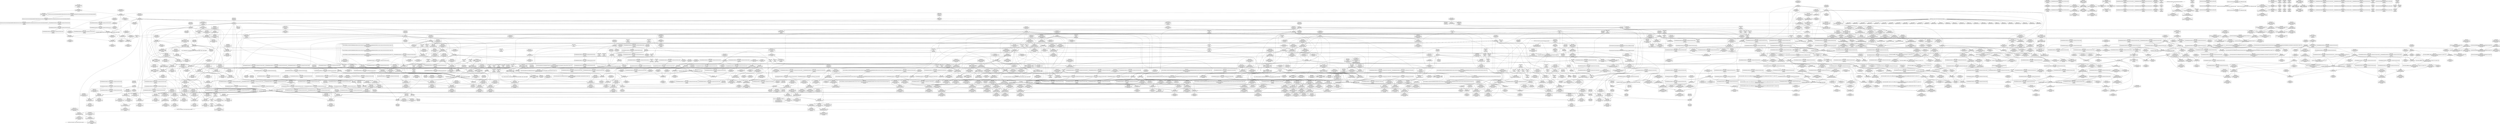 digraph {
	CE0x4a24e30 [shape=record,shape=Mrecord,label="{CE0x4a24e30|GLOBAL:_current_has_perm|*Constant*}"]
	CE0x4ae26a0 [shape=record,shape=Mrecord,label="{CE0x4ae26a0|rcu_read_lock:_land.lhs.true2|*SummSink*}"]
	CE0x4a898e0 [shape=record,shape=Mrecord,label="{CE0x4a898e0|rcu_lock_release:_tmp1|*SummSink*}"]
	CE0x4b29540 [shape=record,shape=Mrecord,label="{CE0x4b29540|__rcu_read_unlock:_do.end}"]
	CE0x4a734c0 [shape=record,shape=Mrecord,label="{CE0x4a734c0|rcu_read_lock:_tmp9|include/linux/rcupdate.h,882|*SummSink*}"]
	CE0x4ac8900 [shape=record,shape=Mrecord,label="{CE0x4ac8900|cred_sid:_sid|security/selinux/hooks.c,197|*SummSink*}"]
	CE0x4a3fe20 [shape=record,shape=Mrecord,label="{CE0x4a3fe20|current_has_perm:_entry}"]
	CE0x4a81760 [shape=record,shape=Mrecord,label="{CE0x4a81760|task_sid:_tmp15|security/selinux/hooks.c,208|*SummSource*}"]
	CE0x4a9c170 [shape=record,shape=Mrecord,label="{CE0x4a9c170|rcu_read_lock:_call|include/linux/rcupdate.h,882|*SummSink*}"]
	CE0x4aeaed0 [shape=record,shape=Mrecord,label="{CE0x4aeaed0|rcu_read_unlock:_land.lhs.true}"]
	CE0x4a6b8c0 [shape=record,shape=Mrecord,label="{CE0x4a6b8c0|i64*_getelementptr_inbounds_(_11_x_i64_,_11_x_i64_*___llvm_gcov_ctr125,_i64_0,_i64_0)|*Constant*|*SummSink*}"]
	CE0x4adef40 [shape=record,shape=Mrecord,label="{CE0x4adef40|rcu_read_lock:_tmp18|include/linux/rcupdate.h,882}"]
	CE0x4a972a0 [shape=record,shape=Mrecord,label="{CE0x4a972a0|GLOBAL:_rcu_read_unlock.__warned|Global_var:rcu_read_unlock.__warned|*SummSource*}"]
	CE0x4ad8b40 [shape=record,shape=Mrecord,label="{CE0x4ad8b40|GLOBAL:_current_task|Global_var:current_task|*SummSink*}"]
	CE0x4aadfc0 [shape=record,shape=Mrecord,label="{CE0x4aadfc0|_call_void_mcount()_#3|*SummSink*}"]
	CE0x4a39f80 [shape=record,shape=Mrecord,label="{CE0x4a39f80|avc_has_perm:_ssid|Function::avc_has_perm&Arg::ssid::|*SummSink*}"]
	CE0x4a42490 [shape=record,shape=Mrecord,label="{CE0x4a42490|current_sid:_tmp1|*SummSource*}"]
	CE0x4a50da0 [shape=record,shape=Mrecord,label="{CE0x4a50da0|i64*_getelementptr_inbounds_(_4_x_i64_,_4_x_i64_*___llvm_gcov_ctr129,_i64_0,_i64_1)|*Constant*|*SummSink*}"]
	CE0x4ac2630 [shape=record,shape=Mrecord,label="{CE0x4ac2630|rcu_read_lock:_tmp11|include/linux/rcupdate.h,882}"]
	CE0x4a22dd0 [shape=record,shape=Mrecord,label="{CE0x4a22dd0|VOIDTB_TE:_CE_96,104_}"]
	CE0x4a9b3d0 [shape=record,shape=Mrecord,label="{CE0x4a9b3d0|task_sid:_if.end|*SummSource*}"]
	CE0x4b2f190 [shape=record,shape=Mrecord,label="{CE0x4b2f190|GLOBAL:_lock_release|*Constant*}"]
	CE0x4a6ab00 [shape=record,shape=Mrecord,label="{CE0x4a6ab00|current_sid:_do.end|*SummSource*}"]
	CE0x4ac2e00 [shape=record,shape=Mrecord,label="{CE0x4ac2e00|rcu_read_lock:_tmp12|include/linux/rcupdate.h,882|*SummSink*}"]
	CE0x4aaa680 [shape=record,shape=Mrecord,label="{CE0x4aaa680|i64*_getelementptr_inbounds_(_4_x_i64_,_4_x_i64_*___llvm_gcov_ctr130,_i64_0,_i64_3)|*Constant*}"]
	CE0x4ac5340 [shape=record,shape=Mrecord,label="{CE0x4ac5340|i8*_getelementptr_inbounds_(_42_x_i8_,_42_x_i8_*_.str46,_i32_0,_i32_0)|*Constant*|*SummSource*}"]
	CE0x4ad4790 [shape=record,shape=Mrecord,label="{CE0x4ad4790|i64_1|*Constant*}"]
	CE0x4aa24b0 [shape=record,shape=Mrecord,label="{CE0x4aa24b0|rcu_lock_release:_map|Function::rcu_lock_release&Arg::map::|*SummSource*}"]
	CE0x4abe3f0 [shape=record,shape=Mrecord,label="{CE0x4abe3f0|rcu_read_lock:_do.end|*SummSink*}"]
	CE0x4adade0 [shape=record,shape=Mrecord,label="{CE0x4adade0|rcu_read_lock:_bb|*SummSink*}"]
	CE0x4a9b160 [shape=record,shape=Mrecord,label="{CE0x4a9b160|cred_sid:_tmp4|*LoadInst*|security/selinux/hooks.c,196|*SummSource*}"]
	CE0x4b158f0 [shape=record,shape=Mrecord,label="{CE0x4b158f0|rcu_lock_release:_tmp3}"]
	CE0x4b29310 [shape=record,shape=Mrecord,label="{CE0x4b29310|__rcu_read_unlock:_bb|*SummSource*}"]
	CE0x4ade000 [shape=record,shape=Mrecord,label="{CE0x4ade000|GLOBAL:_lockdep_rcu_suspicious|*Constant*}"]
	CE0x4a41c90 [shape=record,shape=Mrecord,label="{CE0x4a41c90|i64*_getelementptr_inbounds_(_6_x_i64_,_6_x_i64_*___llvm_gcov_ctr139,_i64_0,_i64_4)|*Constant*|*SummSource*}"]
	CE0x4a48ec0 [shape=record,shape=Mrecord,label="{CE0x4a48ec0|task_sid:_do.end}"]
	CE0x4a9fae0 [shape=record,shape=Mrecord,label="{CE0x4a9fae0|i8*_getelementptr_inbounds_(_44_x_i8_,_44_x_i8_*_.str47,_i32_0,_i32_0)|*Constant*}"]
	CE0x4a6b340 [shape=record,shape=Mrecord,label="{CE0x4a6b340|current_sid:_call|security/selinux/hooks.c,218}"]
	CE0x4a9e870 [shape=record,shape=Mrecord,label="{CE0x4a9e870|_call_void_lockdep_rcu_suspicious(i8*_getelementptr_inbounds_(_25_x_i8_,_25_x_i8_*_.str45,_i32_0,_i32_0),_i32_934,_i8*_getelementptr_inbounds_(_44_x_i8_,_44_x_i8_*_.str47,_i32_0,_i32_0))_#10,_!dbg_!27726|include/linux/rcupdate.h,933|*SummSource*}"]
	CE0x4a3f630 [shape=record,shape=Mrecord,label="{CE0x4a3f630|rcu_lock_release:___here|*SummSink*}"]
	CE0x4b29e90 [shape=record,shape=Mrecord,label="{CE0x4b29e90|__rcu_read_unlock:_tmp2|*SummSource*}"]
	CE0x4a8a280 [shape=record,shape=Mrecord,label="{CE0x4a8a280|__preempt_count_add:_tmp6|./arch/x86/include/asm/preempt.h,73|*SummSink*}"]
	CE0x4a8d8c0 [shape=record,shape=Mrecord,label="{CE0x4a8d8c0|get_current:_bb|*SummSink*}"]
	CE0x4aaab80 [shape=record,shape=Mrecord,label="{CE0x4aaab80|i64*_getelementptr_inbounds_(_4_x_i64_,_4_x_i64_*___llvm_gcov_ctr130,_i64_0,_i64_1)|*Constant*|*SummSink*}"]
	CE0x4a6cd40 [shape=record,shape=Mrecord,label="{CE0x4a6cd40|_ret_void,_!dbg_!27717|include/linux/rcupdate.h,240}"]
	CE0x4a2a390 [shape=record,shape=Mrecord,label="{CE0x4a2a390|current_has_perm:_tmp|*SummSink*}"]
	CE0x4a3ea00 [shape=record,shape=Mrecord,label="{CE0x4a3ea00|current_sid:_entry|*SummSource*}"]
	CE0x4a281f0 [shape=record,shape=Mrecord,label="{CE0x4a281f0|task_sid:_do.body}"]
	CE0x4ae4f60 [shape=record,shape=Mrecord,label="{CE0x4ae4f60|rcu_read_unlock:_tobool1|include/linux/rcupdate.h,933}"]
	CE0x4a66c70 [shape=record,shape=Mrecord,label="{CE0x4a66c70|i32_22|*Constant*|*SummSink*}"]
	CE0x4a974e0 [shape=record,shape=Mrecord,label="{CE0x4a974e0|rcu_read_lock:_tmp6|include/linux/rcupdate.h,882|*SummSource*}"]
	CE0x4a890e0 [shape=record,shape=Mrecord,label="{CE0x4a890e0|task_sid:_tmp23|security/selinux/hooks.c,208|*SummSource*}"]
	CE0x4acd2d0 [shape=record,shape=Mrecord,label="{CE0x4acd2d0|rcu_read_unlock:_tmp14|include/linux/rcupdate.h,933|*SummSource*}"]
	CE0x4ab6450 [shape=record,shape=Mrecord,label="{CE0x4ab6450|i64*_getelementptr_inbounds_(_4_x_i64_,_4_x_i64_*___llvm_gcov_ctr135,_i64_0,_i64_3)|*Constant*|*SummSource*}"]
	CE0x4ad8650 [shape=record,shape=Mrecord,label="{CE0x4ad8650|rcu_lock_acquire:_bb|*SummSink*}"]
	CE0x4a54ee0 [shape=record,shape=Mrecord,label="{CE0x4a54ee0|i8*_getelementptr_inbounds_(_25_x_i8_,_25_x_i8_*_.str3,_i32_0,_i32_0)|*Constant*|*SummSource*}"]
	CE0x4a8dc30 [shape=record,shape=Mrecord,label="{CE0x4a8dc30|i64*_getelementptr_inbounds_(_2_x_i64_,_2_x_i64_*___llvm_gcov_ctr98,_i64_0,_i64_0)|*Constant*}"]
	CE0x4ab0630 [shape=record,shape=Mrecord,label="{CE0x4ab0630|__rcu_read_lock:_bb|*SummSink*}"]
	CE0x4aaf270 [shape=record,shape=Mrecord,label="{CE0x4aaf270|__preempt_count_add:_tmp3|*SummSink*}"]
	CE0x4ab98e0 [shape=record,shape=Mrecord,label="{CE0x4ab98e0|i64*_getelementptr_inbounds_(_4_x_i64_,_4_x_i64_*___llvm_gcov_ctr135,_i64_0,_i64_1)|*Constant*}"]
	CE0x4b5b210 [shape=record,shape=Mrecord,label="{CE0x4b5b210|__preempt_count_add:_tmp2}"]
	CE0x4ac5280 [shape=record,shape=Mrecord,label="{CE0x4ac5280|i8*_getelementptr_inbounds_(_42_x_i8_,_42_x_i8_*_.str46,_i32_0,_i32_0)|*Constant*}"]
	CE0x4a6be40 [shape=record,shape=Mrecord,label="{CE0x4a6be40|_call_void_rcu_read_lock()_#10,_!dbg_!27712|security/selinux/hooks.c,207|*SummSink*}"]
	CE0x4a1f0a0 [shape=record,shape=Mrecord,label="{CE0x4a1f0a0|VOIDTB_TE:_CE_44,48_}"]
	CE0x4b14700 [shape=record,shape=Mrecord,label="{CE0x4b14700|__rcu_read_unlock:_tmp2}"]
	CE0x4adbac0 [shape=record,shape=Mrecord,label="{CE0x4adbac0|rcu_read_lock:_tmp15|include/linux/rcupdate.h,882|*SummSink*}"]
	CE0x4a85cb0 [shape=record,shape=Mrecord,label="{CE0x4a85cb0|task_sid:_tmp19|security/selinux/hooks.c,208|*SummSink*}"]
	CE0x4acc5b0 [shape=record,shape=Mrecord,label="{CE0x4acc5b0|rcu_read_unlock:_tmp3|*SummSink*}"]
	CE0x4ac5930 [shape=record,shape=Mrecord,label="{CE0x4ac5930|rcu_read_lock:_tmp19|include/linux/rcupdate.h,882|*SummSink*}"]
	CE0x4a36020 [shape=record,shape=Mrecord,label="{CE0x4a36020|current_sid:_tmp14|security/selinux/hooks.c,218}"]
	CE0x4a99fd0 [shape=record,shape=Mrecord,label="{CE0x4a99fd0|_call_void_rcu_lock_acquire(%struct.lockdep_map*_rcu_lock_map)_#10,_!dbg_!27711|include/linux/rcupdate.h,881|*SummSink*}"]
	CE0x4a3c9b0 [shape=record,shape=Mrecord,label="{CE0x4a3c9b0|selinux_capget:_tmp4|security/selinux/hooks.c,1971|*SummSource*}"]
	CE0x4b546c0 [shape=record,shape=Mrecord,label="{CE0x4b546c0|__preempt_count_add:_tmp|*SummSink*}"]
	CE0x4a3c8d0 [shape=record,shape=Mrecord,label="{CE0x4a3c8d0|selinux_capget:_tmp4|security/selinux/hooks.c,1971}"]
	CE0x4acf5b0 [shape=record,shape=Mrecord,label="{CE0x4acf5b0|__rcu_read_lock:_tmp7|include/linux/rcupdate.h,240|*SummSink*}"]
	CE0x4b662a0 [shape=record,shape=Mrecord,label="{CE0x4b662a0|__preempt_count_sub:_tmp|*SummSource*}"]
	CE0x4a89cc0 [shape=record,shape=Mrecord,label="{CE0x4a89cc0|__preempt_count_sub:_sub|./arch/x86/include/asm/preempt.h,77|*SummSink*}"]
	CE0x4aa42b0 [shape=record,shape=Mrecord,label="{CE0x4aa42b0|__rcu_read_lock:_bb}"]
	CE0x4a477c0 [shape=record,shape=Mrecord,label="{CE0x4a477c0|_ret_i32_%retval.0,_!dbg_!27725|security/selinux/hooks.c,1975}"]
	CE0x4b2f330 [shape=record,shape=Mrecord,label="{CE0x4b2f330|_call_void_lock_release(%struct.lockdep_map*_%map,_i32_1,_i64_ptrtoint_(i8*_blockaddress(_rcu_lock_release,_%__here)_to_i64))_#10,_!dbg_!27716|include/linux/rcupdate.h,423|*SummSink*}"]
	CE0x4ace160 [shape=record,shape=Mrecord,label="{CE0x4ace160|rcu_read_unlock:_tmp11|include/linux/rcupdate.h,933|*SummSink*}"]
	CE0x4a35c70 [shape=record,shape=Mrecord,label="{CE0x4a35c70|i64_7|*Constant*|*SummSource*}"]
	CE0x4a72ad0 [shape=record,shape=Mrecord,label="{CE0x4a72ad0|i64_5|*Constant*}"]
	CE0x4a84230 [shape=record,shape=Mrecord,label="{CE0x4a84230|GLOBAL:_rcu_read_lock|*Constant*|*SummSource*}"]
	CE0x4adf070 [shape=record,shape=Mrecord,label="{CE0x4adf070|rcu_read_lock:_tmp18|include/linux/rcupdate.h,882|*SummSource*}"]
	CE0x4a87d80 [shape=record,shape=Mrecord,label="{CE0x4a87d80|task_sid:_tmp20|security/selinux/hooks.c,208|*SummSink*}"]
	CE0x4ac5c90 [shape=record,shape=Mrecord,label="{CE0x4ac5c90|rcu_read_lock:_tmp20|include/linux/rcupdate.h,882}"]
	CE0x4a9d130 [shape=record,shape=Mrecord,label="{CE0x4a9d130|i64*_getelementptr_inbounds_(_2_x_i64_,_2_x_i64_*___llvm_gcov_ctr131,_i64_0,_i64_0)|*Constant*}"]
	CE0x4ad4800 [shape=record,shape=Mrecord,label="{CE0x4ad4800|rcu_lock_release:_tmp1}"]
	CE0x4a63a70 [shape=record,shape=Mrecord,label="{CE0x4a63a70|i64*_getelementptr_inbounds_(_11_x_i64_,_11_x_i64_*___llvm_gcov_ctr125,_i64_0,_i64_10)|*Constant*|*SummSource*}"]
	CE0x4adce00 [shape=record,shape=Mrecord,label="{CE0x4adce00|_call_void_lockdep_rcu_suspicious(i8*_getelementptr_inbounds_(_25_x_i8_,_25_x_i8_*_.str45,_i32_0,_i32_0),_i32_883,_i8*_getelementptr_inbounds_(_42_x_i8_,_42_x_i8_*_.str46,_i32_0,_i32_0))_#10,_!dbg_!27728|include/linux/rcupdate.h,882}"]
	CE0x4a8a930 [shape=record,shape=Mrecord,label="{CE0x4a8a930|_call_void_mcount()_#3|*SummSource*}"]
	CE0x4ac5f80 [shape=record,shape=Mrecord,label="{CE0x4ac5f80|rcu_read_lock:_tmp20|include/linux/rcupdate.h,882|*SummSink*}"]
	CE0x4aa1550 [shape=record,shape=Mrecord,label="{CE0x4aa1550|GLOBAL:_rcu_lock_release|*Constant*}"]
	CE0x4ad35e0 [shape=record,shape=Mrecord,label="{CE0x4ad35e0|i64*_getelementptr_inbounds_(_4_x_i64_,_4_x_i64_*___llvm_gcov_ctr130,_i64_0,_i64_1)|*Constant*}"]
	CE0x41a2060 [shape=record,shape=Mrecord,label="{CE0x41a2060|i64_0|*Constant*}"]
	CE0x4a2f830 [shape=record,shape=Mrecord,label="{CE0x4a2f830|current_has_perm:_tsk|Function::current_has_perm&Arg::tsk::|*SummSink*}"]
	CE0x4a65070 [shape=record,shape=Mrecord,label="{CE0x4a65070|GLOBAL:_get_current|*Constant*|*SummSink*}"]
	CE0x4a3b520 [shape=record,shape=Mrecord,label="{CE0x4a3b520|current_sid:_tmp8|security/selinux/hooks.c,218|*SummSink*}"]
	CE0x4a6aa90 [shape=record,shape=Mrecord,label="{CE0x4a6aa90|current_sid:_do.end}"]
	CE0x4a8a000 [shape=record,shape=Mrecord,label="{CE0x4a8a000|rcu_lock_release:_indirectgoto|*SummSource*}"]
	CE0x4a8c420 [shape=record,shape=Mrecord,label="{CE0x4a8c420|_ret_i32_%tmp6,_!dbg_!27716|security/selinux/hooks.c,197|*SummSource*}"]
	CE0x4aabec0 [shape=record,shape=Mrecord,label="{CE0x4aabec0|i64*_getelementptr_inbounds_(_4_x_i64_,_4_x_i64_*___llvm_gcov_ctr128,_i64_0,_i64_1)|*Constant*|*SummSink*}"]
	CE0x4ad0da0 [shape=record,shape=Mrecord,label="{CE0x4ad0da0|GLOBAL:_lock_acquire|*Constant*|*SummSink*}"]
	CE0x4aa1860 [shape=record,shape=Mrecord,label="{CE0x4aa1860|rcu_lock_release:_entry|*SummSource*}"]
	CE0x4aeb8c0 [shape=record,shape=Mrecord,label="{CE0x4aeb8c0|__preempt_count_sub:_val|Function::__preempt_count_sub&Arg::val::}"]
	CE0x4a715a0 [shape=record,shape=Mrecord,label="{CE0x4a715a0|rcu_read_unlock:_tmp13|include/linux/rcupdate.h,933}"]
	CE0x4a48860 [shape=record,shape=Mrecord,label="{CE0x4a48860|current_sid:_tmp9|security/selinux/hooks.c,218|*SummSink*}"]
	CE0x4ad1240 [shape=record,shape=Mrecord,label="{CE0x4ad1240|i32_2|*Constant*|*SummSource*}"]
	CE0x4a36a10 [shape=record,shape=Mrecord,label="{CE0x4a36a10|i32_0|*Constant*}"]
	CE0x4ac1bf0 [shape=record,shape=Mrecord,label="{CE0x4ac1bf0|__preempt_count_add:_do.end}"]
	CE0x4a41450 [shape=record,shape=Mrecord,label="{CE0x4a41450|i64*_getelementptr_inbounds_(_6_x_i64_,_6_x_i64_*___llvm_gcov_ctr139,_i64_0,_i64_0)|*Constant*|*SummSource*}"]
	CE0x4a6aec0 [shape=record,shape=Mrecord,label="{CE0x4a6aec0|COLLAPSED:_GCMRE___llvm_gcov_ctr126_internal_global_13_x_i64_zeroinitializer:_elem_0:default:}"]
	CE0x4a2e7d0 [shape=record,shape=Mrecord,label="{CE0x4a2e7d0|avc_has_perm:_tclass|Function::avc_has_perm&Arg::tclass::|*SummSink*}"]
	CE0x4a8bb90 [shape=record,shape=Mrecord,label="{CE0x4a8bb90|cred_sid:_entry}"]
	CE0x4aaed30 [shape=record,shape=Mrecord,label="{CE0x4aaed30|i64*_getelementptr_inbounds_(_4_x_i64_,_4_x_i64_*___llvm_gcov_ctr134,_i64_0,_i64_2)|*Constant*}"]
	CE0x4a98c60 [shape=record,shape=Mrecord,label="{CE0x4a98c60|task_sid:_do.body5|*SummSink*}"]
	CE0x4ac7190 [shape=record,shape=Mrecord,label="{CE0x4ac7190|rcu_read_lock:_tmp22|include/linux/rcupdate.h,884|*SummSource*}"]
	"CONST[source:0(mediator),value:0(static)][purpose:{operation}]"
	CE0x4ac36c0 [shape=record,shape=Mrecord,label="{CE0x4ac36c0|rcu_read_lock:_tmp7|include/linux/rcupdate.h,882}"]
	CE0x4add330 [shape=record,shape=Mrecord,label="{CE0x4add330|_call_void_lockdep_rcu_suspicious(i8*_getelementptr_inbounds_(_25_x_i8_,_25_x_i8_*_.str45,_i32_0,_i32_0),_i32_883,_i8*_getelementptr_inbounds_(_42_x_i8_,_42_x_i8_*_.str46,_i32_0,_i32_0))_#10,_!dbg_!27728|include/linux/rcupdate.h,882|*SummSink*}"]
	CE0x4a65120 [shape=record,shape=Mrecord,label="{CE0x4a65120|get_current:_entry}"]
	CE0x4a7f3a0 [shape=record,shape=Mrecord,label="{CE0x4a7f3a0|_call_void_mcount()_#3}"]
	CE0x4a1ae80 [shape=record,shape=Mrecord,label="{CE0x4a1ae80|i64_1|*Constant*}"]
	CE0x4a532a0 [shape=record,shape=Mrecord,label="{CE0x4a532a0|task_sid:_call7|security/selinux/hooks.c,208}"]
	CE0x4ac04b0 [shape=record,shape=Mrecord,label="{CE0x4ac04b0|rcu_read_lock:_tmp8|include/linux/rcupdate.h,882|*SummSource*}"]
	CE0x4ac2c90 [shape=record,shape=Mrecord,label="{CE0x4ac2c90|rcu_read_lock:_tmp12|include/linux/rcupdate.h,882|*SummSource*}"]
	CE0x4a1efe0 [shape=record,shape=Mrecord,label="{CE0x4a1efe0|selinux_capget:_if.then|*SummSink*}"]
	CE0x4aa5ee0 [shape=record,shape=Mrecord,label="{CE0x4aa5ee0|__rcu_read_lock:_bb|*SummSource*}"]
	CE0x4a90990 [shape=record,shape=Mrecord,label="{CE0x4a90990|cred_sid:_tmp1|*SummSource*}"]
	CE0x4aeb0a0 [shape=record,shape=Mrecord,label="{CE0x4aeb0a0|rcu_read_unlock:_land.lhs.true|*SummSink*}"]
	CE0x4aaaaf0 [shape=record,shape=Mrecord,label="{CE0x4aaaaf0|rcu_lock_acquire:_tmp|*SummSink*}"]
	CE0x4b2f4a0 [shape=record,shape=Mrecord,label="{CE0x4b2f4a0|i64*_getelementptr_inbounds_(_4_x_i64_,_4_x_i64_*___llvm_gcov_ctr133,_i64_0,_i64_3)|*Constant*}"]
	CE0x4ac8870 [shape=record,shape=Mrecord,label="{CE0x4ac8870|cred_sid:_sid|security/selinux/hooks.c,197}"]
	CE0x4a35af0 [shape=record,shape=Mrecord,label="{CE0x4a35af0|i64_6|*Constant*|*SummSink*}"]
	CE0x4aae6f0 [shape=record,shape=Mrecord,label="{CE0x4aae6f0|__rcu_read_unlock:_tmp|*SummSink*}"]
	CE0x4a91530 [shape=record,shape=Mrecord,label="{CE0x4a91530|task_sid:_tmp6|security/selinux/hooks.c,208|*SummSource*}"]
	CE0x4ab7100 [shape=record,shape=Mrecord,label="{CE0x4ab7100|_call_void_asm_addl_$1,_%gs:$0_,_*m,ri,*m,_dirflag_,_fpsr_,_flags_(i32*___preempt_count,_i32_%val,_i32*___preempt_count)_#3,_!dbg_!27714,_!srcloc_!27717|./arch/x86/include/asm/preempt.h,72|*SummSource*}"]
	CE0x4a2f180 [shape=record,shape=Mrecord,label="{CE0x4a2f180|GLOBAL:_cap_capget|*Constant*|*SummSink*}"]
	CE0x4a3a700 [shape=record,shape=Mrecord,label="{CE0x4a3a700|current_has_perm:_tmp3|*SummSource*}"]
	CE0x4a5d1f0 [shape=record,shape=Mrecord,label="{CE0x4a5d1f0|selinux_capget:_tmp6|security/selinux/hooks.c,1972|*SummSink*}"]
	CE0x4a8a0a0 [shape=record,shape=Mrecord,label="{CE0x4a8a0a0|rcu_lock_release:_indirectgoto|*SummSink*}"]
	CE0x4aa06b0 [shape=record,shape=Mrecord,label="{CE0x4aa06b0|task_sid:_tmp12|security/selinux/hooks.c,208|*SummSource*}"]
	CE0x4a97170 [shape=record,shape=Mrecord,label="{CE0x4a97170|GLOBAL:_rcu_read_unlock.__warned|Global_var:rcu_read_unlock.__warned}"]
	CE0x4a97a10 [shape=record,shape=Mrecord,label="{CE0x4a97a10|rcu_read_lock:_land.lhs.true|*SummSink*}"]
	CE0x4a9be90 [shape=record,shape=Mrecord,label="{CE0x4a9be90|task_sid:_tmp6|security/selinux/hooks.c,208}"]
	CE0x4a97c00 [shape=record,shape=Mrecord,label="{CE0x4a97c00|task_sid:_call|security/selinux/hooks.c,208|*SummSource*}"]
	CE0x4a6b550 [shape=record,shape=Mrecord,label="{CE0x4a6b550|cred_sid:_tmp}"]
	CE0x4a3a3c0 [shape=record,shape=Mrecord,label="{CE0x4a3a3c0|current_has_perm:_perms|Function::current_has_perm&Arg::perms::|*SummSink*}"]
	CE0x4aea250 [shape=record,shape=Mrecord,label="{CE0x4aea250|i64*_getelementptr_inbounds_(_4_x_i64_,_4_x_i64_*___llvm_gcov_ctr128,_i64_0,_i64_3)|*Constant*|*SummSource*}"]
	CE0x4acf140 [shape=record,shape=Mrecord,label="{CE0x4acf140|_call_void_mcount()_#3|*SummSink*}"]
	CE0x4b50cf0 [shape=record,shape=Mrecord,label="{CE0x4b50cf0|_call_void_asm_addl_$1,_%gs:$0_,_*m,ri,*m,_dirflag_,_fpsr_,_flags_(i32*___preempt_count,_i32_%sub,_i32*___preempt_count)_#3,_!dbg_!27717,_!srcloc_!27718|./arch/x86/include/asm/preempt.h,77|*SummSource*}"]
	CE0x4a2c8e0 [shape=record,shape=Mrecord,label="{CE0x4a2c8e0|i32_0|*Constant*|*SummSink*}"]
	CE0x4a286e0 [shape=record,shape=Mrecord,label="{CE0x4a286e0|i64*_getelementptr_inbounds_(_2_x_i64_,_2_x_i64_*___llvm_gcov_ctr136,_i64_0,_i64_0)|*Constant*}"]
	CE0x4a65270 [shape=record,shape=Mrecord,label="{CE0x4a65270|get_current:_entry|*SummSource*}"]
	CE0x4a883f0 [shape=record,shape=Mrecord,label="{CE0x4a883f0|task_sid:_tmp21|security/selinux/hooks.c,208|*SummSink*}"]
	CE0x4a1dce0 [shape=record,shape=Mrecord,label="{CE0x4a1dce0|current_has_perm:_perms|Function::current_has_perm&Arg::perms::}"]
	CE0x4a2c560 [shape=record,shape=Mrecord,label="{CE0x4a2c560|current_has_perm:_tmp2|*SummSink*}"]
	CE0x4a352a0 [shape=record,shape=Mrecord,label="{CE0x4a352a0|get_current:_tmp2|*SummSource*}"]
	CE0x4a8a870 [shape=record,shape=Mrecord,label="{CE0x4a8a870|_call_void_mcount()_#3}"]
	CE0x4ae2610 [shape=record,shape=Mrecord,label="{CE0x4ae2610|rcu_read_lock:_land.lhs.true2|*SummSource*}"]
	CE0x4a484f0 [shape=record,shape=Mrecord,label="{CE0x4a484f0|i64_4|*Constant*|*SummSource*}"]
	CE0x4a46c10 [shape=record,shape=Mrecord,label="{CE0x4a46c10|current_sid:_tmp13|security/selinux/hooks.c,218}"]
	CE0x4a29070 [shape=record,shape=Mrecord,label="{CE0x4a29070|current_sid:_if.then|*SummSource*}"]
	CE0x4a4e9e0 [shape=record,shape=Mrecord,label="{CE0x4a4e9e0|0:_i32,_4:_i32,_8:_i32,_12:_i32,_:_CMRE_4,8_|*MultipleSource*|security/selinux/hooks.c,218|security/selinux/hooks.c,218|security/selinux/hooks.c,220}"]
	CE0x4ae0210 [shape=record,shape=Mrecord,label="{CE0x4ae0210|rcu_read_lock:_if.end}"]
	CE0x4a738f0 [shape=record,shape=Mrecord,label="{CE0x4a738f0|current_sid:_tmp17|security/selinux/hooks.c,218|*SummSource*}"]
	CE0x4a72f20 [shape=record,shape=Mrecord,label="{CE0x4a72f20|rcu_read_lock:_tmp9|include/linux/rcupdate.h,882|*SummSource*}"]
	CE0x4a227b0 [shape=record,shape=Mrecord,label="{CE0x4a227b0|i64_1|*Constant*|*SummSource*}"]
	CE0x4a2f110 [shape=record,shape=Mrecord,label="{CE0x4a2f110|VOIDTB_TE:_CE_0,4_}"]
	CE0x4acccd0 [shape=record,shape=Mrecord,label="{CE0x4acccd0|rcu_read_unlock:_tmp13|include/linux/rcupdate.h,933|*SummSource*}"]
	CE0x4a920f0 [shape=record,shape=Mrecord,label="{CE0x4a920f0|_ret_void,_!dbg_!27717|include/linux/rcupdate.h,240|*SummSink*}"]
	CE0x4a3fca0 [shape=record,shape=Mrecord,label="{CE0x4a3fca0|i64*_getelementptr_inbounds_(_4_x_i64_,_4_x_i64_*___llvm_gcov_ctr130,_i64_0,_i64_0)|*Constant*|*SummSource*}"]
	CE0x4b47f60 [shape=record,shape=Mrecord,label="{CE0x4b47f60|__preempt_count_add:_do.body}"]
	CE0x4a950c0 [shape=record,shape=Mrecord,label="{CE0x4a950c0|__rcu_read_lock:_entry|*SummSink*}"]
	CE0x4aa3fe0 [shape=record,shape=Mrecord,label="{CE0x4aa3fe0|__rcu_read_lock:_do.end}"]
	CE0x4ac4220 [shape=record,shape=Mrecord,label="{CE0x4ac4220|i64*_getelementptr_inbounds_(_11_x_i64_,_11_x_i64_*___llvm_gcov_ctr127,_i64_0,_i64_1)|*Constant*|*SummSink*}"]
	CE0x4a55db0 [shape=record,shape=Mrecord,label="{CE0x4a55db0|current_sid:_tmp17|security/selinux/hooks.c,218}"]
	CE0x4a49380 [shape=record,shape=Mrecord,label="{CE0x4a49380|current_sid:_tmp5|security/selinux/hooks.c,218}"]
	CE0x4adea00 [shape=record,shape=Mrecord,label="{CE0x4adea00|rcu_read_lock:_tmp17|include/linux/rcupdate.h,882}"]
	CE0x4aeaf90 [shape=record,shape=Mrecord,label="{CE0x4aeaf90|rcu_read_unlock:_land.lhs.true|*SummSource*}"]
	CE0x4b2f950 [shape=record,shape=Mrecord,label="{CE0x4b2f950|i64_ptrtoint_(i8*_blockaddress(_rcu_lock_release,_%__here)_to_i64)|*Constant*}"]
	CE0x4ac7d30 [shape=record,shape=Mrecord,label="{CE0x4ac7d30|cred_sid:_bb}"]
	CE0x4a21890 [shape=record,shape=Mrecord,label="{CE0x4a21890|selinux_capget:_tobool|security/selinux/hooks.c,1971}"]
	CE0x4a24cd0 [shape=record,shape=Mrecord,label="{CE0x4a24cd0|VOIDTB_TE:_CE_40,44_}"]
	CE0x4abd710 [shape=record,shape=Mrecord,label="{CE0x4abd710|__preempt_count_add:_tmp|*SummSource*}"]
	CE0x4a30b70 [shape=record,shape=Mrecord,label="{CE0x4a30b70|current_has_perm:_bb|*SummSource*}"]
	CE0x4adea70 [shape=record,shape=Mrecord,label="{CE0x4adea70|rcu_read_lock:_tmp17|include/linux/rcupdate.h,882|*SummSource*}"]
	CE0x4abcd40 [shape=record,shape=Mrecord,label="{CE0x4abcd40|void_(i32*,_i32,_i32*)*_asm_addl_$1,_%gs:$0_,_*m,ri,*m,_dirflag_,_fpsr_,_flags_}"]
	CE0x4a2f2f0 [shape=record,shape=Mrecord,label="{CE0x4a2f2f0|VOIDTB_TE:_CE_24,28_}"]
	CE0x4aa3770 [shape=record,shape=Mrecord,label="{CE0x4aa3770|__rcu_read_unlock:_entry|*SummSink*}"]
	CE0x4abe240 [shape=record,shape=Mrecord,label="{CE0x4abe240|i64*_getelementptr_inbounds_(_4_x_i64_,_4_x_i64_*___llvm_gcov_ctr129,_i64_0,_i64_0)|*Constant*|*SummSource*}"]
	CE0x4a49130 [shape=record,shape=Mrecord,label="{CE0x4a49130|task_sid:_if.end}"]
	CE0x4a2ef20 [shape=record,shape=Mrecord,label="{CE0x4a2ef20|%struct.common_audit_data*_null|*Constant*|*SummSource*}"]
	CE0x4a3b1a0 [shape=record,shape=Mrecord,label="{CE0x4a3b1a0|0:_i8,_:_GCMR_current_sid.__warned_internal_global_i8_0,_section_.data.unlikely_,_align_1:_elem_0:default:}"]
	CE0x4b28220 [shape=record,shape=Mrecord,label="{CE0x4b28220|rcu_lock_release:_tmp6}"]
	CE0x4aa41d0 [shape=record,shape=Mrecord,label="{CE0x4aa41d0|__rcu_read_lock:_do.end|*SummSink*}"]
	CE0x4a3a180 [shape=record,shape=Mrecord,label="{CE0x4a3a180|avc_has_perm:_tsid|Function::avc_has_perm&Arg::tsid::}"]
	CE0x4ae4170 [shape=record,shape=Mrecord,label="{CE0x4ae4170|i64*_getelementptr_inbounds_(_4_x_i64_,_4_x_i64_*___llvm_gcov_ctr130,_i64_0,_i64_2)|*Constant*}"]
	CE0x4a7fcb0 [shape=record,shape=Mrecord,label="{CE0x4a7fcb0|_call_void_mcount()_#3}"]
	CE0x4b5a260 [shape=record,shape=Mrecord,label="{CE0x4b5a260|i64*_getelementptr_inbounds_(_4_x_i64_,_4_x_i64_*___llvm_gcov_ctr135,_i64_0,_i64_0)|*Constant*|*SummSink*}"]
	CE0x4a6a880 [shape=record,shape=Mrecord,label="{CE0x4a6a880|current_sid:_bb|*SummSource*}"]
	CE0x4a68d90 [shape=record,shape=Mrecord,label="{CE0x4a68d90|GLOBAL:___llvm_gcov_ctr127|Global_var:__llvm_gcov_ctr127|*SummSource*}"]
	CE0x4a87500 [shape=record,shape=Mrecord,label="{CE0x4a87500|i64*_getelementptr_inbounds_(_13_x_i64_,_13_x_i64_*___llvm_gcov_ctr126,_i64_0,_i64_9)|*Constant*|*SummSource*}"]
	CE0x4b2ed10 [shape=record,shape=Mrecord,label="{CE0x4b2ed10|rcu_lock_release:_tmp5|include/linux/rcupdate.h,423}"]
	CE0x4a3dd40 [shape=record,shape=Mrecord,label="{CE0x4a3dd40|VOIDTB_TE:_CE:_elem_0:default:}"]
	CE0x4a8d280 [shape=record,shape=Mrecord,label="{CE0x4a8d280|_ret_void,_!dbg_!27735|include/linux/rcupdate.h,938|*SummSink*}"]
	CE0x4a1ff90 [shape=record,shape=Mrecord,label="{CE0x4a1ff90|selinux_capget:_tmp1}"]
	CE0x4a98d40 [shape=record,shape=Mrecord,label="{CE0x4a98d40|task_sid:_bb}"]
	CE0x4a91f40 [shape=record,shape=Mrecord,label="{CE0x4a91f40|task_sid:_tmp4|*LoadInst*|security/selinux/hooks.c,208|*SummSource*}"]
	CE0x4a3a9d0 [shape=record,shape=Mrecord,label="{CE0x4a3a9d0|i64_2|*Constant*}"]
	CE0x4ac77d0 [shape=record,shape=Mrecord,label="{CE0x4ac77d0|i64*_getelementptr_inbounds_(_11_x_i64_,_11_x_i64_*___llvm_gcov_ctr127,_i64_0,_i64_9)|*Constant*}"]
	CE0x4a29ec0 [shape=record,shape=Mrecord,label="{CE0x4a29ec0|VOIDTB_TE:_CE:_elem_0:default:}"]
	CE0x4a54de0 [shape=record,shape=Mrecord,label="{CE0x4a54de0|i8*_getelementptr_inbounds_(_25_x_i8_,_25_x_i8_*_.str3,_i32_0,_i32_0)|*Constant*}"]
	CE0x4a65b20 [shape=record,shape=Mrecord,label="{CE0x4a65b20|i32_78|*Constant*|*SummSource*}"]
	CE0x4acb610 [shape=record,shape=Mrecord,label="{CE0x4acb610|__preempt_count_add:_val|Function::__preempt_count_add&Arg::val::|*SummSource*}"]
	CE0x4a3dbd0 [shape=record,shape=Mrecord,label="{CE0x4a3dbd0|selinux_capget:_if.then}"]
	CE0x4aa9510 [shape=record,shape=Mrecord,label="{CE0x4aa9510|__preempt_count_add:_tmp5|./arch/x86/include/asm/preempt.h,72}"]
	CE0x4a5c020 [shape=record,shape=Mrecord,label="{CE0x4a5c020|GLOBAL:___llvm_gcov_ctr139|Global_var:__llvm_gcov_ctr139}"]
	CE0x4a46cf0 [shape=record,shape=Mrecord,label="{CE0x4a46cf0|current_sid:_tmp13|security/selinux/hooks.c,218|*SummSink*}"]
	CE0x4a31dc0 [shape=record,shape=Mrecord,label="{CE0x4a31dc0|_call_void_mcount()_#3}"]
	CE0x4a421f0 [shape=record,shape=Mrecord,label="{CE0x4a421f0|current_sid:_tmp1}"]
	CE0x4aa25c0 [shape=record,shape=Mrecord,label="{CE0x4aa25c0|rcu_lock_release:_map|Function::rcu_lock_release&Arg::map::|*SummSink*}"]
	CE0x4a4db50 [shape=record,shape=Mrecord,label="{CE0x4a4db50|current_has_perm:_call2|security/selinux/hooks.c,1544|*SummSource*}"]
	CE0x4a655b0 [shape=record,shape=Mrecord,label="{CE0x4a655b0|_ret_%struct.task_struct*_%tmp4,_!dbg_!27714|./arch/x86/include/asm/current.h,14|*SummSource*}"]
	CE0x4aa28f0 [shape=record,shape=Mrecord,label="{CE0x4aa28f0|_ret_void,_!dbg_!27717|include/linux/rcupdate.h,424}"]
	CE0x4a225a0 [shape=record,shape=Mrecord,label="{CE0x4a225a0|selinux_capget:_if.end|*SummSource*}"]
	CE0x4a22b70 [shape=record,shape=Mrecord,label="{CE0x4a22b70|selinux_capget:_tmp7|security/selinux/hooks.c,1972|*SummSource*}"]
	CE0x4a71780 [shape=record,shape=Mrecord,label="{CE0x4a71780|i64_7|*Constant*}"]
	CE0x4a865c0 [shape=record,shape=Mrecord,label="{CE0x4a865c0|i32_208|*Constant*}"]
	CE0x4acdac0 [shape=record,shape=Mrecord,label="{CE0x4acdac0|COLLAPSED:_GCMRE___llvm_gcov_ctr130_internal_global_4_x_i64_zeroinitializer:_elem_0:default:}"]
	CE0x4a73110 [shape=record,shape=Mrecord,label="{CE0x4a73110|rcu_read_lock:_tmp9|include/linux/rcupdate.h,882}"]
	CE0x4b16970 [shape=record,shape=Mrecord,label="{CE0x4b16970|i64*_getelementptr_inbounds_(_4_x_i64_,_4_x_i64_*___llvm_gcov_ctr134,_i64_0,_i64_3)|*Constant*|*SummSource*}"]
	CE0x4ad9200 [shape=record,shape=Mrecord,label="{CE0x4ad9200|GLOBAL:_rcu_read_lock.__warned|Global_var:rcu_read_lock.__warned|*SummSink*}"]
	CE0x4ac17f0 [shape=record,shape=Mrecord,label="{CE0x4ac17f0|__rcu_read_unlock:_tmp6|include/linux/rcupdate.h,245}"]
	CE0x4a22a20 [shape=record,shape=Mrecord,label="{CE0x4a22a20|selinux_capget:_tmp7|security/selinux/hooks.c,1972|*SummSink*}"]
	CE0x4a36350 [shape=record,shape=Mrecord,label="{CE0x4a36350|__rcu_read_lock:_tmp|*SummSource*}"]
	CE0x4a69070 [shape=record,shape=Mrecord,label="{CE0x4a69070|i64_0|*Constant*}"]
	CE0x4ab64c0 [shape=record,shape=Mrecord,label="{CE0x4ab64c0|__preempt_count_sub:_tmp6|./arch/x86/include/asm/preempt.h,78}"]
	CE0x4b56370 [shape=record,shape=Mrecord,label="{CE0x4b56370|__preempt_count_sub:_bb|*SummSource*}"]
	CE0x4a8db50 [shape=record,shape=Mrecord,label="{CE0x4a8db50|i64*_getelementptr_inbounds_(_2_x_i64_,_2_x_i64_*___llvm_gcov_ctr98,_i64_0,_i64_0)|*Constant*|*SummSink*}"]
	CE0x4ab5fa0 [shape=record,shape=Mrecord,label="{CE0x4ab5fa0|__preempt_count_add:_tmp4|./arch/x86/include/asm/preempt.h,72}"]
	CE0x4a312c0 [shape=record,shape=Mrecord,label="{CE0x4a312c0|GLOBAL:_task_sid|*Constant*}"]
	CE0x4a84350 [shape=record,shape=Mrecord,label="{CE0x4a84350|_ret_void,_!dbg_!27735|include/linux/rcupdate.h,884|*SummSink*}"]
	CE0x4b25850 [shape=record,shape=Mrecord,label="{CE0x4b25850|rcu_lock_release:_tmp2}"]
	CE0x4a4cb70 [shape=record,shape=Mrecord,label="{CE0x4a4cb70|current_sid:_tmp16|security/selinux/hooks.c,218}"]
	CE0x4a21680 [shape=record,shape=Mrecord,label="{CE0x4a21680|selinux_capget:_return}"]
	CE0x4ac68f0 [shape=record,shape=Mrecord,label="{CE0x4ac68f0|i64*_getelementptr_inbounds_(_11_x_i64_,_11_x_i64_*___llvm_gcov_ctr127,_i64_0,_i64_10)|*Constant*|*SummSink*}"]
	CE0x4b2e2a0 [shape=record,shape=Mrecord,label="{CE0x4b2e2a0|i64*_getelementptr_inbounds_(_4_x_i64_,_4_x_i64_*___llvm_gcov_ctr133,_i64_0,_i64_2)|*Constant*|*SummSink*}"]
	CE0x4a3c150 [shape=record,shape=Mrecord,label="{CE0x4a3c150|current_sid:_tmp|*SummSource*}"]
	CE0x4a3d970 [shape=record,shape=Mrecord,label="{CE0x4a3d970|current_sid:_tmp3|*SummSink*}"]
	CE0x4a1a420 [shape=record,shape=Mrecord,label="{CE0x4a1a420|selinux_capget:_tmp|*SummSource*}"]
	CE0x4a30a10 [shape=record,shape=Mrecord,label="{CE0x4a30a10|task_sid:_land.lhs.true|*SummSink*}"]
	CE0x4a2a060 [shape=record,shape=Mrecord,label="{CE0x4a2a060|COLLAPSED:_GCMRE___llvm_gcov_ctr136_internal_global_2_x_i64_zeroinitializer:_elem_0:default:}"]
	CE0x4a3a7c0 [shape=record,shape=Mrecord,label="{CE0x4a3a7c0|current_has_perm:_tmp3|*SummSink*}"]
	CE0x4ae0410 [shape=record,shape=Mrecord,label="{CE0x4ae0410|rcu_read_lock:_if.end|*SummSink*}"]
	CE0x4b50e70 [shape=record,shape=Mrecord,label="{CE0x4b50e70|_call_void_asm_addl_$1,_%gs:$0_,_*m,ri,*m,_dirflag_,_fpsr_,_flags_(i32*___preempt_count,_i32_%sub,_i32*___preempt_count)_#3,_!dbg_!27717,_!srcloc_!27718|./arch/x86/include/asm/preempt.h,77|*SummSink*}"]
	CE0x4abf350 [shape=record,shape=Mrecord,label="{CE0x4abf350|rcu_read_unlock:_if.then|*SummSource*}"]
	CE0x4a5d110 [shape=record,shape=Mrecord,label="{CE0x4a5d110|selinux_capget:_tmp6|security/selinux/hooks.c,1972|*SummSource*}"]
	CE0x4a2a480 [shape=record,shape=Mrecord,label="{CE0x4a2a480|current_has_perm:_bb}"]
	CE0x4ae35a0 [shape=record,shape=Mrecord,label="{CE0x4ae35a0|rcu_read_unlock:_bb|*SummSink*}"]
	CE0x4aa2110 [shape=record,shape=Mrecord,label="{CE0x4aa2110|_ret_void,_!dbg_!27717|include/linux/rcupdate.h,424|*SummSink*}"]
	CE0x4ab6bc0 [shape=record,shape=Mrecord,label="{CE0x4ab6bc0|i64*_getelementptr_inbounds_(_4_x_i64_,_4_x_i64_*___llvm_gcov_ctr134,_i64_0,_i64_0)|*Constant*|*SummSink*}"]
	CE0x4ad6220 [shape=record,shape=Mrecord,label="{CE0x4ad6220|rcu_read_unlock:_tobool1|include/linux/rcupdate.h,933|*SummSink*}"]
	CE0x4ac1b80 [shape=record,shape=Mrecord,label="{CE0x4ac1b80|__rcu_read_unlock:_tmp7|include/linux/rcupdate.h,245|*SummSink*}"]
	CE0x4abf8e0 [shape=record,shape=Mrecord,label="{CE0x4abf8e0|rcu_read_unlock:_do.body|*SummSink*}"]
	CE0x4adcf70 [shape=record,shape=Mrecord,label="{CE0x4adcf70|_call_void_lockdep_rcu_suspicious(i8*_getelementptr_inbounds_(_25_x_i8_,_25_x_i8_*_.str45,_i32_0,_i32_0),_i32_883,_i8*_getelementptr_inbounds_(_42_x_i8_,_42_x_i8_*_.str46,_i32_0,_i32_0))_#10,_!dbg_!27728|include/linux/rcupdate.h,882|*SummSource*}"]
	CE0x4a90e80 [shape=record,shape=Mrecord,label="{CE0x4a90e80|task_sid:_real_cred|security/selinux/hooks.c,208|*SummSink*}"]
	CE0x4b28b60 [shape=record,shape=Mrecord,label="{CE0x4b28b60|rcu_lock_release:_tmp7|*SummSink*}"]
	CE0x4a9a390 [shape=record,shape=Mrecord,label="{CE0x4a9a390|task_sid:_tmp8|security/selinux/hooks.c,208}"]
	CE0x4abe0c0 [shape=record,shape=Mrecord,label="{CE0x4abe0c0|i64*_getelementptr_inbounds_(_4_x_i64_,_4_x_i64_*___llvm_gcov_ctr135,_i64_0,_i64_1)|*Constant*|*SummSink*}"]
	CE0x4a725b0 [shape=record,shape=Mrecord,label="{CE0x4a725b0|rcu_lock_acquire:_entry|*SummSink*}"]
	CE0x4aae760 [shape=record,shape=Mrecord,label="{CE0x4aae760|i64*_getelementptr_inbounds_(_4_x_i64_,_4_x_i64_*___llvm_gcov_ctr134,_i64_0,_i64_1)|*Constant*|*SummSink*}"]
	CE0x4a3f710 [shape=record,shape=Mrecord,label="{CE0x4a3f710|i64*_getelementptr_inbounds_(_4_x_i64_,_4_x_i64_*___llvm_gcov_ctr133,_i64_0,_i64_0)|*Constant*}"]
	CE0x4a31520 [shape=record,shape=Mrecord,label="{CE0x4a31520|current_has_perm:_call1|security/selinux/hooks.c,1543|*SummSource*}"]
	CE0x4a8e420 [shape=record,shape=Mrecord,label="{CE0x4a8e420|task_sid:_tmp|*SummSink*}"]
	CE0x4acfea0 [shape=record,shape=Mrecord,label="{CE0x4acfea0|__preempt_count_add:_val|Function::__preempt_count_add&Arg::val::}"]
	CE0x4a6d260 [shape=record,shape=Mrecord,label="{CE0x4a6d260|i32_77|*Constant*|*SummSource*}"]
	CE0x4b58c20 [shape=record,shape=Mrecord,label="{CE0x4b58c20|__preempt_count_sub:_tmp5|./arch/x86/include/asm/preempt.h,77|*SummSink*}"]
	CE0x4ac6560 [shape=record,shape=Mrecord,label="{CE0x4ac6560|i64*_getelementptr_inbounds_(_11_x_i64_,_11_x_i64_*___llvm_gcov_ctr127,_i64_0,_i64_10)|*Constant*}"]
	CE0x4a9c100 [shape=record,shape=Mrecord,label="{CE0x4a9c100|rcu_read_lock:_call|include/linux/rcupdate.h,882|*SummSource*}"]
	CE0x4a85070 [shape=record,shape=Mrecord,label="{CE0x4a85070|cred_sid:_tmp2}"]
	CE0x4aaaf00 [shape=record,shape=Mrecord,label="{CE0x4aaaf00|COLLAPSED:_GCMRE___llvm_gcov_ctr133_internal_global_4_x_i64_zeroinitializer:_elem_0:default:}"]
	CE0x4b268a0 [shape=record,shape=Mrecord,label="{CE0x4b268a0|__rcu_read_unlock:_tmp1|*SummSink*}"]
	CE0x4aa0240 [shape=record,shape=Mrecord,label="{CE0x4aa0240|i64*_getelementptr_inbounds_(_11_x_i64_,_11_x_i64_*___llvm_gcov_ctr132,_i64_0,_i64_9)|*Constant*|*SummSink*}"]
	CE0x4a29ff0 [shape=record,shape=Mrecord,label="{CE0x4a29ff0|current_has_perm:_tmp}"]
	CE0x4a32260 [shape=record,shape=Mrecord,label="{CE0x4a32260|rcu_read_lock:_land.lhs.true|*SummSource*}"]
	CE0x4a42110 [shape=record,shape=Mrecord,label="{CE0x4a42110|current_sid:_tmp2}"]
	CE0x4b54000 [shape=record,shape=Mrecord,label="{CE0x4b54000|__preempt_count_add:_tmp5|./arch/x86/include/asm/preempt.h,72|*SummSource*}"]
	CE0x4b51a80 [shape=record,shape=Mrecord,label="{CE0x4b51a80|i64*_getelementptr_inbounds_(_4_x_i64_,_4_x_i64_*___llvm_gcov_ctr135,_i64_0,_i64_2)|*Constant*|*SummSink*}"]
	CE0x4ab0ae0 [shape=record,shape=Mrecord,label="{CE0x4ab0ae0|i64*_getelementptr_inbounds_(_4_x_i64_,_4_x_i64_*___llvm_gcov_ctr134,_i64_0,_i64_1)|*Constant*|*SummSource*}"]
	CE0x4b5b280 [shape=record,shape=Mrecord,label="{CE0x4b5b280|__preempt_count_add:_tmp2|*SummSource*}"]
	CE0x4a6b930 [shape=record,shape=Mrecord,label="{CE0x4a6b930|current_sid:_land.lhs.true}"]
	CE0x4a8d850 [shape=record,shape=Mrecord,label="{CE0x4a8d850|get_current:_bb|*SummSource*}"]
	CE0x4ac7e60 [shape=record,shape=Mrecord,label="{CE0x4ac7e60|cred_sid:_bb|*SummSource*}"]
	CE0x4abc5b0 [shape=record,shape=Mrecord,label="{CE0x4abc5b0|_call_void_mcount()_#3|*SummSource*}"]
	CE0x4a3ee70 [shape=record,shape=Mrecord,label="{CE0x4a3ee70|_ret_i32_%tmp24,_!dbg_!27742|security/selinux/hooks.c,220|*SummSink*}"]
	CE0x4a208c0 [shape=record,shape=Mrecord,label="{CE0x4a208c0|selinux_capget:_tmp}"]
	CE0x4ab0eb0 [shape=record,shape=Mrecord,label="{CE0x4ab0eb0|i64*_getelementptr_inbounds_(_4_x_i64_,_4_x_i64_*___llvm_gcov_ctr128,_i64_0,_i64_0)|*Constant*|*SummSink*}"]
	CE0x4a3d110 [shape=record,shape=Mrecord,label="{CE0x4a3d110|VOIDTB_TE:_CE_160,168_}"]
	CE0x4ae1bf0 [shape=record,shape=Mrecord,label="{CE0x4ae1bf0|rcu_lock_acquire:_indirectgoto}"]
	CE0x4a80d30 [shape=record,shape=Mrecord,label="{CE0x4a80d30|i64*_getelementptr_inbounds_(_4_x_i64_,_4_x_i64_*___llvm_gcov_ctr128,_i64_0,_i64_1)|*Constant*|*SummSource*}"]
	CE0x4a66920 [shape=record,shape=Mrecord,label="{CE0x4a66920|current_sid:_sid|security/selinux/hooks.c,220|*SummSink*}"]
	CE0x4b16b70 [shape=record,shape=Mrecord,label="{CE0x4b16b70|rcu_lock_acquire:___here}"]
	CE0x4a5d260 [shape=record,shape=Mrecord,label="{CE0x4a5d260|i64*_getelementptr_inbounds_(_6_x_i64_,_6_x_i64_*___llvm_gcov_ctr139,_i64_0,_i64_3)|*Constant*|*SummSource*}"]
	CE0x4aa0ab0 [shape=record,shape=Mrecord,label="{CE0x4aa0ab0|_call_void_mcount()_#3}"]
	CE0x4a69c40 [shape=record,shape=Mrecord,label="{CE0x4a69c40|current_sid:_tmp24|security/selinux/hooks.c,220|*SummSource*}"]
	CE0x4a9b5e0 [shape=record,shape=Mrecord,label="{CE0x4a9b5e0|task_sid:_if.then}"]
	CE0x4a99400 [shape=record,shape=Mrecord,label="{CE0x4a99400|task_sid:_tmp5|security/selinux/hooks.c,208}"]
	CE0x4ad7200 [shape=record,shape=Mrecord,label="{CE0x4ad7200|rcu_read_unlock:_tmp5|include/linux/rcupdate.h,933}"]
	CE0x4a35e50 [shape=record,shape=Mrecord,label="{CE0x4a35e50|task_sid:_tmp14|security/selinux/hooks.c,208}"]
	CE0x4aa2d40 [shape=record,shape=Mrecord,label="{CE0x4aa2d40|_call_void___rcu_read_unlock()_#10,_!dbg_!27734|include/linux/rcupdate.h,937|*SummSink*}"]
	CE0x4a1d760 [shape=record,shape=Mrecord,label="{CE0x4a1d760|i32_8192|*Constant*|*SummSource*}"]
	CE0x4a29be0 [shape=record,shape=Mrecord,label="{CE0x4a29be0|selinux_capget:_inheritable|Function::selinux_capget&Arg::inheritable::|*SummSink*}"]
	CE0x4a87d10 [shape=record,shape=Mrecord,label="{CE0x4a87d10|task_sid:_tmp20|security/selinux/hooks.c,208|*SummSource*}"]
	CE0x4a98cd0 [shape=record,shape=Mrecord,label="{CE0x4a98cd0|i64*_getelementptr_inbounds_(_13_x_i64_,_13_x_i64_*___llvm_gcov_ctr126,_i64_0,_i64_0)|*Constant*|*SummSink*}"]
	CE0x4a53400 [shape=record,shape=Mrecord,label="{CE0x4a53400|task_sid:_call7|security/selinux/hooks.c,208|*SummSource*}"]
	CE0x4abde70 [shape=record,shape=Mrecord,label="{CE0x4abde70|__preempt_count_sub:_tmp4|./arch/x86/include/asm/preempt.h,77|*SummSink*}"]
	CE0x4a21c00 [shape=record,shape=Mrecord,label="{CE0x4a21c00|_call_void_mcount()_#3}"]
	CE0x4b25bd0 [shape=record,shape=Mrecord,label="{CE0x4b25bd0|rcu_lock_acquire:___here|*SummSource*}"]
	CE0x4a9ae40 [shape=record,shape=Mrecord,label="{CE0x4a9ae40|task_sid:_tmp5|security/selinux/hooks.c,208|*SummSource*}"]
	CE0x4a1a080 [shape=record,shape=Mrecord,label="{CE0x4a1a080|VOIDTB_TE:_CE_28,32_}"]
	CE0x4adb0d0 [shape=record,shape=Mrecord,label="{CE0x4adb0d0|rcu_read_lock:_do.body|*SummSink*}"]
	CE0x4acae20 [shape=record,shape=Mrecord,label="{CE0x4acae20|rcu_read_unlock:_tmp16|include/linux/rcupdate.h,933|*SummSource*}"]
	CE0x4a31e30 [shape=record,shape=Mrecord,label="{CE0x4a31e30|_call_void_mcount()_#3|*SummSource*}"]
	CE0x4aaf460 [shape=record,shape=Mrecord,label="{CE0x4aaf460|_call_void_asm_sideeffect_,_memory_,_dirflag_,_fpsr_,_flags_()_#3,_!dbg_!27711,_!srcloc_!27714|include/linux/rcupdate.h,244|*SummSource*}"]
	CE0x4a837f0 [shape=record,shape=Mrecord,label="{CE0x4a837f0|GLOBAL:_rcu_lock_map|Global_var:rcu_lock_map|*SummSource*}"]
	CE0x4a934f0 [shape=record,shape=Mrecord,label="{CE0x4a934f0|task_sid:_tobool|security/selinux/hooks.c,208}"]
	CE0x4aafb20 [shape=record,shape=Mrecord,label="{CE0x4aafb20|__preempt_count_sub:_do.end}"]
	CE0x4adbd00 [shape=record,shape=Mrecord,label="{CE0x4adbd00|rcu_read_lock:_tmp16|include/linux/rcupdate.h,882}"]
	CE0x4a25ff0 [shape=record,shape=Mrecord,label="{CE0x4a25ff0|current_sid:_land.lhs.true2|*SummSink*}"]
	CE0x4a1fa40 [shape=record,shape=Mrecord,label="{CE0x4a1fa40|selinux_capget:_if.end}"]
	CE0x4b28a60 [shape=record,shape=Mrecord,label="{CE0x4b28a60|rcu_lock_release:_tmp7|*SummSource*}"]
	CE0x4a25290 [shape=record,shape=Mrecord,label="{CE0x4a25290|selinux_capget:_call1|security/selinux/hooks.c,1974}"]
	CE0x4a46c80 [shape=record,shape=Mrecord,label="{CE0x4a46c80|current_sid:_tmp13|security/selinux/hooks.c,218|*SummSource*}"]
	CE0x4abd330 [shape=record,shape=Mrecord,label="{CE0x4abd330|void_(i32*,_i32,_i32*)*_asm_addl_$1,_%gs:$0_,_*m,ri,*m,_dirflag_,_fpsr_,_flags_|*SummSource*}"]
	CE0x4ac20e0 [shape=record,shape=Mrecord,label="{CE0x4ac20e0|rcu_read_lock:_tmp10|include/linux/rcupdate.h,882}"]
	CE0x4a86810 [shape=record,shape=Mrecord,label="{CE0x4a86810|i32_208|*Constant*|*SummSource*}"]
	CE0x4a718f0 [shape=record,shape=Mrecord,label="{CE0x4a718f0|rcu_read_lock:_tmp13|include/linux/rcupdate.h,882}"]
	CE0x4b298c0 [shape=record,shape=Mrecord,label="{CE0x4b298c0|GLOBAL:_lock_acquire|*Constant*|*SummSource*}"]
	CE0x4b57700 [shape=record,shape=Mrecord,label="{CE0x4b57700|__preempt_count_sub:_bb|*SummSink*}"]
	CE0x4a33140 [shape=record,shape=Mrecord,label="{CE0x4a33140|selinux_capget:_bb|*SummSink*}"]
	CE0x4ae8ea0 [shape=record,shape=Mrecord,label="{CE0x4ae8ea0|rcu_read_unlock:_tmp17|include/linux/rcupdate.h,933|*SummSource*}"]
	CE0x4a8d640 [shape=record,shape=Mrecord,label="{CE0x4a8d640|_ret_void,_!dbg_!27735|include/linux/rcupdate.h,938}"]
	CE0x4a6abd0 [shape=record,shape=Mrecord,label="{CE0x4a6abd0|current_sid:_do.end|*SummSink*}"]
	CE0x4a3d410 [shape=record,shape=Mrecord,label="{CE0x4a3d410|i64*_getelementptr_inbounds_(_11_x_i64_,_11_x_i64_*___llvm_gcov_ctr125,_i64_0,_i64_1)|*Constant*}"]
	CE0x4a992f0 [shape=record,shape=Mrecord,label="{CE0x4a992f0|task_sid:_call|security/selinux/hooks.c,208|*SummSink*}"]
	CE0x4ac9e40 [shape=record,shape=Mrecord,label="{CE0x4ac9e40|rcu_read_unlock:_if.then}"]
	CE0x4a8fe90 [shape=record,shape=Mrecord,label="{CE0x4a8fe90|task_sid:_real_cred|security/selinux/hooks.c,208}"]
	CE0x4ad24e0 [shape=record,shape=Mrecord,label="{CE0x4ad24e0|rcu_read_unlock:_tmp16|include/linux/rcupdate.h,933}"]
	CE0x4a4bcc0 [shape=record,shape=Mrecord,label="{CE0x4a4bcc0|task_sid:_tmp18|security/selinux/hooks.c,208|*SummSource*}"]
	CE0x4a90190 [shape=record,shape=Mrecord,label="{CE0x4a90190|_call_void___rcu_read_lock()_#10,_!dbg_!27710|include/linux/rcupdate.h,879|*SummSource*}"]
	CE0x4a19af0 [shape=record,shape=Mrecord,label="{CE0x4a19af0|i64_3|*Constant*|*SummSink*}"]
	CE0x4a82a40 [shape=record,shape=Mrecord,label="{CE0x4a82a40|task_sid:_call3|security/selinux/hooks.c,208|*SummSink*}"]
	CE0x4ae47d0 [shape=record,shape=Mrecord,label="{CE0x4ae47d0|rcu_read_unlock:_tmp9|include/linux/rcupdate.h,933|*SummSource*}"]
	CE0x4a55bb0 [shape=record,shape=Mrecord,label="{CE0x4a55bb0|i64*_getelementptr_inbounds_(_11_x_i64_,_11_x_i64_*___llvm_gcov_ctr125,_i64_0,_i64_9)|*Constant*|*SummSource*}"]
	CE0x4a20680 [shape=record,shape=Mrecord,label="{CE0x4a20680|selinux_capget:_target|Function::selinux_capget&Arg::target::|*SummSource*}"]
	CE0x4a44700 [shape=record,shape=Mrecord,label="{CE0x4a44700|selinux_capget:_tmp11|security/selinux/hooks.c,1975|*SummSink*}"]
	CE0x4a6b5c0 [shape=record,shape=Mrecord,label="{CE0x4a6b5c0|COLLAPSED:_GCMRE___llvm_gcov_ctr131_internal_global_2_x_i64_zeroinitializer:_elem_0:default:}"]
	CE0x4a6c2e0 [shape=record,shape=Mrecord,label="{CE0x4a6c2e0|i1_true|*Constant*}"]
	CE0x4aa0b20 [shape=record,shape=Mrecord,label="{CE0x4aa0b20|_call_void_mcount()_#3|*SummSource*}"]
	CE0x4a1c3f0 [shape=record,shape=Mrecord,label="{CE0x4a1c3f0|_ret_i32_%call2,_!dbg_!27718|security/selinux/hooks.c,1544|*SummSink*}"]
	CE0x4a3d1b0 [shape=record,shape=Mrecord,label="{CE0x4a3d1b0|VOIDTB_TE:_CE:_elem_0:default:}"]
	CE0x4a96650 [shape=record,shape=Mrecord,label="{CE0x4a96650|task_sid:_call3|security/selinux/hooks.c,208|*SummSource*}"]
	CE0x4abfbe0 [shape=record,shape=Mrecord,label="{CE0x4abfbe0|rcu_read_unlock:_tmp6|include/linux/rcupdate.h,933|*SummSource*}"]
	CE0x4a88dc0 [shape=record,shape=Mrecord,label="{CE0x4a88dc0|task_sid:_tmp24|security/selinux/hooks.c,208|*SummSource*}"]
	CE0x4a361a0 [shape=record,shape=Mrecord,label="{CE0x4a361a0|current_sid:_tmp14|security/selinux/hooks.c,218|*SummSource*}"]
	CE0x4ad5db0 [shape=record,shape=Mrecord,label="{CE0x4ad5db0|GLOBAL:___preempt_count_add|*Constant*|*SummSource*}"]
	CE0x4b23c30 [shape=record,shape=Mrecord,label="{CE0x4b23c30|i64*_getelementptr_inbounds_(_4_x_i64_,_4_x_i64_*___llvm_gcov_ctr133,_i64_0,_i64_0)|*Constant*|*SummSink*}"]
	CE0x4ad0280 [shape=record,shape=Mrecord,label="{CE0x4ad0280|rcu_read_unlock:_tmp2|*SummSource*}"]
	CE0x4ac62c0 [shape=record,shape=Mrecord,label="{CE0x4ac62c0|rcu_read_lock:_tmp21|include/linux/rcupdate.h,884}"]
	CE0x4a39e20 [shape=record,shape=Mrecord,label="{CE0x4a39e20|avc_has_perm:_ssid|Function::avc_has_perm&Arg::ssid::}"]
	CE0x4ad3300 [shape=record,shape=Mrecord,label="{CE0x4ad3300|rcu_read_unlock:_tmp|*SummSink*}"]
	CE0x4a3d860 [shape=record,shape=Mrecord,label="{CE0x4a3d860|current_sid:_tmp3|*SummSource*}"]
	CE0x4a56400 [shape=record,shape=Mrecord,label="{CE0x4a56400|current_has_perm:_call1|security/selinux/hooks.c,1543|*SummSink*}"]
	CE0x4b15010 [shape=record,shape=Mrecord,label="{CE0x4b15010|__preempt_count_sub:_sub|./arch/x86/include/asm/preempt.h,77}"]
	CE0x4a2e9f0 [shape=record,shape=Mrecord,label="{CE0x4a2e9f0|%struct.common_audit_data*_null|*Constant*}"]
	CE0x4ac4290 [shape=record,shape=Mrecord,label="{CE0x4ac4290|i64_1|*Constant*}"]
	CE0x4a4ed10 [shape=record,shape=Mrecord,label="{CE0x4a4ed10|get_current:_tmp3|*SummSource*}"]
	CE0x4b47e90 [shape=record,shape=Mrecord,label="{CE0x4b47e90|__preempt_count_add:_bb|*SummSink*}"]
	CE0x4ab0a50 [shape=record,shape=Mrecord,label="{CE0x4ab0a50|i64*_getelementptr_inbounds_(_4_x_i64_,_4_x_i64_*___llvm_gcov_ctr134,_i64_0,_i64_1)|*Constant*}"]
	CE0x4aaac60 [shape=record,shape=Mrecord,label="{CE0x4aaac60|rcu_lock_acquire:_tmp1|*SummSource*}"]
	CE0x4a91dc0 [shape=record,shape=Mrecord,label="{CE0x4a91dc0|task_sid:_tmp4|*LoadInst*|security/selinux/hooks.c,208}"]
	CE0x4a73bf0 [shape=record,shape=Mrecord,label="{CE0x4a73bf0|current_sid:_tmp19|security/selinux/hooks.c,218|*SummSource*}"]
	CE0x4a3fc30 [shape=record,shape=Mrecord,label="{CE0x4a3fc30|i64*_getelementptr_inbounds_(_4_x_i64_,_4_x_i64_*___llvm_gcov_ctr130,_i64_0,_i64_0)|*Constant*}"]
	CE0x4a4d7a0 [shape=record,shape=Mrecord,label="{CE0x4a4d7a0|i32_(i32,_i32,_i16,_i32,_%struct.common_audit_data*)*_bitcast_(i32_(i32,_i32,_i16,_i32,_%struct.common_audit_data.495*)*_avc_has_perm_to_i32_(i32,_i32,_i16,_i32,_%struct.common_audit_data*)*)|*Constant*}"]
	CE0x4a842e0 [shape=record,shape=Mrecord,label="{CE0x4a842e0|GLOBAL:_rcu_read_lock|*Constant*|*SummSink*}"]
	CE0x4a43eb0 [shape=record,shape=Mrecord,label="{CE0x4a43eb0|GLOBAL:_current_has_perm|*Constant*|*SummSource*}"]
	CE0x4ae4860 [shape=record,shape=Mrecord,label="{CE0x4ae4860|i64*_getelementptr_inbounds_(_4_x_i64_,_4_x_i64_*___llvm_gcov_ctr133,_i64_0,_i64_0)|*Constant*|*SummSource*}"]
	CE0x4a9d1a0 [shape=record,shape=Mrecord,label="{CE0x4a9d1a0|i64*_getelementptr_inbounds_(_2_x_i64_,_2_x_i64_*___llvm_gcov_ctr131,_i64_0,_i64_0)|*Constant*|*SummSource*}"]
	CE0x4a5bf40 [shape=record,shape=Mrecord,label="{CE0x4a5bf40|selinux_capget:_tmp2|security/selinux/hooks.c,1971|*SummSink*}"]
	CE0x4aad820 [shape=record,shape=Mrecord,label="{CE0x4aad820|__preempt_count_sub:_tmp1|*SummSink*}"]
	CE0x4a1aa20 [shape=record,shape=Mrecord,label="{CE0x4a1aa20|VOIDTB_TE:_CE_80,88_}"]
	CE0x4a4c350 [shape=record,shape=Mrecord,label="{CE0x4a4c350|_call_void_rcu_read_lock()_#10,_!dbg_!27712|security/selinux/hooks.c,207}"]
	CE0x4ac11e0 [shape=record,shape=Mrecord,label="{CE0x4ac11e0|i64_3|*Constant*}"]
	CE0x4b58db0 [shape=record,shape=Mrecord,label="{CE0x4b58db0|__preempt_count_sub:_tmp5|./arch/x86/include/asm/preempt.h,77}"]
	CE0x4ad7310 [shape=record,shape=Mrecord,label="{CE0x4ad7310|rcu_read_unlock:_tmp5|include/linux/rcupdate.h,933|*SummSource*}"]
	CE0x4a6b260 [shape=record,shape=Mrecord,label="{CE0x4a6b260|current_sid:_tmp2|*SummSource*}"]
	CE0x4adb950 [shape=record,shape=Mrecord,label="{CE0x4adb950|rcu_read_lock:_tmp15|include/linux/rcupdate.h,882|*SummSource*}"]
	CE0x4ac3840 [shape=record,shape=Mrecord,label="{CE0x4ac3840|rcu_read_lock:_tmp7|include/linux/rcupdate.h,882|*SummSource*}"]
	CE0x4a6bbe0 [shape=record,shape=Mrecord,label="{CE0x4a6bbe0|current_sid:_bb}"]
	CE0x4a43300 [shape=record,shape=Mrecord,label="{CE0x4a43300|i64*_getelementptr_inbounds_(_2_x_i64_,_2_x_i64_*___llvm_gcov_ctr136,_i64_0,_i64_1)|*Constant*|*SummSource*}"]
	CE0x4aa23f0 [shape=record,shape=Mrecord,label="{CE0x4aa23f0|rcu_lock_release:_map|Function::rcu_lock_release&Arg::map::}"]
	CE0x4a325e0 [shape=record,shape=Mrecord,label="{CE0x4a325e0|current_sid:_tmp11|security/selinux/hooks.c,218|*SummSource*}"]
	CE0x4a46300 [shape=record,shape=Mrecord,label="{CE0x4a46300|i64*_getelementptr_inbounds_(_13_x_i64_,_13_x_i64_*___llvm_gcov_ctr126,_i64_0,_i64_12)|*Constant*}"]
	CE0x4ac6840 [shape=record,shape=Mrecord,label="{CE0x4ac6840|i64*_getelementptr_inbounds_(_11_x_i64_,_11_x_i64_*___llvm_gcov_ctr127,_i64_0,_i64_10)|*Constant*|*SummSource*}"]
	CE0x4a2bd70 [shape=record,shape=Mrecord,label="{CE0x4a2bd70|GLOBAL:___llvm_gcov_ctr125|Global_var:__llvm_gcov_ctr125|*SummSink*}"]
	CE0x4ac83f0 [shape=record,shape=Mrecord,label="{CE0x4ac83f0|cred_sid:_tmp5|security/selinux/hooks.c,196}"]
	CE0x4a2c4f0 [shape=record,shape=Mrecord,label="{CE0x4a2c4f0|current_has_perm:_tmp2|*SummSource*}"]
	CE0x4aafab0 [shape=record,shape=Mrecord,label="{CE0x4aafab0|__preempt_count_sub:_do.body}"]
	CE0x4acde50 [shape=record,shape=Mrecord,label="{CE0x4acde50|_call_void_lockdep_rcu_suspicious(i8*_getelementptr_inbounds_(_25_x_i8_,_25_x_i8_*_.str45,_i32_0,_i32_0),_i32_934,_i8*_getelementptr_inbounds_(_44_x_i8_,_44_x_i8_*_.str47,_i32_0,_i32_0))_#10,_!dbg_!27726|include/linux/rcupdate.h,933}"]
	CE0x4a87bf0 [shape=record,shape=Mrecord,label="{CE0x4a87bf0|task_sid:_tmp20|security/selinux/hooks.c,208}"]
	CE0x4a30830 [shape=record,shape=Mrecord,label="{CE0x4a30830|task_sid:_land.lhs.true}"]
	CE0x4ad31d0 [shape=record,shape=Mrecord,label="{CE0x4ad31d0|rcu_read_unlock:_tmp|*SummSource*}"]
	CE0x4ac0ca0 [shape=record,shape=Mrecord,label="{CE0x4ac0ca0|rcu_read_unlock:_tmp8|include/linux/rcupdate.h,933}"]
	CE0x4a40ee0 [shape=record,shape=Mrecord,label="{CE0x4a40ee0|current_has_perm:_tmp1}"]
	CE0x4ae2fa0 [shape=record,shape=Mrecord,label="{CE0x4ae2fa0|rcu_read_lock:_tmp5|include/linux/rcupdate.h,882}"]
	CE0x4a56320 [shape=record,shape=Mrecord,label="{CE0x4a56320|GLOBAL:_current_sid|*Constant*|*SummSink*}"]
	CE0x4a900b0 [shape=record,shape=Mrecord,label="{CE0x4a900b0|_call_void___rcu_read_lock()_#10,_!dbg_!27710|include/linux/rcupdate.h,879}"]
	CE0x4a830d0 [shape=record,shape=Mrecord,label="{CE0x4a830d0|task_sid:_tobool4|security/selinux/hooks.c,208|*SummSink*}"]
	CE0x4a97a80 [shape=record,shape=Mrecord,label="{CE0x4a97a80|i64*_getelementptr_inbounds_(_11_x_i64_,_11_x_i64_*___llvm_gcov_ctr127,_i64_0,_i64_0)|*Constant*|*SummSink*}"]
	CE0x4ada7f0 [shape=record,shape=Mrecord,label="{CE0x4ada7f0|rcu_lock_acquire:_map|Function::rcu_lock_acquire&Arg::map::|*SummSource*}"]
	CE0x4ae0300 [shape=record,shape=Mrecord,label="{CE0x4ae0300|rcu_read_lock:_if.end|*SummSource*}"]
	CE0x4a41ae0 [shape=record,shape=Mrecord,label="{CE0x4a41ae0|i64*_getelementptr_inbounds_(_6_x_i64_,_6_x_i64_*___llvm_gcov_ctr139,_i64_0,_i64_4)|*Constant*}"]
	CE0x4a681f0 [shape=record,shape=Mrecord,label="{CE0x4a681f0|i32_1|*Constant*|*SummSource*}"]
	CE0x4aa1ff0 [shape=record,shape=Mrecord,label="{CE0x4aa1ff0|rcu_lock_release:_entry}"]
	CE0x4ad88a0 [shape=record,shape=Mrecord,label="{CE0x4ad88a0|GLOBAL:_current_task|Global_var:current_task|*SummSource*}"]
	CE0x4ade1b0 [shape=record,shape=Mrecord,label="{CE0x4ade1b0|i32_883|*Constant*}"]
	CE0x4a8bca0 [shape=record,shape=Mrecord,label="{CE0x4a8bca0|cred_sid:_entry|*SummSource*}"]
	CE0x4ae3110 [shape=record,shape=Mrecord,label="{CE0x4ae3110|rcu_read_lock:_tmp5|include/linux/rcupdate.h,882|*SummSource*}"]
	CE0x4ac2b60 [shape=record,shape=Mrecord,label="{CE0x4ac2b60|rcu_read_lock:_tmp12|include/linux/rcupdate.h,882}"]
	CE0x4a45d60 [shape=record,shape=Mrecord,label="{CE0x4a45d60|task_sid:_tmp25|security/selinux/hooks.c,208|*SummSink*}"]
	CE0x4a7f720 [shape=record,shape=Mrecord,label="{CE0x4a7f720|i64*_getelementptr_inbounds_(_2_x_i64_,_2_x_i64_*___llvm_gcov_ctr98,_i64_0,_i64_0)|*Constant*|*SummSource*}"]
	CE0x4a4d570 [shape=record,shape=Mrecord,label="{CE0x4a4d570|_ret_i32_%call7,_!dbg_!27749|security/selinux/hooks.c,210|*SummSource*}"]
	CE0x4ad6d20 [shape=record,shape=Mrecord,label="{CE0x4ad6d20|rcu_lock_acquire:_indirectgoto|*SummSink*}"]
	CE0x4a454a0 [shape=record,shape=Mrecord,label="{CE0x4a454a0|i64*_getelementptr_inbounds_(_13_x_i64_,_13_x_i64_*___llvm_gcov_ctr126,_i64_0,_i64_11)|*Constant*|*SummSource*}"]
	CE0x4a724d0 [shape=record,shape=Mrecord,label="{CE0x4a724d0|rcu_lock_acquire:_entry}"]
	CE0x4a9fb50 [shape=record,shape=Mrecord,label="{CE0x4a9fb50|i8*_getelementptr_inbounds_(_44_x_i8_,_44_x_i8_*_.str47,_i32_0,_i32_0)|*Constant*|*SummSource*}"]
	CE0x4a964f0 [shape=record,shape=Mrecord,label="{CE0x4a964f0|task_sid:_call3|security/selinux/hooks.c,208}"]
	CE0x4a3a630 [shape=record,shape=Mrecord,label="{CE0x4a3a630|current_has_perm:_tmp3}"]
	CE0x4a70710 [shape=record,shape=Mrecord,label="{CE0x4a70710|i64*_getelementptr_inbounds_(_11_x_i64_,_11_x_i64_*___llvm_gcov_ctr127,_i64_0,_i64_8)|*Constant*|*SummSink*}"]
	CE0x4abf7d0 [shape=record,shape=Mrecord,label="{CE0x4abf7d0|rcu_read_unlock:_do.body|*SummSource*}"]
	CE0x4ad5d40 [shape=record,shape=Mrecord,label="{CE0x4ad5d40|GLOBAL:___preempt_count_add|*Constant*|*SummSink*}"]
	CE0x4acdec0 [shape=record,shape=Mrecord,label="{CE0x4acdec0|rcu_read_unlock:_tmp11|include/linux/rcupdate.h,933}"]
	CE0x4acdb30 [shape=record,shape=Mrecord,label="{CE0x4acdb30|rcu_lock_acquire:_tmp|*SummSource*}"]
	CE0x4b26c40 [shape=record,shape=Mrecord,label="{CE0x4b26c40|__preempt_count_add:_tmp5|./arch/x86/include/asm/preempt.h,72|*SummSink*}"]
	CE0x4a24670 [shape=record,shape=Mrecord,label="{CE0x4a24670|i64_2|*Constant*|*SummSource*}"]
	CE0x4accae0 [shape=record,shape=Mrecord,label="{CE0x4accae0|_call_void_asm_sideeffect_,_memory_,_dirflag_,_fpsr_,_flags_()_#3,_!dbg_!27714,_!srcloc_!27715|include/linux/rcupdate.h,239}"]
	CE0x4a33360 [shape=record,shape=Mrecord,label="{CE0x4a33360|selinux_capget:_effective|Function::selinux_capget&Arg::effective::}"]
	CE0x4adafc0 [shape=record,shape=Mrecord,label="{CE0x4adafc0|rcu_read_lock:_do.body|*SummSource*}"]
	CE0x4adf910 [shape=record,shape=Mrecord,label="{CE0x4adf910|rcu_read_unlock:_call|include/linux/rcupdate.h,933|*SummSource*}"]
	CE0x4ad4a50 [shape=record,shape=Mrecord,label="{CE0x4ad4a50|rcu_lock_release:_tmp1|*SummSource*}"]
	CE0x4a84b10 [shape=record,shape=Mrecord,label="{CE0x4a84b10|task_sid:_tmp1|*SummSource*}"]
	CE0x4a2bc40 [shape=record,shape=Mrecord,label="{CE0x4a2bc40|GLOBAL:___llvm_gcov_ctr125|Global_var:__llvm_gcov_ctr125|*SummSource*}"]
	CE0x4aaa3e0 [shape=record,shape=Mrecord,label="{CE0x4aaa3e0|_call_void_lock_acquire(%struct.lockdep_map*_%map,_i32_0,_i32_0,_i32_2,_i32_0,_%struct.lockdep_map*_null,_i64_ptrtoint_(i8*_blockaddress(_rcu_lock_acquire,_%__here)_to_i64))_#10,_!dbg_!27716|include/linux/rcupdate.h,418|*SummSource*}"]
	CE0x4a9e9a0 [shape=record,shape=Mrecord,label="{CE0x4a9e9a0|_call_void_lockdep_rcu_suspicious(i8*_getelementptr_inbounds_(_25_x_i8_,_25_x_i8_*_.str45,_i32_0,_i32_0),_i32_934,_i8*_getelementptr_inbounds_(_44_x_i8_,_44_x_i8_*_.str47,_i32_0,_i32_0))_#10,_!dbg_!27726|include/linux/rcupdate.h,933|*SummSink*}"]
	CE0x4aaaf70 [shape=record,shape=Mrecord,label="{CE0x4aaaf70|rcu_lock_release:_tmp|*SummSource*}"]
	CE0x4b15400 [shape=record,shape=Mrecord,label="{CE0x4b15400|rcu_lock_acquire:_tmp5|include/linux/rcupdate.h,418}"]
	CE0x4ad1990 [shape=record,shape=Mrecord,label="{CE0x4ad1990|i64*_getelementptr_inbounds_(_4_x_i64_,_4_x_i64_*___llvm_gcov_ctr128,_i64_0,_i64_2)|*Constant*|*SummSource*}"]
	CE0x4ae16a0 [shape=record,shape=Mrecord,label="{CE0x4ae16a0|i32_0|*Constant*}"]
	CE0x4ae9520 [shape=record,shape=Mrecord,label="{CE0x4ae9520|rcu_read_unlock:_tmp18|include/linux/rcupdate.h,933|*SummSource*}"]
	CE0x4a90540 [shape=record,shape=Mrecord,label="{CE0x4a90540|task_sid:_tmp7|security/selinux/hooks.c,208|*SummSource*}"]
	CE0x4b54570 [shape=record,shape=Mrecord,label="{CE0x4b54570|i32_0|*Constant*}"]
	CE0x4ad0a80 [shape=record,shape=Mrecord,label="{CE0x4ad0a80|rcu_read_unlock:_tmp10|include/linux/rcupdate.h,933}"]
	CE0x4a27400 [shape=record,shape=Mrecord,label="{CE0x4a27400|current_sid:_do.body|*SummSink*}"]
	CE0x4a48e00 [shape=record,shape=Mrecord,label="{CE0x4a48e00|task_sid:_bb|*SummSink*}"]
	CE0x4ac1580 [shape=record,shape=Mrecord,label="{CE0x4ac1580|__rcu_read_lock:_tmp5|include/linux/rcupdate.h,239|*SummSource*}"]
	CE0x4ae9380 [shape=record,shape=Mrecord,label="{CE0x4ae9380|i32_934|*Constant*}"]
	CE0x4a31820 [shape=record,shape=Mrecord,label="{CE0x4a31820|GLOBAL:_task_sid|*Constant*|*SummSink*}"]
	CE0x4a6ba30 [shape=record,shape=Mrecord,label="{CE0x4a6ba30|current_sid:_land.lhs.true|*SummSource*}"]
	CE0x4a62bd0 [shape=record,shape=Mrecord,label="{CE0x4a62bd0|__rcu_read_lock:_tmp1|*SummSource*}"]
	CE0x4ac48c0 [shape=record,shape=Mrecord,label="{CE0x4ac48c0|rcu_read_lock:_tmp4|include/linux/rcupdate.h,882|*SummSink*}"]
	CE0x4a72b60 [shape=record,shape=Mrecord,label="{CE0x4a72b60|rcu_read_lock:_tobool1|include/linux/rcupdate.h,882}"]
	CE0x4a8b2b0 [shape=record,shape=Mrecord,label="{CE0x4a8b2b0|_call_void_mcount()_#3|*SummSink*}"]
	CE0x4a54370 [shape=record,shape=Mrecord,label="{CE0x4a54370|_call_void_lockdep_rcu_suspicious(i8*_getelementptr_inbounds_(_25_x_i8_,_25_x_i8_*_.str3,_i32_0,_i32_0),_i32_218,_i8*_getelementptr_inbounds_(_45_x_i8_,_45_x_i8_*_.str12,_i32_0,_i32_0))_#10,_!dbg_!27727|security/selinux/hooks.c,218|*SummSink*}"]
	CE0x4b147c0 [shape=record,shape=Mrecord,label="{CE0x4b147c0|__preempt_count_sub:_do.body|*SummSource*}"]
	CE0x4ac8500 [shape=record,shape=Mrecord,label="{CE0x4ac8500|i32_1|*Constant*}"]
	CE0x4aeb7b0 [shape=record,shape=Mrecord,label="{CE0x4aeb7b0|_ret_void,_!dbg_!27720|./arch/x86/include/asm/preempt.h,78}"]
	CE0x4ad5830 [shape=record,shape=Mrecord,label="{CE0x4ad5830|i64*_getelementptr_inbounds_(_11_x_i64_,_11_x_i64_*___llvm_gcov_ctr132,_i64_0,_i64_0)|*Constant*}"]
	CE0x4a84bd0 [shape=record,shape=Mrecord,label="{CE0x4a84bd0|task_sid:_tmp1|*SummSink*}"]
	CE0x4aba780 [shape=record,shape=Mrecord,label="{CE0x4aba780|_call_void_mcount()_#3}"]
	CE0x4ac6960 [shape=record,shape=Mrecord,label="{CE0x4ac6960|rcu_read_lock:_tmp21|include/linux/rcupdate.h,884|*SummSink*}"]
	CE0x4b25090 [shape=record,shape=Mrecord,label="{CE0x4b25090|rcu_lock_release:_bb|*SummSink*}"]
	CE0x4ae9d10 [shape=record,shape=Mrecord,label="{CE0x4ae9d10|GLOBAL:___preempt_count|Global_var:__preempt_count|*SummSink*}"]
	CE0x4aa1240 [shape=record,shape=Mrecord,label="{CE0x4aa1240|rcu_read_lock:_tmp2|*SummSink*}"]
	CE0x4b4e6a0 [shape=record,shape=Mrecord,label="{CE0x4b4e6a0|__rcu_read_unlock:_tmp5|include/linux/rcupdate.h,244|*SummSink*}"]
	CE0x4aaabf0 [shape=record,shape=Mrecord,label="{CE0x4aaabf0|rcu_lock_acquire:_tmp1}"]
	CE0x4aa30b0 [shape=record,shape=Mrecord,label="{CE0x4aa30b0|GLOBAL:___rcu_read_unlock|*Constant*|*SummSource*}"]
	CE0x4ae9690 [shape=record,shape=Mrecord,label="{CE0x4ae9690|rcu_read_unlock:_tmp18|include/linux/rcupdate.h,933|*SummSink*}"]
	CE0x4a538e0 [shape=record,shape=Mrecord,label="{CE0x4a538e0|current_sid:_tmp10|security/selinux/hooks.c,218}"]
	CE0x4a80370 [shape=record,shape=Mrecord,label="{CE0x4a80370|task_sid:_tmp10|security/selinux/hooks.c,208|*SummSink*}"]
	CE0x4a67730 [shape=record,shape=Mrecord,label="{CE0x4a67730|current_sid:_tmp22|security/selinux/hooks.c,218|*SummSink*}"]
	CE0x4a956f0 [shape=record,shape=Mrecord,label="{CE0x4a956f0|task_sid:_tmp11|security/selinux/hooks.c,208|*SummSink*}"]
	CE0x4b239b0 [shape=record,shape=Mrecord,label="{CE0x4b239b0|rcu_lock_acquire:_tmp6|*SummSink*}"]
	CE0x4a65c80 [shape=record,shape=Mrecord,label="{CE0x4a65c80|current_sid:_cred|security/selinux/hooks.c,218}"]
	CE0x4a9c7c0 [shape=record,shape=Mrecord,label="{CE0x4a9c7c0|rcu_read_lock:_land.lhs.true}"]
	CE0x4aaf7d0 [shape=record,shape=Mrecord,label="{CE0x4aaf7d0|__preempt_count_add:_tmp7|./arch/x86/include/asm/preempt.h,73|*SummSource*}"]
	CE0x4a3ed60 [shape=record,shape=Mrecord,label="{CE0x4a3ed60|_ret_i32_%tmp24,_!dbg_!27742|security/selinux/hooks.c,220|*SummSource*}"]
	CE0x4ae9f90 [shape=record,shape=Mrecord,label="{CE0x4ae9f90|i64*_getelementptr_inbounds_(_4_x_i64_,_4_x_i64_*___llvm_gcov_ctr129,_i64_0,_i64_3)|*Constant*|*SummSource*}"]
	CE0x4ae93f0 [shape=record,shape=Mrecord,label="{CE0x4ae93f0|rcu_read_unlock:_tmp18|include/linux/rcupdate.h,933}"]
	CE0x4ae7280 [shape=record,shape=Mrecord,label="{CE0x4ae7280|rcu_read_unlock:_tmp19|include/linux/rcupdate.h,933}"]
	CE0x4a529e0 [shape=record,shape=Mrecord,label="{CE0x4a529e0|task_sid:_tmp27|security/selinux/hooks.c,208}"]
	CE0x4aa32d0 [shape=record,shape=Mrecord,label="{CE0x4aa32d0|_ret_void,_!dbg_!27717|include/linux/rcupdate.h,245|*SummSink*}"]
	CE0x4a68390 [shape=record,shape=Mrecord,label="{CE0x4a68390|i32_1|*Constant*|*SummSink*}"]
	CE0x4ad7030 [shape=record,shape=Mrecord,label="{CE0x4ad7030|GLOBAL:___llvm_gcov_ctr132|Global_var:__llvm_gcov_ctr132|*SummSink*}"]
	CE0x4a87490 [shape=record,shape=Mrecord,label="{CE0x4a87490|i64*_getelementptr_inbounds_(_13_x_i64_,_13_x_i64_*___llvm_gcov_ctr126,_i64_0,_i64_9)|*Constant*}"]
	CE0x4ae5080 [shape=record,shape=Mrecord,label="{CE0x4ae5080|GLOBAL:___preempt_count_add|*Constant*}"]
	CE0x4a70840 [shape=record,shape=Mrecord,label="{CE0x4a70840|rcu_read_lock:_call3|include/linux/rcupdate.h,882|*SummSource*}"]
	CE0x4a47d70 [shape=record,shape=Mrecord,label="{CE0x4a47d70|current_sid:_tobool1|security/selinux/hooks.c,218}"]
	CE0x4ac1780 [shape=record,shape=Mrecord,label="{CE0x4ac1780|__rcu_read_unlock:_tmp6|include/linux/rcupdate.h,245|*SummSource*}"]
	CE0x4acb7f0 [shape=record,shape=Mrecord,label="{CE0x4acb7f0|_call_void_asm_sideeffect_,_memory_,_dirflag_,_fpsr_,_flags_()_#3,_!dbg_!27714,_!srcloc_!27715|include/linux/rcupdate.h,239|*SummSource*}"]
	CE0x4abcf40 [shape=record,shape=Mrecord,label="{CE0x4abcf40|__preempt_count_sub:_tmp3}"]
	CE0x4a8ee00 [shape=record,shape=Mrecord,label="{CE0x4a8ee00|task_sid:_tmp9|security/selinux/hooks.c,208|*SummSink*}"]
	CE0x4a72cd0 [shape=record,shape=Mrecord,label="{CE0x4a72cd0|rcu_read_lock:_tobool1|include/linux/rcupdate.h,882|*SummSource*}"]
	CE0x4a95da0 [shape=record,shape=Mrecord,label="{CE0x4a95da0|_ret_void,_!dbg_!27717|include/linux/rcupdate.h,419|*SummSink*}"]
	CE0x4b25ee0 [shape=record,shape=Mrecord,label="{CE0x4b25ee0|i64*_getelementptr_inbounds_(_4_x_i64_,_4_x_i64_*___llvm_gcov_ctr134,_i64_0,_i64_0)|*Constant*|*SummSource*}"]
	CE0x4a522e0 [shape=record,shape=Mrecord,label="{CE0x4a522e0|i64*_getelementptr_inbounds_(_13_x_i64_,_13_x_i64_*___llvm_gcov_ctr126,_i64_0,_i64_11)|*Constant*}"]
	CE0x4a67300 [shape=record,shape=Mrecord,label="{CE0x4a67300|COLLAPSED:_CMRE:_elem_0::|security/selinux/hooks.c,218}"]
	CE0x4ad1550 [shape=record,shape=Mrecord,label="{CE0x4ad1550|i32_2|*Constant*|*SummSink*}"]
	CE0x4aae4c0 [shape=record,shape=Mrecord,label="{CE0x4aae4c0|i64*_getelementptr_inbounds_(_4_x_i64_,_4_x_i64_*___llvm_gcov_ctr135,_i64_0,_i64_2)|*Constant*|*SummSource*}"]
	CE0x4a40330 [shape=record,shape=Mrecord,label="{CE0x4a40330|selinux_capget:_tmp8|security/selinux/hooks.c,1974|*SummSource*}"]
	CE0x4b12340 [shape=record,shape=Mrecord,label="{CE0x4b12340|_call_void_mcount()_#3}"]
	CE0x4a21ec0 [shape=record,shape=Mrecord,label="{CE0x4a21ec0|selinux_capget:_tmp2|security/selinux/hooks.c,1971|*SummSource*}"]
	CE0x4a65a00 [shape=record,shape=Mrecord,label="{CE0x4a65a00|i32_78|*Constant*}"]
	CE0x4a203b0 [shape=record,shape=Mrecord,label="{CE0x4a203b0|VOIDTB_TE:_CE_4,8_}"]
	CE0x4a85a20 [shape=record,shape=Mrecord,label="{CE0x4a85a20|task_sid:_tmp19|security/selinux/hooks.c,208}"]
	CE0x4a905b0 [shape=record,shape=Mrecord,label="{CE0x4a905b0|task_sid:_tmp9|security/selinux/hooks.c,208}"]
	CE0x4b4e710 [shape=record,shape=Mrecord,label="{CE0x4b4e710|_call_void_asm_sideeffect_,_memory_,_dirflag_,_fpsr_,_flags_()_#3,_!dbg_!27711,_!srcloc_!27714|include/linux/rcupdate.h,244}"]
	CE0x4ac1d20 [shape=record,shape=Mrecord,label="{CE0x4ac1d20|__rcu_read_unlock:_tmp7|include/linux/rcupdate.h,245}"]
	CE0x4a6c5d0 [shape=record,shape=Mrecord,label="{CE0x4a6c5d0|i1_true|*Constant*|*SummSink*}"]
	CE0x4a2c480 [shape=record,shape=Mrecord,label="{CE0x4a2c480|current_has_perm:_tmp2}"]
	CE0x4a8c8d0 [shape=record,shape=Mrecord,label="{CE0x4a8c8d0|_call_void_rcu_read_unlock()_#10,_!dbg_!27748|security/selinux/hooks.c,209}"]
	CE0x4a5bfb0 [shape=record,shape=Mrecord,label="{CE0x4a5bfb0|GLOBAL:___llvm_gcov_ctr139|Global_var:__llvm_gcov_ctr139|*SummSource*}"]
	CE0x4a72830 [shape=record,shape=Mrecord,label="{CE0x4a72830|rcu_read_lock:_tmp8|include/linux/rcupdate.h,882|*SummSink*}"]
	CE0x4a93be0 [shape=record,shape=Mrecord,label="{CE0x4a93be0|task_sid:_tmp16|security/selinux/hooks.c,208}"]
	CE0x4ac9bc0 [shape=record,shape=Mrecord,label="{CE0x4ac9bc0|cred_sid:_tmp6|security/selinux/hooks.c,197|*SummSource*}"]
	CE0x4a21aa0 [shape=record,shape=Mrecord,label="{CE0x4a21aa0|selinux_capget:_tmp2|security/selinux/hooks.c,1971}"]
	CE0x4a8d580 [shape=record,shape=Mrecord,label="{CE0x4a8d580|get_current:_bb}"]
	CE0x4aac750 [shape=record,shape=Mrecord,label="{CE0x4aac750|__rcu_read_lock:_tmp2|*SummSource*}"]
	CE0x4a43240 [shape=record,shape=Mrecord,label="{CE0x4a43240|i64*_getelementptr_inbounds_(_2_x_i64_,_2_x_i64_*___llvm_gcov_ctr136,_i64_0,_i64_1)|*Constant*}"]
	CE0x4b13800 [shape=record,shape=Mrecord,label="{CE0x4b13800|i64*_getelementptr_inbounds_(_4_x_i64_,_4_x_i64_*___llvm_gcov_ctr135,_i64_0,_i64_3)|*Constant*}"]
	CE0x4a91ab0 [shape=record,shape=Mrecord,label="{CE0x4a91ab0|GLOBAL:___rcu_read_lock|*Constant*|*SummSink*}"]
	CE0x4ad0210 [shape=record,shape=Mrecord,label="{CE0x4ad0210|rcu_read_unlock:_tmp2}"]
	CE0x4a67480 [shape=record,shape=Mrecord,label="{CE0x4a67480|current_sid:_tmp22|security/selinux/hooks.c,218}"]
	CE0x4a96c20 [shape=record,shape=Mrecord,label="{CE0x4a96c20|rcu_read_lock:_tmp}"]
	CE0x4b12540 [shape=record,shape=Mrecord,label="{CE0x4b12540|_ret_void,_!dbg_!27720|./arch/x86/include/asm/preempt.h,78|*SummSink*}"]
	CE0x4a54c60 [shape=record,shape=Mrecord,label="{CE0x4a54c60|GLOBAL:_lockdep_rcu_suspicious|*Constant*|*SummSink*}"]
	CE0x4a87f50 [shape=record,shape=Mrecord,label="{CE0x4a87f50|task_sid:_tmp22|security/selinux/hooks.c,208|*SummSource*}"]
	CE0x4a68cd0 [shape=record,shape=Mrecord,label="{CE0x4a68cd0|cred_sid:_security|security/selinux/hooks.c,196|*SummSink*}"]
	CE0x4a8f180 [shape=record,shape=Mrecord,label="{CE0x4a8f180|i64*_getelementptr_inbounds_(_2_x_i64_,_2_x_i64_*___llvm_gcov_ctr131,_i64_0,_i64_1)|*Constant*}"]
	CE0x4abd7e0 [shape=record,shape=Mrecord,label="{CE0x4abd7e0|__preempt_count_sub:_tmp|*SummSink*}"]
	CE0x4aa0050 [shape=record,shape=Mrecord,label="{CE0x4aa0050|i64*_getelementptr_inbounds_(_11_x_i64_,_11_x_i64_*___llvm_gcov_ctr132,_i64_0,_i64_9)|*Constant*|*SummSource*}"]
	CE0x4a53a60 [shape=record,shape=Mrecord,label="{CE0x4a53a60|current_sid:_tmp10|security/selinux/hooks.c,218|*SummSource*}"]
	CE0x4a2f0a0 [shape=record,shape=Mrecord,label="{CE0x4a2f0a0|GLOBAL:_cap_capget|*Constant*|*SummSource*}"]
	CE0x4a85420 [shape=record,shape=Mrecord,label="{CE0x4a85420|task_sid:_tobool1|security/selinux/hooks.c,208|*SummSource*}"]
	CE0x4ad9da0 [shape=record,shape=Mrecord,label="{CE0x4ad9da0|rcu_read_lock:_if.then|*SummSink*}"]
	CE0x4a8b990 [shape=record,shape=Mrecord,label="{CE0x4a8b990|GLOBAL:_cred_sid|*Constant*|*SummSource*}"]
	CE0x4a24820 [shape=record,shape=Mrecord,label="{CE0x4a24820|selinux_capget:_tobool|security/selinux/hooks.c,1971|*SummSink*}"]
	CE0x4aac6e0 [shape=record,shape=Mrecord,label="{CE0x4aac6e0|__rcu_read_lock:_tmp2}"]
	CE0x4a8c550 [shape=record,shape=Mrecord,label="{CE0x4a8c550|_ret_i32_%tmp6,_!dbg_!27716|security/selinux/hooks.c,197|*SummSink*}"]
	CE0x4ae8a30 [shape=record,shape=Mrecord,label="{CE0x4ae8a30|rcu_read_unlock:_tmp22|include/linux/rcupdate.h,935}"]
	CE0x4a8bf50 [shape=record,shape=Mrecord,label="{CE0x4a8bf50|cred_sid:_cred|Function::cred_sid&Arg::cred::}"]
	CE0x4b2e5f0 [shape=record,shape=Mrecord,label="{CE0x4b2e5f0|rcu_lock_release:_tmp4|include/linux/rcupdate.h,423}"]
	CE0x4a8ade0 [shape=record,shape=Mrecord,label="{CE0x4a8ade0|__preempt_count_add:_do.end|*SummSink*}"]
	CE0x4b23660 [shape=record,shape=Mrecord,label="{CE0x4b23660|__rcu_read_unlock:_tmp}"]
	CE0x4a200f0 [shape=record,shape=Mrecord,label="{CE0x4a200f0|selinux_capget:_tmp3|security/selinux/hooks.c,1971|*SummSink*}"]
	CE0x4a3b380 [shape=record,shape=Mrecord,label="{CE0x4a3b380|current_sid:_tmp8|security/selinux/hooks.c,218|*SummSource*}"]
	CE0x4ad3400 [shape=record,shape=Mrecord,label="{CE0x4ad3400|rcu_read_unlock:_tmp1}"]
	CE0x4a46070 [shape=record,shape=Mrecord,label="{CE0x4a46070|task_sid:_tmp26|security/selinux/hooks.c,208}"]
	CE0x4ab6a50 [shape=record,shape=Mrecord,label="{CE0x4ab6a50|__rcu_read_unlock:_tmp4|include/linux/rcupdate.h,244|*SummSink*}"]
	CE0x4adb820 [shape=record,shape=Mrecord,label="{CE0x4adb820|rcu_read_lock:_tmp15|include/linux/rcupdate.h,882}"]
	CE0x4a409f0 [shape=record,shape=Mrecord,label="{CE0x4a409f0|selinux_capget:_permitted|Function::selinux_capget&Arg::permitted::|*SummSink*}"]
	CE0x4a8c6b0 [shape=record,shape=Mrecord,label="{CE0x4a8c6b0|GLOBAL:_rcu_read_unlock|*Constant*}"]
	CE0x4a48790 [shape=record,shape=Mrecord,label="{CE0x4a48790|current_sid:_tmp9|security/selinux/hooks.c,218|*SummSource*}"]
	CE0x4a3a430 [shape=record,shape=Mrecord,label="{CE0x4a3a430|_ret_i32_%call2,_!dbg_!27718|security/selinux/hooks.c,1544|*SummSource*}"]
	CE0x4b28100 [shape=record,shape=Mrecord,label="{CE0x4b28100|i64*_getelementptr_inbounds_(_4_x_i64_,_4_x_i64_*___llvm_gcov_ctr133,_i64_0,_i64_3)|*Constant*|*SummSource*}"]
	CE0x4b47e00 [shape=record,shape=Mrecord,label="{CE0x4b47e00|__preempt_count_add:_bb|*SummSource*}"]
	CE0x4a2dc40 [shape=record,shape=Mrecord,label="{CE0x4a2dc40|i64*_getelementptr_inbounds_(_2_x_i64_,_2_x_i64_*___llvm_gcov_ctr98,_i64_0,_i64_1)|*Constant*|*SummSource*}"]
	CE0x4b481a0 [shape=record,shape=Mrecord,label="{CE0x4b481a0|i64*_getelementptr_inbounds_(_4_x_i64_,_4_x_i64_*___llvm_gcov_ctr129,_i64_0,_i64_0)|*Constant*}"]
	CE0x65ecb80 [shape=record,shape=Mrecord,label="{CE0x65ecb80|i64*_getelementptr_inbounds_(_6_x_i64_,_6_x_i64_*___llvm_gcov_ctr139,_i64_0,_i64_3)|*Constant*}"]
	CE0x4ad73d0 [shape=record,shape=Mrecord,label="{CE0x4ad73d0|%struct.lockdep_map*_null|*Constant*}"]
	CE0x4acf3e0 [shape=record,shape=Mrecord,label="{CE0x4acf3e0|__rcu_read_lock:_tmp6|include/linux/rcupdate.h,240}"]
	CE0x4abe130 [shape=record,shape=Mrecord,label="{CE0x4abe130|i64_1|*Constant*}"]
	CE0x4a59b60 [shape=record,shape=Mrecord,label="{CE0x4a59b60|i64*_getelementptr_inbounds_(_6_x_i64_,_6_x_i64_*___llvm_gcov_ctr139,_i64_0,_i64_3)|*Constant*|*SummSink*}"]
	CE0x4ad42e0 [shape=record,shape=Mrecord,label="{CE0x4ad42e0|rcu_read_unlock:_tmp9|include/linux/rcupdate.h,933|*SummSink*}"]
	CE0x4a55070 [shape=record,shape=Mrecord,label="{CE0x4a55070|i8*_getelementptr_inbounds_(_25_x_i8_,_25_x_i8_*_.str3,_i32_0,_i32_0)|*Constant*|*SummSink*}"]
	CE0x4ad8f20 [shape=record,shape=Mrecord,label="{CE0x4ad8f20|GLOBAL:_rcu_read_lock.__warned|Global_var:rcu_read_lock.__warned}"]
	CE0x4a8af50 [shape=record,shape=Mrecord,label="{CE0x4a8af50|__preempt_count_add:_tmp}"]
	CE0x4ad68f0 [shape=record,shape=Mrecord,label="{CE0x4ad68f0|COLLAPSED:_GCMRE___llvm_gcov_ctr132_internal_global_11_x_i64_zeroinitializer:_elem_0:default:}"]
	CE0x4a8e8a0 [shape=record,shape=Mrecord,label="{CE0x4a8e8a0|rcu_lock_acquire:_entry|*SummSource*}"]
	CE0x4ae8240 [shape=record,shape=Mrecord,label="{CE0x4ae8240|i64*_getelementptr_inbounds_(_11_x_i64_,_11_x_i64_*___llvm_gcov_ctr132,_i64_0,_i64_10)|*Constant*|*SummSource*}"]
	CE0x4b2e8e0 [shape=record,shape=Mrecord,label="{CE0x4b2e8e0|rcu_lock_release:_tmp4|include/linux/rcupdate.h,423|*SummSink*}"]
	CE0x4a98ad0 [shape=record,shape=Mrecord,label="{CE0x4a98ad0|i64*_getelementptr_inbounds_(_2_x_i64_,_2_x_i64_*___llvm_gcov_ctr98,_i64_0,_i64_1)|*Constant*}"]
	CE0x4ad3cc0 [shape=record,shape=Mrecord,label="{CE0x4ad3cc0|rcu_read_unlock:_tmp4|include/linux/rcupdate.h,933}"]
	CE0x4a2ec40 [shape=record,shape=Mrecord,label="{CE0x4a2ec40|avc_has_perm:_requested|Function::avc_has_perm&Arg::requested::|*SummSource*}"]
	CE0x4a72350 [shape=record,shape=Mrecord,label="{CE0x4a72350|GLOBAL:_rcu_lock_acquire|*Constant*|*SummSource*}"]
	CE0x4acf450 [shape=record,shape=Mrecord,label="{CE0x4acf450|__rcu_read_lock:_tmp6|include/linux/rcupdate.h,240|*SummSource*}"]
	CE0x4a82fa0 [shape=record,shape=Mrecord,label="{CE0x4a82fa0|task_sid:_tobool4|security/selinux/hooks.c,208|*SummSource*}"]
	CE0x4ae0a30 [shape=record,shape=Mrecord,label="{CE0x4ae0a30|rcu_read_lock:_bb}"]
	CE0x4a4ae30 [shape=record,shape=Mrecord,label="{CE0x4a4ae30|GLOBAL:_rcu_read_lock|*Constant*}"]
	CE0x4aa1c50 [shape=record,shape=Mrecord,label="{CE0x4aa1c50|GLOBAL:_rcu_lock_release|*Constant*|*SummSink*}"]
	CE0x4a2e690 [shape=record,shape=Mrecord,label="{CE0x4a2e690|avc_has_perm:_tclass|Function::avc_has_perm&Arg::tclass::}"]
	CE0x4a904d0 [shape=record,shape=Mrecord,label="{CE0x4a904d0|task_sid:_tmp7|security/selinux/hooks.c,208|*SummSink*}"]
	CE0x4adfb70 [shape=record,shape=Mrecord,label="{CE0x4adfb70|_call_void_mcount()_#3|*SummSink*}"]
	CE0x4a2d050 [shape=record,shape=Mrecord,label="{CE0x4a2d050|selinux_capget:_tmp3|security/selinux/hooks.c,1971|*SummSource*}"]
	CE0x4a52f90 [shape=record,shape=Mrecord,label="{CE0x4a52f90|task_sid:_tmp27|security/selinux/hooks.c,208|*SummSink*}"]
	CE0x4a42f30 [shape=record,shape=Mrecord,label="{CE0x4a42f30|current_has_perm:_tmp1|*SummSource*}"]
	CE0x4a89a20 [shape=record,shape=Mrecord,label="{CE0x4a89a20|i64*_getelementptr_inbounds_(_4_x_i64_,_4_x_i64_*___llvm_gcov_ctr133,_i64_0,_i64_1)|*Constant*}"]
	CE0x4aa8bf0 [shape=record,shape=Mrecord,label="{CE0x4aa8bf0|__preempt_count_sub:_tmp6|./arch/x86/include/asm/preempt.h,78|*SummSink*}"]
	CE0x4a26d00 [shape=record,shape=Mrecord,label="{CE0x4a26d00|avc_has_perm:_auditdata|Function::avc_has_perm&Arg::auditdata::}"]
	CE0x4a22230 [shape=record,shape=Mrecord,label="{CE0x4a22230|selinux_capget:_tmp1|*SummSource*}"]
	CE0x4a63b90 [shape=record,shape=Mrecord,label="{CE0x4a63b90|current_sid:_tmp19|security/selinux/hooks.c,218|*SummSink*}"]
	CE0x4acda20 [shape=record,shape=Mrecord,label="{CE0x4acda20|__preempt_count_add:_tmp6|./arch/x86/include/asm/preempt.h,73}"]
	CE0x4aca7f0 [shape=record,shape=Mrecord,label="{CE0x4aca7f0|rcu_read_unlock:_tmp1|*SummSink*}"]
	CE0x4b23e90 [shape=record,shape=Mrecord,label="{CE0x4b23e90|rcu_lock_acquire:_tmp7|*SummSource*}"]
	CE0x4b16730 [shape=record,shape=Mrecord,label="{CE0x4b16730|__preempt_count_sub:_val|Function::__preempt_count_sub&Arg::val::|*SummSource*}"]
	CE0x4a89e90 [shape=record,shape=Mrecord,label="{CE0x4a89e90|_call_void_asm_addl_$1,_%gs:$0_,_*m,ri,*m,_dirflag_,_fpsr_,_flags_(i32*___preempt_count,_i32_%sub,_i32*___preempt_count)_#3,_!dbg_!27717,_!srcloc_!27718|./arch/x86/include/asm/preempt.h,77}"]
	CE0x4a48250 [shape=record,shape=Mrecord,label="{CE0x4a48250|i64_5|*Constant*}"]
	CE0x4b4ddf0 [shape=record,shape=Mrecord,label="{CE0x4b4ddf0|__rcu_read_unlock:_do.end|*SummSource*}"]
	CE0x4aaf1e0 [shape=record,shape=Mrecord,label="{CE0x4aaf1e0|__preempt_count_add:_tmp3|*SummSource*}"]
	CE0x4a988e0 [shape=record,shape=Mrecord,label="{CE0x4a988e0|i64*_getelementptr_inbounds_(_4_x_i64_,_4_x_i64_*___llvm_gcov_ctr128,_i64_0,_i64_1)|*Constant*}"]
	CE0x4b126c0 [shape=record,shape=Mrecord,label="{CE0x4b126c0|i64*_getelementptr_inbounds_(_4_x_i64_,_4_x_i64_*___llvm_gcov_ctr134,_i64_0,_i64_3)|*Constant*}"]
	CE0x4ac1e90 [shape=record,shape=Mrecord,label="{CE0x4ac1e90|__rcu_read_unlock:_tmp7|include/linux/rcupdate.h,245|*SummSource*}"]
	CE0x4a31990 [shape=record,shape=Mrecord,label="{CE0x4a31990|current_has_perm:_call2|security/selinux/hooks.c,1544|*SummSink*}"]
	CE0x4a48480 [shape=record,shape=Mrecord,label="{CE0x4a48480|i64_4|*Constant*}"]
	CE0x4ace570 [shape=record,shape=Mrecord,label="{CE0x4ace570|GLOBAL:___preempt_count|Global_var:__preempt_count|*SummSource*}"]
	CE0x4ad0fb0 [shape=record,shape=Mrecord,label="{CE0x4ad0fb0|i32_0|*Constant*}"]
	CE0x4a39b10 [shape=record,shape=Mrecord,label="{CE0x4a39b10|avc_has_perm:_requested|Function::avc_has_perm&Arg::requested::|*SummSink*}"]
	CE0x4a82270 [shape=record,shape=Mrecord,label="{CE0x4a82270|rcu_read_lock:_entry|*SummSource*}"]
	CE0x4a43940 [shape=record,shape=Mrecord,label="{CE0x4a43940|i64*_getelementptr_inbounds_(_2_x_i64_,_2_x_i64_*___llvm_gcov_ctr136,_i64_0,_i64_0)|*Constant*|*SummSource*}"]
	CE0x4a366f0 [shape=record,shape=Mrecord,label="{CE0x4a366f0|current_sid:_call|security/selinux/hooks.c,218|*SummSink*}"]
	CE0x4a1c460 [shape=record,shape=Mrecord,label="{CE0x4a1c460|i32_0|*Constant*}"]
	CE0x4b23f50 [shape=record,shape=Mrecord,label="{CE0x4b23f50|rcu_lock_acquire:_tmp7|*SummSink*}"]
	CE0x4a74360 [shape=record,shape=Mrecord,label="{CE0x4a74360|current_sid:_tmp19|security/selinux/hooks.c,218}"]
	CE0x4a5e470 [shape=record,shape=Mrecord,label="{CE0x4a5e470|selinux_capget:_tmp8|security/selinux/hooks.c,1974}"]
	CE0x4a328a0 [shape=record,shape=Mrecord,label="{CE0x4a328a0|current_sid:_tmp12|security/selinux/hooks.c,218}"]
	CE0x4ad2c60 [shape=record,shape=Mrecord,label="{CE0x4ad2c60|rcu_read_unlock:_tobool|include/linux/rcupdate.h,933|*SummSink*}"]
	CE0x4ae7700 [shape=record,shape=Mrecord,label="{CE0x4ae7700|rcu_read_unlock:_tmp20|include/linux/rcupdate.h,933}"]
	CE0x4a88640 [shape=record,shape=Mrecord,label="{CE0x4a88640|task_sid:_tmp22|security/selinux/hooks.c,208}"]
	CE0x4ad3470 [shape=record,shape=Mrecord,label="{CE0x4ad3470|rcu_read_unlock:_tmp1|*SummSource*}"]
	CE0x4b289a0 [shape=record,shape=Mrecord,label="{CE0x4b289a0|rcu_lock_release:_tmp7}"]
	CE0x4a850e0 [shape=record,shape=Mrecord,label="{CE0x4a850e0|cred_sid:_tmp2|*SummSource*}"]
	CE0x4aaa370 [shape=record,shape=Mrecord,label="{CE0x4aaa370|GLOBAL:_lock_acquire|*Constant*}"]
	CE0x4a33470 [shape=record,shape=Mrecord,label="{CE0x4a33470|selinux_capget:_effective|Function::selinux_capget&Arg::effective::|*SummSource*}"]
	CE0x4a91960 [shape=record,shape=Mrecord,label="{CE0x4a91960|_call_void___rcu_read_lock()_#10,_!dbg_!27710|include/linux/rcupdate.h,879|*SummSink*}"]
	CE0x4ad5210 [shape=record,shape=Mrecord,label="{CE0x4ad5210|GLOBAL:___llvm_gcov_ctr132|Global_var:__llvm_gcov_ctr132|*SummSource*}"]
	CE0x4a64d20 [shape=record,shape=Mrecord,label="{CE0x4a64d20|GLOBAL:_get_current|*Constant*}"]
	CE0x4b24fd0 [shape=record,shape=Mrecord,label="{CE0x4b24fd0|rcu_lock_release:_bb|*SummSource*}"]
	CE0x4b28540 [shape=record,shape=Mrecord,label="{CE0x4b28540|rcu_lock_release:_tmp6|*SummSink*}"]
	CE0x4b57910 [shape=record,shape=Mrecord,label="{CE0x4b57910|i64*_getelementptr_inbounds_(_4_x_i64_,_4_x_i64_*___llvm_gcov_ctr135,_i64_0,_i64_0)|*Constant*}"]
	CE0x4a71b20 [shape=record,shape=Mrecord,label="{CE0x4a71b20|rcu_read_lock:_tmp13|include/linux/rcupdate.h,882|*SummSink*}"]
	CE0x4a25220 [shape=record,shape=Mrecord,label="{CE0x4a25220|GLOBAL:_cap_capget|*Constant*}"]
	CE0x4aabe50 [shape=record,shape=Mrecord,label="{CE0x4aabe50|__rcu_read_lock:_tmp|*SummSink*}"]
	CE0x4a66540 [shape=record,shape=Mrecord,label="{CE0x4a66540|current_sid:_tmp21|security/selinux/hooks.c,218|*SummSink*}"]
	CE0x4a9b2c0 [shape=record,shape=Mrecord,label="{CE0x4a9b2c0|cred_sid:_tmp4|*LoadInst*|security/selinux/hooks.c,196|*SummSink*}"]
	CE0x4a19870 [shape=record,shape=Mrecord,label="{CE0x4a19870|i64*_getelementptr_inbounds_(_11_x_i64_,_11_x_i64_*___llvm_gcov_ctr125,_i64_0,_i64_6)|*Constant*|*SummSink*}"]
	CE0x4ae3270 [shape=record,shape=Mrecord,label="{CE0x4ae3270|rcu_read_lock:_tmp5|include/linux/rcupdate.h,882|*SummSink*}"]
	CE0x4adfa90 [shape=record,shape=Mrecord,label="{CE0x4adfa90|_call_void_mcount()_#3|*SummSource*}"]
	CE0x4ad0bf0 [shape=record,shape=Mrecord,label="{CE0x4ad0bf0|rcu_read_unlock:_tmp10|include/linux/rcupdate.h,933|*SummSource*}"]
	CE0x55c32c0 [shape=record,shape=Mrecord,label="{CE0x55c32c0|selinux_capget:_tmp10|security/selinux/hooks.c,1975|*SummSource*}"]
	CE0x4a53b90 [shape=record,shape=Mrecord,label="{CE0x4a53b90|current_sid:_tmp10|security/selinux/hooks.c,218|*SummSink*}"]
	CE0x4a4bd30 [shape=record,shape=Mrecord,label="{CE0x4a4bd30|task_sid:_tmp18|security/selinux/hooks.c,208|*SummSink*}"]
	CE0x4a9bf00 [shape=record,shape=Mrecord,label="{CE0x4a9bf00|GLOBAL:___llvm_gcov_ctr126|Global_var:__llvm_gcov_ctr126|*SummSink*}"]
	CE0x4a4c690 [shape=record,shape=Mrecord,label="{CE0x4a4c690|current_sid:_tmp15|security/selinux/hooks.c,218|*SummSink*}"]
	CE0x4a282c0 [shape=record,shape=Mrecord,label="{CE0x4a282c0|task_sid:_do.body|*SummSource*}"]
	CE0x4a3d7c0 [shape=record,shape=Mrecord,label="{CE0x4a3d7c0|current_sid:_tmp3}"]
	CE0x4ad5f80 [shape=record,shape=Mrecord,label="{CE0x4ad5f80|GLOBAL:___llvm_gcov_ctr132|Global_var:__llvm_gcov_ctr132}"]
	CE0x4ac2920 [shape=record,shape=Mrecord,label="{CE0x4ac2920|rcu_read_lock:_tmp11|include/linux/rcupdate.h,882|*SummSink*}"]
	CE0x4a81f20 [shape=record,shape=Mrecord,label="{CE0x4a81f20|i64*_getelementptr_inbounds_(_11_x_i64_,_11_x_i64_*___llvm_gcov_ctr127,_i64_0,_i64_1)|*Constant*}"]
	CE0x4a48660 [shape=record,shape=Mrecord,label="{CE0x4a48660|current_sid:_tmp9|security/selinux/hooks.c,218}"]
	CE0x4a85b80 [shape=record,shape=Mrecord,label="{CE0x4a85b80|task_sid:_tmp19|security/selinux/hooks.c,208|*SummSource*}"]
	CE0x4a97f40 [shape=record,shape=Mrecord,label="{CE0x4a97f40|GLOBAL:_current_task|Global_var:current_task}"]
	CE0x4a99d60 [shape=record,shape=Mrecord,label="{CE0x4a99d60|task_sid:_do.end6|*SummSink*}"]
	CE0x4a4d250 [shape=record,shape=Mrecord,label="{CE0x4a4d250|i8_1|*Constant*|*SummSource*}"]
	CE0x4a9e400 [shape=record,shape=Mrecord,label="{CE0x4a9e400|i64*_getelementptr_inbounds_(_11_x_i64_,_11_x_i64_*___llvm_gcov_ctr132,_i64_0,_i64_8)|*Constant*|*SummSink*}"]
	CE0x4b26660 [shape=record,shape=Mrecord,label="{CE0x4b26660|__rcu_read_lock:_tmp4|include/linux/rcupdate.h,239|*SummSink*}"]
	CE0x4b28fa0 [shape=record,shape=Mrecord,label="{CE0x4b28fa0|__rcu_read_unlock:_bb}"]
	CE0x4a66ec0 [shape=record,shape=Mrecord,label="{CE0x4a66ec0|current_sid:_security|security/selinux/hooks.c,218|*SummSource*}"]
	CE0x4a6b630 [shape=record,shape=Mrecord,label="{CE0x4a6b630|cred_sid:_tmp|*SummSource*}"]
	CE0x4a4fc40 [shape=record,shape=Mrecord,label="{CE0x4a4fc40|task_sid:_task|Function::task_sid&Arg::task::|*SummSource*}"]
	CE0x4ae28e0 [shape=record,shape=Mrecord,label="{CE0x4ae28e0|__rcu_read_lock:_tmp3|*SummSink*}"]
	CE0x4abe560 [shape=record,shape=Mrecord,label="{CE0x4abe560|rcu_read_lock:_if.then}"]
	CE0x4a31c30 [shape=record,shape=Mrecord,label="{CE0x4a31c30|task_sid:_entry|*SummSink*}"]
	CE0x4a740b0 [shape=record,shape=Mrecord,label="{CE0x4a740b0|current_sid:_tmp18|security/selinux/hooks.c,218|*SummSink*}"]
	CE0x4a95050 [shape=record,shape=Mrecord,label="{CE0x4a95050|__rcu_read_lock:_entry}"]
	CE0x4adfea0 [shape=record,shape=Mrecord,label="{CE0x4adfea0|rcu_read_unlock:_land.lhs.true2|*SummSource*}"]
	CE0x4a40040 [shape=record,shape=Mrecord,label="{CE0x4a40040|_ret_void,_!dbg_!27735|include/linux/rcupdate.h,884}"]
	CE0x4aabc20 [shape=record,shape=Mrecord,label="{CE0x4aabc20|__preempt_count_sub:_val|Function::__preempt_count_sub&Arg::val::|*SummSink*}"]
	CE0x4a2ca60 [shape=record,shape=Mrecord,label="{CE0x4a2ca60|get_current:_tmp1|*SummSink*}"]
	CE0x4ada670 [shape=record,shape=Mrecord,label="{CE0x4ada670|rcu_lock_acquire:_map|Function::rcu_lock_acquire&Arg::map::}"]
	CE0x4ae82f0 [shape=record,shape=Mrecord,label="{CE0x4ae82f0|i64*_getelementptr_inbounds_(_11_x_i64_,_11_x_i64_*___llvm_gcov_ctr132,_i64_0,_i64_10)|*Constant*|*SummSink*}"]
	CE0x4ac2380 [shape=record,shape=Mrecord,label="{CE0x4ac2380|rcu_read_lock:_tmp10|include/linux/rcupdate.h,882|*SummSink*}"]
	CE0x4a63f20 [shape=record,shape=Mrecord,label="{CE0x4a63f20|current_sid:_tmp20|security/selinux/hooks.c,218|*SummSource*}"]
	CE0x4a4dd20 [shape=record,shape=Mrecord,label="{CE0x4a4dd20|i32_(i32,_i32,_i16,_i32,_%struct.common_audit_data*)*_bitcast_(i32_(i32,_i32,_i16,_i32,_%struct.common_audit_data.495*)*_avc_has_perm_to_i32_(i32,_i32,_i16,_i32,_%struct.common_audit_data*)*)|*Constant*|*SummSource*}"]
	CE0x4a29990 [shape=record,shape=Mrecord,label="{CE0x4a29990|current_sid:_if.end|*SummSink*}"]
	CE0x4a34370 [shape=record,shape=Mrecord,label="{CE0x4a34370|current_sid:_tmp6|security/selinux/hooks.c,218|*SummSink*}"]
	CE0x4a399a0 [shape=record,shape=Mrecord,label="{CE0x4a399a0|avc_has_perm:_entry|*SummSink*}"]
	CE0x4a555f0 [shape=record,shape=Mrecord,label="{CE0x4a555f0|i8*_getelementptr_inbounds_(_45_x_i8_,_45_x_i8_*_.str12,_i32_0,_i32_0)|*Constant*}"]
	CE0x4a21d60 [shape=record,shape=Mrecord,label="{CE0x4a21d60|selinux_capget:_call|security/selinux/hooks.c,1970|*SummSource*}"]
	CE0x4a93060 [shape=record,shape=Mrecord,label="{CE0x4a93060|rcu_read_lock:_tmp3|*SummSink*}"]
	CE0x4b2e660 [shape=record,shape=Mrecord,label="{CE0x4b2e660|rcu_lock_release:_tmp4|include/linux/rcupdate.h,423|*SummSource*}"]
	CE0x4a3e790 [shape=record,shape=Mrecord,label="{CE0x4a3e790|selinux_capget:_inheritable|Function::selinux_capget&Arg::inheritable::|*SummSource*}"]
	CE0x4ac9dd0 [shape=record,shape=Mrecord,label="{CE0x4ac9dd0|i64*_getelementptr_inbounds_(_11_x_i64_,_11_x_i64_*___llvm_gcov_ctr132,_i64_0,_i64_0)|*Constant*|*SummSink*}"]
	CE0x4a50040 [shape=record,shape=Mrecord,label="{CE0x4a50040|task_sid:_tmp24|security/selinux/hooks.c,208}"]
	CE0x4adf6f0 [shape=record,shape=Mrecord,label="{CE0x4adf6f0|rcu_read_unlock:_tobool|include/linux/rcupdate.h,933|*SummSource*}"]
	CE0x4aa5ce0 [shape=record,shape=Mrecord,label="{CE0x4aa5ce0|i64_1|*Constant*}"]
	CE0x4aa0c30 [shape=record,shape=Mrecord,label="{CE0x4aa0c30|_call_void_mcount()_#3|*SummSink*}"]
	CE0x4a298d0 [shape=record,shape=Mrecord,label="{CE0x4a298d0|current_sid:_if.end|*SummSource*}"]
	CE0x4a4fd10 [shape=record,shape=Mrecord,label="{CE0x4a4fd10|task_sid:_task|Function::task_sid&Arg::task::|*SummSink*}"]
	CE0x4a52860 [shape=record,shape=Mrecord,label="{CE0x4a52860|_call_void_rcu_read_unlock()_#10,_!dbg_!27748|security/selinux/hooks.c,209|*SummSink*}"]
	CE0x4b47ff0 [shape=record,shape=Mrecord,label="{CE0x4b47ff0|__preempt_count_add:_do.body|*SummSource*}"]
	CE0x4a823d0 [shape=record,shape=Mrecord,label="{CE0x4a823d0|rcu_read_lock:_entry|*SummSink*}"]
	CE0x4b287c0 [shape=record,shape=Mrecord,label="{CE0x4b287c0|__rcu_read_unlock:_bb|*SummSink*}"]
	CE0x4adecf0 [shape=record,shape=Mrecord,label="{CE0x4adecf0|i8*_getelementptr_inbounds_(_25_x_i8_,_25_x_i8_*_.str45,_i32_0,_i32_0)|*Constant*}"]
	CE0x4b161d0 [shape=record,shape=Mrecord,label="{CE0x4b161d0|__rcu_read_unlock:_tmp4|include/linux/rcupdate.h,244}"]
	CE0x4a8cce0 [shape=record,shape=Mrecord,label="{CE0x4a8cce0|GLOBAL:_rcu_read_unlock|*Constant*|*SummSink*}"]
	CE0x4aced30 [shape=record,shape=Mrecord,label="{CE0x4aced30|__rcu_read_lock:_tmp7|include/linux/rcupdate.h,240}"]
	CE0x4a8cf20 [shape=record,shape=Mrecord,label="{CE0x4a8cf20|rcu_read_unlock:_entry|*SummSource*}"]
	CE0x4a70fe0 [shape=record,shape=Mrecord,label="{CE0x4a70fe0|rcu_read_unlock:_call3|include/linux/rcupdate.h,933|*SummSource*}"]
	CE0x4adb270 [shape=record,shape=Mrecord,label="{CE0x4adb270|rcu_read_lock:_tmp14|include/linux/rcupdate.h,882}"]
	CE0x4ac9800 [shape=record,shape=Mrecord,label="{CE0x4ac9800|cred_sid:_tmp6|security/selinux/hooks.c,197}"]
	CE0x4a40d20 [shape=record,shape=Mrecord,label="{CE0x4a40d20|selinux_capget:_retval.0}"]
	CE0x4ac7fd0 [shape=record,shape=Mrecord,label="{CE0x4ac7fd0|cred_sid:_bb|*SummSink*}"]
	CE0x4a94180 [shape=record,shape=Mrecord,label="{CE0x4a94180|task_sid:_tmp17|security/selinux/hooks.c,208|*SummSource*}"]
	CE0x4ac86f0 [shape=record,shape=Mrecord,label="{CE0x4ac86f0|cred_sid:_tmp5|security/selinux/hooks.c,196|*SummSink*}"]
	CE0x4b27340 [shape=record,shape=Mrecord,label="{CE0x4b27340|rcu_lock_acquire:_bb|*SummSource*}"]
	CE0x4a25f20 [shape=record,shape=Mrecord,label="{CE0x4a25f20|i32_8192|*Constant*|*SummSink*}"]
	CE0x4a6db10 [shape=record,shape=Mrecord,label="{CE0x4a6db10|get_current:_tmp2}"]
	CE0x4a849e0 [shape=record,shape=Mrecord,label="{CE0x4a849e0|task_sid:_tmp1}"]
	CE0x4aaee40 [shape=record,shape=Mrecord,label="{CE0x4aaee40|__rcu_read_unlock:_tmp3}"]
	CE0x4a90d70 [shape=record,shape=Mrecord,label="{CE0x4a90d70|task_sid:_real_cred|security/selinux/hooks.c,208|*SummSource*}"]
	CE0x4a82e40 [shape=record,shape=Mrecord,label="{CE0x4a82e40|task_sid:_tobool4|security/selinux/hooks.c,208}"]
	CE0x4a35840 [shape=record,shape=Mrecord,label="{CE0x4a35840|i64_6|*Constant*}"]
	CE0x4b27bc0 [shape=record,shape=Mrecord,label="{CE0x4b27bc0|i64_ptrtoint_(i8*_blockaddress(_rcu_lock_release,_%__here)_to_i64)|*Constant*|*SummSink*}"]
	CE0x4b12bf0 [shape=record,shape=Mrecord,label="{CE0x4b12bf0|i64*_getelementptr_inbounds_(_4_x_i64_,_4_x_i64_*___llvm_gcov_ctr134,_i64_0,_i64_3)|*Constant*|*SummSink*}"]
	CE0x4a1a270 [shape=record,shape=Mrecord,label="{CE0x4a1a270|VOIDTB_TE:_CE_72,80_}"]
	CE0x4a4ce60 [shape=record,shape=Mrecord,label="{CE0x4a4ce60|current_sid:_tmp16|security/selinux/hooks.c,218|*SummSink*}"]
	CE0x4aba8a0 [shape=record,shape=Mrecord,label="{CE0x4aba8a0|_call_void_mcount()_#3|*SummSource*}"]
	CE0x4a96240 [shape=record,shape=Mrecord,label="{CE0x4a96240|task_sid:_tmp13|security/selinux/hooks.c,208|*SummSink*}"]
	CE0x4a81060 [shape=record,shape=Mrecord,label="{CE0x4a81060|get_current:_tmp3|*SummSink*}"]
	CE0x4abdd90 [shape=record,shape=Mrecord,label="{CE0x4abdd90|__preempt_count_sub:_tmp4|./arch/x86/include/asm/preempt.h,77}"]
	CE0x4aa20a0 [shape=record,shape=Mrecord,label="{CE0x4aa20a0|rcu_lock_release:_entry|*SummSink*}"]
	CE0x4adc990 [shape=record,shape=Mrecord,label="{CE0x4adc990|rcu_read_lock:_tmp18|include/linux/rcupdate.h,882|*SummSink*}"]
	CE0x4b143e0 [shape=record,shape=Mrecord,label="{CE0x4b143e0|__preempt_count_add:_tmp7|./arch/x86/include/asm/preempt.h,73}"]
	CE0x4aa8b80 [shape=record,shape=Mrecord,label="{CE0x4aa8b80|__preempt_count_sub:_tmp6|./arch/x86/include/asm/preempt.h,78|*SummSource*}"]
	CE0x4a367e0 [shape=record,shape=Mrecord,label="{CE0x4a367e0|current_sid:_tobool|security/selinux/hooks.c,218|*SummSink*}"]
	CE0x4a679e0 [shape=record,shape=Mrecord,label="{CE0x4a679e0|current_sid:_tmp23|security/selinux/hooks.c,218}"]
	CE0x4a2f230 [shape=record,shape=Mrecord,label="{CE0x4a2f230|2472:_%struct.cred*,_:_CRE:_elem_0:default:}"]
	CE0x4a28cf0 [shape=record,shape=Mrecord,label="{CE0x4a28cf0|_call_void_mcount()_#3}"]
	CE0x4ac7cc0 [shape=record,shape=Mrecord,label="{CE0x4ac7cc0|i64*_getelementptr_inbounds_(_2_x_i64_,_2_x_i64_*___llvm_gcov_ctr131,_i64_0,_i64_0)|*Constant*|*SummSink*}"]
	CE0x4b15780 [shape=record,shape=Mrecord,label="{CE0x4b15780|i64*_getelementptr_inbounds_(_4_x_i64_,_4_x_i64_*___llvm_gcov_ctr133,_i64_0,_i64_2)|*Constant*}"]
	CE0x4a65cf0 [shape=record,shape=Mrecord,label="{CE0x4a65cf0|i32_22|*Constant*|*SummSource*}"]
	CE0x4a19a10 [shape=record,shape=Mrecord,label="{CE0x4a19a10|i64_3|*Constant*|*SummSource*}"]
	CE0x4a2bac0 [shape=record,shape=Mrecord,label="{CE0x4a2bac0|GLOBAL:___llvm_gcov_ctr125|Global_var:__llvm_gcov_ctr125}"]
	CE0x4a99540 [shape=record,shape=Mrecord,label="{CE0x4a99540|GLOBAL:___llvm_gcov_ctr126|Global_var:__llvm_gcov_ctr126|*SummSource*}"]
	CE0x4a7fe90 [shape=record,shape=Mrecord,label="{CE0x4a7fe90|_call_void_mcount()_#3|*SummSink*}"]
	CE0x4a22440 [shape=record,shape=Mrecord,label="{CE0x4a22440|selinux_capget:_call|security/selinux/hooks.c,1970}"]
	CE0x4aac620 [shape=record,shape=Mrecord,label="{CE0x4aac620|rcu_lock_acquire:_tmp}"]
	CE0x4a344e0 [shape=record,shape=Mrecord,label="{CE0x4a344e0|current_sid:_tmp7|security/selinux/hooks.c,218}"]
	CE0x4adaef0 [shape=record,shape=Mrecord,label="{CE0x4adaef0|rcu_read_lock:_do.body}"]
	CE0x4ac02d0 [shape=record,shape=Mrecord,label="{CE0x4ac02d0|0:_i8,_:_GCMR_rcu_read_lock.__warned_internal_global_i8_0,_section_.data.unlikely_,_align_1:_elem_0:default:}"]
	CE0x4a41b50 [shape=record,shape=Mrecord,label="{CE0x4a41b50|i64*_getelementptr_inbounds_(_6_x_i64_,_6_x_i64_*___llvm_gcov_ctr139,_i64_0,_i64_4)|*Constant*|*SummSink*}"]
	CE0x4ac0760 [shape=record,shape=Mrecord,label="{CE0x4ac0760|i64_2|*Constant*}"]
	CE0x4a65e70 [shape=record,shape=Mrecord,label="{CE0x4a65e70|current_sid:_cred|security/selinux/hooks.c,218|*SummSource*}"]
	CE0x4ae3970 [shape=record,shape=Mrecord,label="{CE0x4ae3970|rcu_lock_acquire:_tmp2}"]
	CE0x4a49b70 [shape=record,shape=Mrecord,label="{CE0x4a49b70|task_sid:_tmp3|*SummSource*}"]
	CE0x4a88d50 [shape=record,shape=Mrecord,label="{CE0x4a88d50|task_sid:_tmp22|security/selinux/hooks.c,208|*SummSink*}"]
	CE0x4a8b830 [shape=record,shape=Mrecord,label="{CE0x4a8b830|GLOBAL:_cred_sid|*Constant*}"]
	CE0x4a44a90 [shape=record,shape=Mrecord,label="{CE0x4a44a90|selinux_capget:_tmp11|security/selinux/hooks.c,1975}"]
	CE0x4a83230 [shape=record,shape=Mrecord,label="{CE0x4a83230|rcu_read_unlock:_tmp5|include/linux/rcupdate.h,933|*SummSink*}"]
	CE0x4a6e5b0 [shape=record,shape=Mrecord,label="{CE0x4a6e5b0|task_sid:_tmp2|*SummSink*}"]
	CE0x4b4dce0 [shape=record,shape=Mrecord,label="{CE0x4b4dce0|__preempt_count_add:_tmp1|*SummSink*}"]
	CE0x4ad1b20 [shape=record,shape=Mrecord,label="{CE0x4ad1b20|i64*_getelementptr_inbounds_(_4_x_i64_,_4_x_i64_*___llvm_gcov_ctr128,_i64_0,_i64_2)|*Constant*|*SummSink*}"]
	CE0x4a98250 [shape=record,shape=Mrecord,label="{CE0x4a98250|get_current:_tmp4|./arch/x86/include/asm/current.h,14|*SummSource*}"]
	CE0x4b4e890 [shape=record,shape=Mrecord,label="{CE0x4b4e890|__rcu_read_unlock:_tmp5|include/linux/rcupdate.h,244}"]
	CE0x4ae79f0 [shape=record,shape=Mrecord,label="{CE0x4ae79f0|rcu_read_unlock:_tmp20|include/linux/rcupdate.h,933|*SummSink*}"]
	CE0x4b23dd0 [shape=record,shape=Mrecord,label="{CE0x4b23dd0|rcu_lock_acquire:_tmp7}"]
	CE0x4aea630 [shape=record,shape=Mrecord,label="{CE0x4aea630|GLOBAL:_rcu_read_unlock.__warned|Global_var:rcu_read_unlock.__warned|*SummSink*}"]
	CE0x4a870b0 [shape=record,shape=Mrecord,label="{CE0x4a870b0|i8*_getelementptr_inbounds_(_41_x_i8_,_41_x_i8_*_.str44,_i32_0,_i32_0)|*Constant*|*SummSink*}"]
	CE0x4a4de50 [shape=record,shape=Mrecord,label="{CE0x4a4de50|i32_(i32,_i32,_i16,_i32,_%struct.common_audit_data*)*_bitcast_(i32_(i32,_i32,_i16,_i32,_%struct.common_audit_data.495*)*_avc_has_perm_to_i32_(i32,_i32,_i16,_i32,_%struct.common_audit_data*)*)|*Constant*|*SummSink*}"]
	CE0x4a7f010 [shape=record,shape=Mrecord,label="{CE0x4a7f010|i64*_getelementptr_inbounds_(_13_x_i64_,_13_x_i64_*___llvm_gcov_ctr126,_i64_0,_i64_1)|*Constant*}"]
	CE0x4a876f0 [shape=record,shape=Mrecord,label="{CE0x4a876f0|i64*_getelementptr_inbounds_(_13_x_i64_,_13_x_i64_*___llvm_gcov_ctr126,_i64_0,_i64_9)|*Constant*|*SummSink*}"]
	CE0x4ad0520 [shape=record,shape=Mrecord,label="{CE0x4ad0520|__rcu_read_lock:_tmp3}"]
	CE0x4abcfe0 [shape=record,shape=Mrecord,label="{CE0x4abcfe0|__preempt_count_sub:_tmp3|*SummSource*}"]
	CE0x4a8f490 [shape=record,shape=Mrecord,label="{CE0x4a8f490|task_sid:_tmp8|security/selinux/hooks.c,208|*SummSink*}"]
	CE0x4a2a0d0 [shape=record,shape=Mrecord,label="{CE0x4a2a0d0|current_has_perm:_tmp|*SummSource*}"]
	CE0x4a9a630 [shape=record,shape=Mrecord,label="{CE0x4a9a630|task_sid:_tmp7|security/selinux/hooks.c,208}"]
	CE0x4aa2ba0 [shape=record,shape=Mrecord,label="{CE0x4aa2ba0|_call_void___rcu_read_unlock()_#10,_!dbg_!27734|include/linux/rcupdate.h,937}"]
	CE0x4b2ee80 [shape=record,shape=Mrecord,label="{CE0x4b2ee80|rcu_lock_release:_tmp5|include/linux/rcupdate.h,423|*SummSource*}"]
	CE0x4ab5a20 [shape=record,shape=Mrecord,label="{CE0x4ab5a20|i64*_getelementptr_inbounds_(_4_x_i64_,_4_x_i64_*___llvm_gcov_ctr129,_i64_0,_i64_1)|*Constant*|*SummSource*}"]
	CE0x4b16240 [shape=record,shape=Mrecord,label="{CE0x4b16240|__rcu_read_unlock:_tmp4|include/linux/rcupdate.h,244|*SummSource*}"]
	CE0x4a8f850 [shape=record,shape=Mrecord,label="{CE0x4a8f850|%struct.task_struct*_(%struct.task_struct**)*_asm_movq_%gs:$_1:P_,$0_,_r,im,_dirflag_,_fpsr_,_flags_|*SummSource*}"]
	CE0x4a3c940 [shape=record,shape=Mrecord,label="{CE0x4a3c940|selinux_capget:_tmp4|security/selinux/hooks.c,1971|*SummSink*}"]
	CE0x4a8dec0 [shape=record,shape=Mrecord,label="{CE0x4a8dec0|get_current:_tmp|*SummSource*}"]
	CE0x4b2e0e0 [shape=record,shape=Mrecord,label="{CE0x4b2e0e0|i64*_getelementptr_inbounds_(_4_x_i64_,_4_x_i64_*___llvm_gcov_ctr133,_i64_0,_i64_2)|*Constant*|*SummSource*}"]
	CE0x4aaf700 [shape=record,shape=Mrecord,label="{CE0x4aaf700|_call_void___preempt_count_sub(i32_1)_#10,_!dbg_!27715|include/linux/rcupdate.h,244}"]
	CE0x4acf020 [shape=record,shape=Mrecord,label="{CE0x4acf020|_call_void_mcount()_#3|*SummSource*}"]
	CE0x4addbe0 [shape=record,shape=Mrecord,label="{CE0x4addbe0|i8*_getelementptr_inbounds_(_25_x_i8_,_25_x_i8_*_.str45,_i32_0,_i32_0)|*Constant*|*SummSink*}"]
	CE0x4b26580 [shape=record,shape=Mrecord,label="{CE0x4b26580|__rcu_read_lock:_tmp4|include/linux/rcupdate.h,239}"]
	CE0x4b25d00 [shape=record,shape=Mrecord,label="{CE0x4b25d00|i64*_getelementptr_inbounds_(_4_x_i64_,_4_x_i64_*___llvm_gcov_ctr134,_i64_0,_i64_0)|*Constant*}"]
	CE0x4ae34a0 [shape=record,shape=Mrecord,label="{CE0x4ae34a0|rcu_read_unlock:_bb|*SummSource*}"]
	CE0x4a464b0 [shape=record,shape=Mrecord,label="{CE0x4a464b0|i64_5|*Constant*|*SummSink*}"]
	CE0x4acd1a0 [shape=record,shape=Mrecord,label="{CE0x4acd1a0|rcu_read_unlock:_tmp14|include/linux/rcupdate.h,933}"]
	CE0x4a4ec40 [shape=record,shape=Mrecord,label="{CE0x4a4ec40|get_current:_tmp3}"]
	CE0x4a9a870 [shape=record,shape=Mrecord,label="{CE0x4a9a870|__rcu_read_lock:_tmp5|include/linux/rcupdate.h,239|*SummSink*}"]
	CE0x4acdff0 [shape=record,shape=Mrecord,label="{CE0x4acdff0|rcu_read_unlock:_tmp11|include/linux/rcupdate.h,933|*SummSource*}"]
	CE0x4a65ab0 [shape=record,shape=Mrecord,label="{CE0x4a65ab0|i32_78|*Constant*|*SummSink*}"]
	CE0x4a559e0 [shape=record,shape=Mrecord,label="{CE0x4a559e0|i64*_getelementptr_inbounds_(_11_x_i64_,_11_x_i64_*___llvm_gcov_ctr125,_i64_0,_i64_9)|*Constant*}"]
	CE0x4a9f680 [shape=record,shape=Mrecord,label="{CE0x4a9f680|i32_934|*Constant*|*SummSink*}"]
	CE0x4ab5470 [shape=record,shape=Mrecord,label="{CE0x4ab5470|i64*_getelementptr_inbounds_(_4_x_i64_,_4_x_i64_*___llvm_gcov_ctr134,_i64_0,_i64_2)|*Constant*|*SummSink*}"]
	CE0x4a86190 [shape=record,shape=Mrecord,label="{CE0x4a86190|_call_void_lockdep_rcu_suspicious(i8*_getelementptr_inbounds_(_25_x_i8_,_25_x_i8_*_.str3,_i32_0,_i32_0),_i32_208,_i8*_getelementptr_inbounds_(_41_x_i8_,_41_x_i8_*_.str44,_i32_0,_i32_0))_#10,_!dbg_!27732|security/selinux/hooks.c,208|*SummSink*}"]
	CE0x4a222e0 [shape=record,shape=Mrecord,label="{CE0x4a222e0|VOIDTB_TE:_CE_48,52_}"]
	CE0x4aabb20 [shape=record,shape=Mrecord,label="{CE0x4aabb20|GLOBAL:___preempt_count_sub|*Constant*|*SummSource*}"]
	CE0x4b284d0 [shape=record,shape=Mrecord,label="{CE0x4b284d0|rcu_lock_release:_tmp6|*SummSource*}"]
	CE0x4a39590 [shape=record,shape=Mrecord,label="{CE0x4a39590|avc_has_perm:_entry}"]
	CE0x4a3d000 [shape=record,shape=Mrecord,label="{CE0x4a3d000|VOIDTB_TE:_CE_152,160_}"]
	CE0x4b4e1a0 [shape=record,shape=Mrecord,label="{CE0x4b4e1a0|__rcu_read_unlock:_do.body}"]
	CE0x4aaf590 [shape=record,shape=Mrecord,label="{CE0x4aaf590|_call_void_asm_sideeffect_,_memory_,_dirflag_,_fpsr_,_flags_()_#3,_!dbg_!27711,_!srcloc_!27714|include/linux/rcupdate.h,244|*SummSink*}"]
	CE0x4a32730 [shape=record,shape=Mrecord,label="{CE0x4a32730|current_sid:_tmp11|security/selinux/hooks.c,218|*SummSink*}"]
	CE0x4a67e50 [shape=record,shape=Mrecord,label="{CE0x4a67e50|current_sid:_tmp23|security/selinux/hooks.c,218|*SummSink*}"]
	CE0x4a362e0 [shape=record,shape=Mrecord,label="{CE0x4a362e0|COLLAPSED:_GCMRE___llvm_gcov_ctr128_internal_global_4_x_i64_zeroinitializer:_elem_0:default:}"]
	CE0x4a6ce00 [shape=record,shape=Mrecord,label="{CE0x4a6ce00|_ret_void,_!dbg_!27717|include/linux/rcupdate.h,240|*SummSource*}"]
	CE0x4b480b0 [shape=record,shape=Mrecord,label="{CE0x4b480b0|__preempt_count_add:_do.body|*SummSink*}"]
	CE0x4a6c0e0 [shape=record,shape=Mrecord,label="{CE0x4a6c0e0|current_sid:_tmp14|security/selinux/hooks.c,218|*SummSink*}"]
	CE0x4adb3a0 [shape=record,shape=Mrecord,label="{CE0x4adb3a0|rcu_read_lock:_tmp14|include/linux/rcupdate.h,882|*SummSource*}"]
	CE0x4a2e700 [shape=record,shape=Mrecord,label="{CE0x4a2e700|avc_has_perm:_tclass|Function::avc_has_perm&Arg::tclass::|*SummSource*}"]
	CE0x4a7e9e0 [shape=record,shape=Mrecord,label="{CE0x4a7e9e0|GLOBAL:_task_sid.__warned|Global_var:task_sid.__warned|*SummSource*}"]
	CE0x4a93210 [shape=record,shape=Mrecord,label="{CE0x4a93210|task_sid:_tmp4|*LoadInst*|security/selinux/hooks.c,208|*SummSink*}"]
	CE0x4aa34a0 [shape=record,shape=Mrecord,label="{CE0x4aa34a0|__rcu_read_unlock:_entry|*SummSource*}"]
	CE0x4a66630 [shape=record,shape=Mrecord,label="{CE0x4a66630|i32_22|*Constant*}"]
	CE0x4ac13c0 [shape=record,shape=Mrecord,label="{CE0x4ac13c0|__rcu_read_lock:_tmp5|include/linux/rcupdate.h,239}"]
	CE0x4aeb570 [shape=record,shape=Mrecord,label="{CE0x4aeb570|__preempt_count_sub:_entry|*SummSource*}"]
	CE0x4b4dac0 [shape=record,shape=Mrecord,label="{CE0x4b4dac0|i64*_getelementptr_inbounds_(_4_x_i64_,_4_x_i64_*___llvm_gcov_ctr129,_i64_0,_i64_2)|*Constant*}"]
	CE0x4aeb640 [shape=record,shape=Mrecord,label="{CE0x4aeb640|__preempt_count_sub:_entry|*SummSink*}"]
	CE0x4a8c090 [shape=record,shape=Mrecord,label="{CE0x4a8c090|cred_sid:_cred|Function::cred_sid&Arg::cred::|*SummSink*}"]
	CE0x4a2b690 [shape=record,shape=Mrecord,label="{CE0x4a2b690|current_sid:_tmp4|security/selinux/hooks.c,218}"]
	CE0x4a95460 [shape=record,shape=Mrecord,label="{CE0x4a95460|task_sid:_tmp11|security/selinux/hooks.c,208}"]
	CE0x4abfd50 [shape=record,shape=Mrecord,label="{CE0x4abfd50|rcu_read_unlock:_tmp6|include/linux/rcupdate.h,933|*SummSink*}"]
	CE0x4b2fbe0 [shape=record,shape=Mrecord,label="{CE0x4b2fbe0|GLOBAL:_lock_release|*Constant*|*SummSink*}"]
	CE0x4acce90 [shape=record,shape=Mrecord,label="{CE0x4acce90|rcu_read_unlock:_tmp13|include/linux/rcupdate.h,933|*SummSink*}"]
	CE0x4abfa10 [shape=record,shape=Mrecord,label="{CE0x4abfa10|rcu_read_unlock:_land.lhs.true2}"]
	CE0x4ae5390 [shape=record,shape=Mrecord,label="{CE0x4ae5390|_call_void___preempt_count_add(i32_1)_#10,_!dbg_!27711|include/linux/rcupdate.h,239|*SummSink*}"]
	CE0x4a684f0 [shape=record,shape=Mrecord,label="{CE0x4a684f0|current_sid:_sid|security/selinux/hooks.c,220}"]
	CE0x4a55660 [shape=record,shape=Mrecord,label="{CE0x4a55660|i8*_getelementptr_inbounds_(_45_x_i8_,_45_x_i8_*_.str12,_i32_0,_i32_0)|*Constant*|*SummSource*}"]
	CE0x4a984c0 [shape=record,shape=Mrecord,label="{CE0x4a984c0|i64*_getelementptr_inbounds_(_13_x_i64_,_13_x_i64_*___llvm_gcov_ctr126,_i64_0,_i64_0)|*Constant*}"]
	CE0x4a1a8c0 [shape=record,shape=Mrecord,label="{CE0x4a1a8c0|_call_void_mcount()_#3|*SummSink*}"]
	CE0x4a292f0 [shape=record,shape=Mrecord,label="{CE0x4a292f0|current_sid:_land.lhs.true2}"]
	CE0x4a68070 [shape=record,shape=Mrecord,label="{CE0x4a68070|i32_1|*Constant*}"]
	CE0x4ac2210 [shape=record,shape=Mrecord,label="{CE0x4ac2210|rcu_read_lock:_tmp10|include/linux/rcupdate.h,882|*SummSource*}"]
	CE0x4a88ce0 [shape=record,shape=Mrecord,label="{CE0x4a88ce0|i64*_getelementptr_inbounds_(_13_x_i64_,_13_x_i64_*___llvm_gcov_ctr126,_i64_0,_i64_10)|*Constant*|*SummSink*}"]
	CE0x4a81af0 [shape=record,shape=Mrecord,label="{CE0x4a81af0|cred_sid:_tmp3|*SummSink*}"]
	CE0x4aa1e70 [shape=record,shape=Mrecord,label="{CE0x4aa1e70|GLOBAL:_rcu_lock_release|*Constant*|*SummSource*}"]
	CE0x4a80240 [shape=record,shape=Mrecord,label="{CE0x4a80240|task_sid:_tmp10|security/selinux/hooks.c,208|*SummSource*}"]
	CE0x4b26810 [shape=record,shape=Mrecord,label="{CE0x4b26810|__rcu_read_unlock:_tmp1|*SummSource*}"]
	CE0x4ae42e0 [shape=record,shape=Mrecord,label="{CE0x4ae42e0|rcu_lock_acquire:_tmp3}"]
	CE0x4a4d6a0 [shape=record,shape=Mrecord,label="{CE0x4a4d6a0|_ret_i32_%call7,_!dbg_!27749|security/selinux/hooks.c,210|*SummSink*}"]
	CE0x4a99470 [shape=record,shape=Mrecord,label="{CE0x4a99470|task_sid:_tobool|security/selinux/hooks.c,208|*SummSink*}"]
	CE0x4acb860 [shape=record,shape=Mrecord,label="{CE0x4acb860|_ret_void,_!dbg_!27719|./arch/x86/include/asm/preempt.h,73|*SummSource*}"]
	CE0x4a85f00 [shape=record,shape=Mrecord,label="{CE0x4a85f00|_call_void_lockdep_rcu_suspicious(i8*_getelementptr_inbounds_(_25_x_i8_,_25_x_i8_*_.str3,_i32_0,_i32_0),_i32_208,_i8*_getelementptr_inbounds_(_41_x_i8_,_41_x_i8_*_.str44,_i32_0,_i32_0))_#10,_!dbg_!27732|security/selinux/hooks.c,208}"]
	CE0x4a2dac0 [shape=record,shape=Mrecord,label="{CE0x4a2dac0|current_has_perm:_tsk|Function::current_has_perm&Arg::tsk::}"]
	CE0x4a92630 [shape=record,shape=Mrecord,label="{CE0x4a92630|task_sid:_tmp10|security/selinux/hooks.c,208}"]
	CE0x4aa09c0 [shape=record,shape=Mrecord,label="{CE0x4aa09c0|task_sid:_tmp13|security/selinux/hooks.c,208}"]
	CE0x4a28ef0 [shape=record,shape=Mrecord,label="{CE0x4a28ef0|_call_void_mcount()_#3|*SummSink*}"]
	CE0x4aceea0 [shape=record,shape=Mrecord,label="{CE0x4aceea0|__rcu_read_lock:_tmp7|include/linux/rcupdate.h,240|*SummSource*}"]
	CE0x4a74860 [shape=record,shape=Mrecord,label="{CE0x4a74860|_call_void_lockdep_rcu_suspicious(i8*_getelementptr_inbounds_(_25_x_i8_,_25_x_i8_*_.str3,_i32_0,_i32_0),_i32_218,_i8*_getelementptr_inbounds_(_45_x_i8_,_45_x_i8_*_.str12,_i32_0,_i32_0))_#10,_!dbg_!27727|security/selinux/hooks.c,218}"]
	CE0x4a87000 [shape=record,shape=Mrecord,label="{CE0x4a87000|i8*_getelementptr_inbounds_(_41_x_i8_,_41_x_i8_*_.str44,_i32_0,_i32_0)|*Constant*|*SummSource*}"]
	CE0x4a92770 [shape=record,shape=Mrecord,label="{CE0x4a92770|i64*_getelementptr_inbounds_(_13_x_i64_,_13_x_i64_*___llvm_gcov_ctr126,_i64_0,_i64_8)|*Constant*|*SummSink*}"]
	CE0x4abe600 [shape=record,shape=Mrecord,label="{CE0x4abe600|rcu_read_lock:_if.then|*SummSource*}"]
	CE0x4a9af60 [shape=record,shape=Mrecord,label="{CE0x4a9af60|cred_sid:_tmp4|*LoadInst*|security/selinux/hooks.c,196}"]
	CE0x4a2b210 [shape=record,shape=Mrecord,label="{CE0x4a2b210|i64_0|*Constant*|*SummSink*}"]
	CE0x4a3f510 [shape=record,shape=Mrecord,label="{CE0x4a3f510|rcu_lock_release:___here|*SummSource*}"]
	CE0x4a85250 [shape=record,shape=Mrecord,label="{CE0x4a85250|task_sid:_tobool1|security/selinux/hooks.c,208}"]
	CE0x4b236d0 [shape=record,shape=Mrecord,label="{CE0x4b236d0|COLLAPSED:_GCMRE___llvm_gcov_ctr134_internal_global_4_x_i64_zeroinitializer:_elem_0:default:}"]
	CE0x4adc340 [shape=record,shape=Mrecord,label="{CE0x4adc340|i64*_getelementptr_inbounds_(_11_x_i64_,_11_x_i64_*___llvm_gcov_ctr127,_i64_0,_i64_8)|*Constant*}"]
	CE0x4acc490 [shape=record,shape=Mrecord,label="{CE0x4acc490|rcu_read_unlock:_tmp3|*SummSource*}"]
	CE0x4a62b10 [shape=record,shape=Mrecord,label="{CE0x4a62b10|__rcu_read_lock:_tmp1}"]
	CE0x4ae7e00 [shape=record,shape=Mrecord,label="{CE0x4ae7e00|i64*_getelementptr_inbounds_(_11_x_i64_,_11_x_i64_*___llvm_gcov_ctr132,_i64_0,_i64_10)|*Constant*}"]
	CE0x4add960 [shape=record,shape=Mrecord,label="{CE0x4add960|i8*_getelementptr_inbounds_(_25_x_i8_,_25_x_i8_*_.str45,_i32_0,_i32_0)|*Constant*|*SummSource*}"]
	CE0x4a4e7f0 [shape=record,shape=Mrecord,label="{CE0x4a4e7f0|task_sid:_do.body5}"]
	CE0x4a89ae0 [shape=record,shape=Mrecord,label="{CE0x4a89ae0|i64*_getelementptr_inbounds_(_4_x_i64_,_4_x_i64_*___llvm_gcov_ctr133,_i64_0,_i64_1)|*Constant*|*SummSource*}"]
	CE0x4b2eb20 [shape=record,shape=Mrecord,label="{CE0x4b2eb20|rcu_lock_release:_tmp5|include/linux/rcupdate.h,423|*SummSink*}"]
	CE0x4a1a010 [shape=record,shape=Mrecord,label="{CE0x4a1a010|VOIDTB_TE:_CE_20,24_}"]
	CE0x4a22eb0 [shape=record,shape=Mrecord,label="{CE0x4a22eb0|VOIDTB_TE:_CE_112,120_}"]
	CE0x4a96d00 [shape=record,shape=Mrecord,label="{CE0x4a96d00|rcu_read_lock:_tmp|*SummSource*}"]
	CE0x4ad6880 [shape=record,shape=Mrecord,label="{CE0x4ad6880|rcu_read_unlock:_tmp}"]
	CE0x4a284a0 [shape=record,shape=Mrecord,label="{CE0x4a284a0|task_sid:_land.lhs.true2}"]
	CE0x55c3250 [shape=record,shape=Mrecord,label="{CE0x55c3250|i64*_getelementptr_inbounds_(_6_x_i64_,_6_x_i64_*___llvm_gcov_ctr139,_i64_0,_i64_5)|*Constant*|*SummSink*}"]
	CE0x4a960c0 [shape=record,shape=Mrecord,label="{CE0x4a960c0|task_sid:_tmp13|security/selinux/hooks.c,208|*SummSource*}"]
	CE0x4a20300 [shape=record,shape=Mrecord,label="{CE0x4a20300|selinux_capget:_entry|*SummSink*}"]
	CE0x4a31680 [shape=record,shape=Mrecord,label="{CE0x4a31680|task_sid:_entry}"]
	CE0x4ae9eb0 [shape=record,shape=Mrecord,label="{CE0x4ae9eb0|i64*_getelementptr_inbounds_(_4_x_i64_,_4_x_i64_*___llvm_gcov_ctr129,_i64_0,_i64_3)|*Constant*}"]
	CE0x4ae72f0 [shape=record,shape=Mrecord,label="{CE0x4ae72f0|rcu_read_unlock:_tmp19|include/linux/rcupdate.h,933|*SummSource*}"]
	CE0x4ac0a70 [shape=record,shape=Mrecord,label="{CE0x4ac0a70|rcu_read_lock:_tmp4|include/linux/rcupdate.h,882|*SummSource*}"]
	CE0x4b66600 [shape=record,shape=Mrecord,label="{CE0x4b66600|i64*_getelementptr_inbounds_(_4_x_i64_,_4_x_i64_*___llvm_gcov_ctr129,_i64_0,_i64_2)|*Constant*|*SummSink*}"]
	CE0x4a6d820 [shape=record,shape=Mrecord,label="{CE0x4a6d820|current_sid:_tmp|*SummSink*}"]
	CE0x4a1a0f0 [shape=record,shape=Mrecord,label="{CE0x4a1a0f0|VOIDTB_TE:_CE_32,36_}"]
	CE0x4a9bd80 [shape=record,shape=Mrecord,label="{CE0x4a9bd80|task_sid:_tmp5|security/selinux/hooks.c,208|*SummSink*}"]
	CE0x4aca2c0 [shape=record,shape=Mrecord,label="{CE0x4aca2c0|rcu_read_unlock:_if.end|*SummSink*}"]
	CE0x4ade3a0 [shape=record,shape=Mrecord,label="{CE0x4ade3a0|i32_883|*Constant*|*SummSource*}"]
	CE0x4aceb00 [shape=record,shape=Mrecord,label="{CE0x4aceb00|rcu_read_unlock:_tmp3}"]
	CE0x4a4dcb0 [shape=record,shape=Mrecord,label="{CE0x4a4dcb0|avc_has_perm:_entry|*SummSource*}"]
	CE0x4a8fd60 [shape=record,shape=Mrecord,label="{CE0x4a8fd60|i32_77|*Constant*|*SummSink*}"]
	CE0x4a19fa0 [shape=record,shape=Mrecord,label="{CE0x4a19fa0|VOIDTB_TE:_CE_16,20_}"]
	CE0x4a478a0 [shape=record,shape=Mrecord,label="{CE0x4a478a0|_ret_i32_%retval.0,_!dbg_!27725|security/selinux/hooks.c,1975|*SummSource*}"]
	CE0x4a66290 [shape=record,shape=Mrecord,label="{CE0x4a66290|COLLAPSED:_GCMRE_current_task_external_global_%struct.task_struct*:_elem_0::|security/selinux/hooks.c,218}"]
	CE0x4ae37b0 [shape=record,shape=Mrecord,label="{CE0x4ae37b0|rcu_read_unlock:_do.end|*SummSource*}"]
	CE0x4ac8620 [shape=record,shape=Mrecord,label="{CE0x4ac8620|cred_sid:_tmp5|security/selinux/hooks.c,196|*SummSource*}"]
	CE0x4b58210 [shape=record,shape=Mrecord,label="{CE0x4b58210|__preempt_count_sub:_tmp2|*SummSource*}"]
	CE0x4aca330 [shape=record,shape=Mrecord,label="{CE0x4aca330|rcu_read_unlock:_if.end}"]
	CE0x4a98760 [shape=record,shape=Mrecord,label="{CE0x4a98760|__rcu_read_lock:_tmp1|*SummSink*}"]
	CE0x4a2be30 [shape=record,shape=Mrecord,label="{CE0x4a2be30|GLOBAL:_current_has_perm|*Constant*|*SummSink*}"]
	CE0x4a6cc20 [shape=record,shape=Mrecord,label="{CE0x4a6cc20|current_sid:_tmp15|security/selinux/hooks.c,218}"]
	CE0x4b47d00 [shape=record,shape=Mrecord,label="{CE0x4b47d00|__preempt_count_sub:_bb}"]
	CE0x4a47fc0 [shape=record,shape=Mrecord,label="{CE0x4a47fc0|current_sid:_tobool1|security/selinux/hooks.c,218|*SummSink*}"]
	CE0x4ae0b60 [shape=record,shape=Mrecord,label="{CE0x4ae0b60|rcu_read_lock:_bb|*SummSource*}"]
	CE0x4a3d0a0 [shape=record,shape=Mrecord,label="{CE0x4a3d0a0|VOIDTB_TE:_CE_168,176_}"]
	CE0x4a938f0 [shape=record,shape=Mrecord,label="{CE0x4a938f0|rcu_read_lock:_tobool|include/linux/rcupdate.h,882}"]
	CE0x4a349f0 [shape=record,shape=Mrecord,label="{CE0x4a349f0|GLOBAL:_current_sid.__warned|Global_var:current_sid.__warned}"]
	CE0x4a46710 [shape=record,shape=Mrecord,label="{CE0x4a46710|i64*_getelementptr_inbounds_(_11_x_i64_,_11_x_i64_*___llvm_gcov_ctr125,_i64_0,_i64_6)|*Constant*|*SummSource*}"]
	CE0x4b169e0 [shape=record,shape=Mrecord,label="{CE0x4b169e0|_ret_void,_!dbg_!27720|./arch/x86/include/asm/preempt.h,78|*SummSource*}"]
	CE0x4ad6430 [shape=record,shape=Mrecord,label="{CE0x4ad6430|rcu_lock_acquire:_tmp3|*SummSink*}"]
	CE0x4a22d60 [shape=record,shape=Mrecord,label="{CE0x4a22d60|VOIDTB_TE:_CE_88,89_}"]
	CE0x4a24c20 [shape=record,shape=Mrecord,label="{CE0x4a24c20|i64_1|*Constant*|*SummSink*}"]
	CE0x4aac210 [shape=record,shape=Mrecord,label="{CE0x4aac210|rcu_lock_release:_tmp|*SummSink*}"]
	CE0x4a4c9a0 [shape=record,shape=Mrecord,label="{CE0x4a4c9a0|GLOBAL:_lockdep_rcu_suspicious|*Constant*}"]
	CE0x4ae12f0 [shape=record,shape=Mrecord,label="{CE0x4ae12f0|rcu_lock_acquire:_tmp4|include/linux/rcupdate.h,418}"]
	CE0x4a8ceb0 [shape=record,shape=Mrecord,label="{CE0x4a8ceb0|GLOBAL:_rcu_read_unlock|*Constant*|*SummSource*}"]
	CE0x4a96c90 [shape=record,shape=Mrecord,label="{CE0x4a96c90|COLLAPSED:_GCMRE___llvm_gcov_ctr127_internal_global_11_x_i64_zeroinitializer:_elem_0:default:}"]
	"CONST[source:0(mediator),value:2(dynamic)][purpose:{subject}]"
	CE0x4a260e0 [shape=record,shape=Mrecord,label="{CE0x4a260e0|i64*_getelementptr_inbounds_(_11_x_i64_,_11_x_i64_*___llvm_gcov_ctr125,_i64_0,_i64_0)|*Constant*}"]
	CE0x4ad02f0 [shape=record,shape=Mrecord,label="{CE0x4ad02f0|rcu_read_unlock:_tmp2|*SummSink*}"]
	CE0x4acc960 [shape=record,shape=Mrecord,label="{CE0x4acc960|_ret_void,_!dbg_!27719|./arch/x86/include/asm/preempt.h,73|*SummSink*}"]
	CE0x4a8c2c0 [shape=record,shape=Mrecord,label="{CE0x4a8c2c0|_ret_i32_%tmp6,_!dbg_!27716|security/selinux/hooks.c,197}"]
	CE0x4a503a0 [shape=record,shape=Mrecord,label="{CE0x4a503a0|void_(i32*,_i32,_i32*)*_asm_addl_$1,_%gs:$0_,_*m,ri,*m,_dirflag_,_fpsr_,_flags_|*SummSink*}"]
	CE0x4a4da20 [shape=record,shape=Mrecord,label="{CE0x4a4da20|current_has_perm:_call2|security/selinux/hooks.c,1544}"]
	CE0x4aa8040 [shape=record,shape=Mrecord,label="{CE0x4aa8040|__preempt_count_sub:_tmp7|./arch/x86/include/asm/preempt.h,78|*SummSource*}"]
	CE0x4a55350 [shape=record,shape=Mrecord,label="{CE0x4a55350|i32_218|*Constant*|*SummSource*}"]
	CE0x4ae1360 [shape=record,shape=Mrecord,label="{CE0x4ae1360|rcu_lock_acquire:_tmp4|include/linux/rcupdate.h,418|*SummSource*}"]
	CE0x4a6e4d0 [shape=record,shape=Mrecord,label="{CE0x4a6e4d0|task_sid:_tmp2}"]
	CE0x4a2c990 [shape=record,shape=Mrecord,label="{CE0x4a2c990|i64*_getelementptr_inbounds_(_6_x_i64_,_6_x_i64_*___llvm_gcov_ctr139,_i64_0,_i64_0)|*Constant*|*SummSink*}"]
	CE0x68249e0 [shape=record,shape=Mrecord,label="{CE0x68249e0|selinux_capget:_tmp3|security/selinux/hooks.c,1971}"]
	CE0x4ae4760 [shape=record,shape=Mrecord,label="{CE0x4ae4760|i64*_getelementptr_inbounds_(_11_x_i64_,_11_x_i64_*___llvm_gcov_ctr132,_i64_0,_i64_8)|*Constant*}"]
	CE0x4a64ea0 [shape=record,shape=Mrecord,label="{CE0x4a64ea0|GLOBAL:_get_current|*Constant*|*SummSource*}"]
	CE0x4a22a90 [shape=record,shape=Mrecord,label="{CE0x4a22a90|selinux_capget:_tmp7|security/selinux/hooks.c,1972}"]
	CE0x4a917f0 [shape=record,shape=Mrecord,label="{CE0x4a917f0|task_sid:_tmp6|security/selinux/hooks.c,208|*SummSink*}"]
	CE0x4a35d20 [shape=record,shape=Mrecord,label="{CE0x4a35d20|i64_7|*Constant*|*SummSink*}"]
	CE0x4aca160 [shape=record,shape=Mrecord,label="{CE0x4aca160|cred_sid:_tmp6|security/selinux/hooks.c,197|*SummSink*}"]
	CE0x4ad2000 [shape=record,shape=Mrecord,label="{CE0x4ad2000|rcu_read_unlock:_tmp15|include/linux/rcupdate.h,933}"]
	CE0x4a983d0 [shape=record,shape=Mrecord,label="{CE0x4a983d0|task_sid:_land.lhs.true2|*SummSink*}"]
	CE0x4a6b440 [shape=record,shape=Mrecord,label="{CE0x4a6b440|i64*_getelementptr_inbounds_(_11_x_i64_,_11_x_i64_*___llvm_gcov_ctr125,_i64_0,_i64_1)|*Constant*|*SummSource*}"]
	CE0x4a64710 [shape=record,shape=Mrecord,label="{CE0x4a64710|current_sid:_call4|security/selinux/hooks.c,218}"]
	CE0x4ab6330 [shape=record,shape=Mrecord,label="{CE0x4ab6330|i64*_getelementptr_inbounds_(_4_x_i64_,_4_x_i64_*___llvm_gcov_ctr129,_i64_0,_i64_1)|*Constant*}"]
	CE0x4ab7280 [shape=record,shape=Mrecord,label="{CE0x4ab7280|_call_void_asm_addl_$1,_%gs:$0_,_*m,ri,*m,_dirflag_,_fpsr_,_flags_(i32*___preempt_count,_i32_%val,_i32*___preempt_count)_#3,_!dbg_!27714,_!srcloc_!27717|./arch/x86/include/asm/preempt.h,72|*SummSink*}"]
	CE0x4b25930 [shape=record,shape=Mrecord,label="{CE0x4b25930|rcu_lock_release:_tmp2|*SummSink*}"]
	CE0x4a526d0 [shape=record,shape=Mrecord,label="{CE0x4a526d0|i64*_getelementptr_inbounds_(_13_x_i64_,_13_x_i64_*___llvm_gcov_ctr126,_i64_0,_i64_12)|*Constant*|*SummSource*}"]
	CE0x4b23560 [shape=record,shape=Mrecord,label="{CE0x4b23560|__rcu_read_lock:_do.body}"]
	CE0x4ae0e50 [shape=record,shape=Mrecord,label="{CE0x4ae0e50|rcu_read_unlock:_tmp7|include/linux/rcupdate.h,933|*SummSource*}"]
	CE0x4a29180 [shape=record,shape=Mrecord,label="{CE0x4a29180|current_sid:_if.then|*SummSink*}"]
	CE0x4a4af40 [shape=record,shape=Mrecord,label="{CE0x4a4af40|task_sid:_tmp3|*SummSink*}"]
	CE0x4abc690 [shape=record,shape=Mrecord,label="{CE0x4abc690|_call_void_mcount()_#3|*SummSink*}"]
	CE0x4ad9050 [shape=record,shape=Mrecord,label="{CE0x4ad9050|GLOBAL:_rcu_read_lock.__warned|Global_var:rcu_read_lock.__warned|*SummSource*}"]
	CE0x4a80c10 [shape=record,shape=Mrecord,label="{CE0x4a80c10|0:_i8,_:_GCMR_task_sid.__warned_internal_global_i8_0,_section_.data.unlikely_,_align_1:_elem_0:default:}"]
	CE0x4a51ed0 [shape=record,shape=Mrecord,label="{CE0x4a51ed0|__rcu_read_unlock:_tmp5|include/linux/rcupdate.h,244|*SummSource*}"]
	CE0x4a3ecc0 [shape=record,shape=Mrecord,label="{CE0x4a3ecc0|_ret_i32_%tmp24,_!dbg_!27742|security/selinux/hooks.c,220}"]
	CE0x4ada920 [shape=record,shape=Mrecord,label="{CE0x4ada920|rcu_lock_acquire:_map|Function::rcu_lock_acquire&Arg::map::|*SummSink*}"]
	CE0x4a985c0 [shape=record,shape=Mrecord,label="{CE0x4a985c0|i64*_getelementptr_inbounds_(_13_x_i64_,_13_x_i64_*___llvm_gcov_ctr126,_i64_0,_i64_0)|*Constant*|*SummSource*}"]
	CE0x4a2f4f0 [shape=record,shape=Mrecord,label="{CE0x4a2f4f0|selinux_capget:_tmp11|security/selinux/hooks.c,1975|*SummSource*}"]
	CE0x4a33690 [shape=record,shape=Mrecord,label="{CE0x4a33690|selinux_capget:_permitted|Function::selinux_capget&Arg::permitted::|*SummSource*}"]
	CE0x4ad5f10 [shape=record,shape=Mrecord,label="{CE0x4ad5f10|__preempt_count_add:_entry}"]
	CE0x4a8a210 [shape=record,shape=Mrecord,label="{CE0x4a8a210|__preempt_count_add:_tmp6|./arch/x86/include/asm/preempt.h,73|*SummSource*}"]
	CE0x4aaa510 [shape=record,shape=Mrecord,label="{CE0x4aaa510|_call_void_lock_acquire(%struct.lockdep_map*_%map,_i32_0,_i32_0,_i32_2,_i32_0,_%struct.lockdep_map*_null,_i64_ptrtoint_(i8*_blockaddress(_rcu_lock_acquire,_%__here)_to_i64))_#10,_!dbg_!27716|include/linux/rcupdate.h,418|*SummSink*}"]
	CE0x4b25ff0 [shape=record,shape=Mrecord,label="{CE0x4b25ff0|i64*_getelementptr_inbounds_(_4_x_i64_,_4_x_i64_*___llvm_gcov_ctr128,_i64_0,_i64_0)|*Constant*}"]
	CE0x4a9ad10 [shape=record,shape=Mrecord,label="{CE0x4a9ad10|GLOBAL:___llvm_gcov_ctr126|Global_var:__llvm_gcov_ctr126}"]
	CE0x4a26b60 [shape=record,shape=Mrecord,label="{CE0x4a26b60|avc_has_perm:_auditdata|Function::avc_has_perm&Arg::auditdata::|*SummSink*}"]
	CE0x4a86ad0 [shape=record,shape=Mrecord,label="{CE0x4a86ad0|i32_208|*Constant*|*SummSink*}"]
	CE0x4a54300 [shape=record,shape=Mrecord,label="{CE0x4a54300|_call_void_lockdep_rcu_suspicious(i8*_getelementptr_inbounds_(_25_x_i8_,_25_x_i8_*_.str3,_i32_0,_i32_0),_i32_218,_i8*_getelementptr_inbounds_(_45_x_i8_,_45_x_i8_*_.str12,_i32_0,_i32_0))_#10,_!dbg_!27727|security/selinux/hooks.c,218|*SummSource*}"]
	CE0x4ae74e0 [shape=record,shape=Mrecord,label="{CE0x4ae74e0|rcu_read_unlock:_tmp19|include/linux/rcupdate.h,933|*SummSink*}"]
	CE0x4ae44a0 [shape=record,shape=Mrecord,label="{CE0x4ae44a0|rcu_read_unlock:_tobool1|include/linux/rcupdate.h,933|*SummSource*}"]
	CE0x4a3d4b0 [shape=record,shape=Mrecord,label="{CE0x4a3d4b0|i64*_getelementptr_inbounds_(_11_x_i64_,_11_x_i64_*___llvm_gcov_ctr125,_i64_0,_i64_1)|*Constant*|*SummSink*}"]
	CE0x4a7f410 [shape=record,shape=Mrecord,label="{CE0x4a7f410|_call_void_mcount()_#3|*SummSource*}"]
	CE0x4ae3a50 [shape=record,shape=Mrecord,label="{CE0x4ae3a50|rcu_lock_acquire:_tmp2|*SummSink*}"]
	CE0x4adbe30 [shape=record,shape=Mrecord,label="{CE0x4adbe30|rcu_read_lock:_tmp16|include/linux/rcupdate.h,882|*SummSource*}"]
	CE0x4a3f410 [shape=record,shape=Mrecord,label="{CE0x4a3f410|rcu_lock_release:___here}"]
	CE0x4a3ad10 [shape=record,shape=Mrecord,label="{CE0x4a3ad10|current_sid:_do.body}"]
	CE0x4a2ead0 [shape=record,shape=Mrecord,label="{CE0x4a2ead0|avc_has_perm:_requested|Function::avc_has_perm&Arg::requested::}"]
	CE0x4a709b0 [shape=record,shape=Mrecord,label="{CE0x4a709b0|rcu_read_lock:_call3|include/linux/rcupdate.h,882|*SummSink*}"]
	CE0x4a9f3c0 [shape=record,shape=Mrecord,label="{CE0x4a9f3c0|i32_934|*Constant*|*SummSource*}"]
	CE0x4ace5e0 [shape=record,shape=Mrecord,label="{CE0x4ace5e0|GLOBAL:___preempt_count|Global_var:__preempt_count}"]
	CE0x4a9b6b0 [shape=record,shape=Mrecord,label="{CE0x4a9b6b0|task_sid:_if.then|*SummSource*}"]
	CE0x4a51c40 [shape=record,shape=Mrecord,label="{CE0x4a51c40|__preempt_count_sub:_do.body|*SummSink*}"]
	CE0x4a811d0 [shape=record,shape=Mrecord,label="{CE0x4a811d0|task_sid:_tmp14|security/selinux/hooks.c,208|*SummSource*}"]
	CE0x4ad7440 [shape=record,shape=Mrecord,label="{CE0x4ad7440|%struct.lockdep_map*_null|*Constant*|*SummSource*}"]
	CE0x4a63b20 [shape=record,shape=Mrecord,label="{CE0x4a63b20|i64*_getelementptr_inbounds_(_11_x_i64_,_11_x_i64_*___llvm_gcov_ctr125,_i64_0,_i64_10)|*Constant*|*SummSink*}"]
	CE0x4a20250 [shape=record,shape=Mrecord,label="{CE0x4a20250|selinux_capget:_tobool|security/selinux/hooks.c,1971|*SummSource*}"]
	CE0x4a271c0 [shape=record,shape=Mrecord,label="{CE0x4a271c0|_ret_i32_%retval.0,_!dbg_!27728|security/selinux/avc.c,775|*SummSink*}"]
	CE0x4ae3d40 [shape=record,shape=Mrecord,label="{CE0x4ae3d40|rcu_read_unlock:_tmp8|include/linux/rcupdate.h,933|*SummSource*}"]
	CE0x4acba00 [shape=record,shape=Mrecord,label="{CE0x4acba00|rcu_read_unlock:_tmp12|include/linux/rcupdate.h,933}"]
	CE0x4aabbb0 [shape=record,shape=Mrecord,label="{CE0x4aabbb0|__preempt_count_sub:_entry}"]
	CE0x4a8ac40 [shape=record,shape=Mrecord,label="{CE0x4a8ac40|__preempt_count_add:_bb}"]
	CE0x4abd5f0 [shape=record,shape=Mrecord,label="{CE0x4abd5f0|i64*_getelementptr_inbounds_(_4_x_i64_,_4_x_i64_*___llvm_gcov_ctr135,_i64_0,_i64_2)|*Constant*}"]
	CE0x4a246e0 [shape=record,shape=Mrecord,label="{CE0x4a246e0|i64_2|*Constant*|*SummSink*}"]
	CE0x4ad4c60 [shape=record,shape=Mrecord,label="{CE0x4ad4c60|rcu_lock_acquire:_tmp4|include/linux/rcupdate.h,418|*SummSink*}"]
	CE0x4a845d0 [shape=record,shape=Mrecord,label="{CE0x4a845d0|get_current:_tmp}"]
	CE0x4a45550 [shape=record,shape=Mrecord,label="{CE0x4a45550|i64*_getelementptr_inbounds_(_13_x_i64_,_13_x_i64_*___llvm_gcov_ctr126,_i64_0,_i64_11)|*Constant*|*SummSink*}"]
	CE0x4ac4690 [shape=record,shape=Mrecord,label="{CE0x4ac4690|__preempt_count_add:_entry|*SummSource*}"]
	CE0x65ecb10 [shape=record,shape=Mrecord,label="{CE0x65ecb10|selinux_capget:_tmp5|security/selinux/hooks.c,1971}"]
	CE0x4a2e150 [shape=record,shape=Mrecord,label="{CE0x4a2e150|avc_has_perm:_tsid|Function::avc_has_perm&Arg::tsid::|*SummSink*}"]
	CE0x4a494f0 [shape=record,shape=Mrecord,label="{CE0x4a494f0|current_sid:_tmp5|security/selinux/hooks.c,218|*SummSource*}"]
	CE0x4a8f5d0 [shape=record,shape=Mrecord,label="{CE0x4a8f5d0|GLOBAL:_task_sid.__warned|Global_var:task_sid.__warned}"]
	CE0x4a653d0 [shape=record,shape=Mrecord,label="{CE0x4a653d0|get_current:_entry|*SummSink*}"]
	CE0x4a4e430 [shape=record,shape=Mrecord,label="{CE0x4a4e430|current_sid:_sid|security/selinux/hooks.c,220|*SummSource*}"]
	CE0x4a19c20 [shape=record,shape=Mrecord,label="{CE0x4a19c20|i64*_getelementptr_inbounds_(_2_x_i64_,_2_x_i64_*___llvm_gcov_ctr136,_i64_0,_i64_1)|*Constant*|*SummSink*}"]
	CE0x4a70eb0 [shape=record,shape=Mrecord,label="{CE0x4a70eb0|rcu_read_unlock:_call3|include/linux/rcupdate.h,933}"]
	CE0x4b5b2f0 [shape=record,shape=Mrecord,label="{CE0x4b5b2f0|__preempt_count_add:_tmp2|*SummSink*}"]
	CE0x4a8bac0 [shape=record,shape=Mrecord,label="{CE0x4a8bac0|GLOBAL:_cred_sid|*Constant*|*SummSink*}"]
	CE0x4acd440 [shape=record,shape=Mrecord,label="{CE0x4acd440|rcu_read_unlock:_tmp14|include/linux/rcupdate.h,933|*SummSink*}"]
	CE0x4ae0d20 [shape=record,shape=Mrecord,label="{CE0x4ae0d20|rcu_read_unlock:_tmp7|include/linux/rcupdate.h,933}"]
	CE0x4a3a530 [shape=record,shape=Mrecord,label="{CE0x4a3a530|GLOBAL:_current_sid|*Constant*}"]
	CE0x4b23770 [shape=record,shape=Mrecord,label="{CE0x4b23770|__rcu_read_lock:_do.body|*SummSink*}"]
	CE0x4ab0f80 [shape=record,shape=Mrecord,label="{CE0x4ab0f80|_call_void_mcount()_#3}"]
	CE0x4b4deb0 [shape=record,shape=Mrecord,label="{CE0x4b4deb0|__preempt_count_add:_tmp1|*SummSource*}"]
	CE0x4a6baf0 [shape=record,shape=Mrecord,label="{CE0x4a6baf0|current_sid:_land.lhs.true|*SummSink*}"]
	CE0x65ecbf0 [shape=record,shape=Mrecord,label="{CE0x65ecbf0|selinux_capget:_tmp5|security/selinux/hooks.c,1971|*SummSource*}"]
	CE0x4ad0590 [shape=record,shape=Mrecord,label="{CE0x4ad0590|__rcu_read_lock:_tmp3|*SummSource*}"]
	CE0x4a49270 [shape=record,shape=Mrecord,label="{CE0x4a49270|i64_0|*Constant*}"]
	CE0x4abf500 [shape=record,shape=Mrecord,label="{CE0x4abf500|rcu_read_unlock:_do.body}"]
	CE0x4a8bd80 [shape=record,shape=Mrecord,label="{CE0x4a8bd80|cred_sid:_entry|*SummSink*}"]
	CE0x4a54b90 [shape=record,shape=Mrecord,label="{CE0x4a54b90|GLOBAL:_lockdep_rcu_suspicious|*Constant*|*SummSource*}"]
	CE0x4a40150 [shape=record,shape=Mrecord,label="{CE0x4a40150|_ret_void,_!dbg_!27735|include/linux/rcupdate.h,884|*SummSource*}"]
	CE0x4ad78d0 [shape=record,shape=Mrecord,label="{CE0x4ad78d0|i64_ptrtoint_(i8*_blockaddress(_rcu_lock_acquire,_%__here)_to_i64)|*Constant*}"]
	CE0x4a94020 [shape=record,shape=Mrecord,label="{CE0x4a94020|task_sid:_tmp17|security/selinux/hooks.c,208}"]
	CE0x4adc470 [shape=record,shape=Mrecord,label="{CE0x4adc470|i64*_getelementptr_inbounds_(_11_x_i64_,_11_x_i64_*___llvm_gcov_ctr127,_i64_0,_i64_8)|*Constant*|*SummSource*}"]
	CE0x4b50a50 [shape=record,shape=Mrecord,label="{CE0x4b50a50|i64*_getelementptr_inbounds_(_4_x_i64_,_4_x_i64_*___llvm_gcov_ctr129,_i64_0,_i64_2)|*Constant*|*SummSource*}"]
	CE0x4a359c0 [shape=record,shape=Mrecord,label="{CE0x4a359c0|i64_6|*Constant*|*SummSource*}"]
	CE0x4a64890 [shape=record,shape=Mrecord,label="{CE0x4a64890|current_sid:_call4|security/selinux/hooks.c,218|*SummSource*}"]
	CE0x4a55d40 [shape=record,shape=Mrecord,label="{CE0x4a55d40|i64*_getelementptr_inbounds_(_11_x_i64_,_11_x_i64_*___llvm_gcov_ctr125,_i64_0,_i64_9)|*Constant*|*SummSink*}"]
	CE0x4a74650 [shape=record,shape=Mrecord,label="{CE0x4a74650|i64*_getelementptr_inbounds_(_11_x_i64_,_11_x_i64_*___llvm_gcov_ctr125,_i64_0,_i64_10)|*Constant*}"]
	CE0x4adb510 [shape=record,shape=Mrecord,label="{CE0x4adb510|rcu_read_lock:_tmp14|include/linux/rcupdate.h,882|*SummSink*}"]
	CE0x4aa4050 [shape=record,shape=Mrecord,label="{CE0x4aa4050|__rcu_read_lock:_do.end|*SummSource*}"]
	CE0x4a31b20 [shape=record,shape=Mrecord,label="{CE0x4a31b20|task_sid:_entry|*SummSource*}"]
	CE0x4a465b0 [shape=record,shape=Mrecord,label="{CE0x4a465b0|i64*_getelementptr_inbounds_(_11_x_i64_,_11_x_i64_*___llvm_gcov_ctr125,_i64_0,_i64_6)|*Constant*}"]
	CE0x4a50c70 [shape=record,shape=Mrecord,label="{CE0x4a50c70|__preempt_count_sub:_tmp7|./arch/x86/include/asm/preempt.h,78}"]
	CE0x4b15190 [shape=record,shape=Mrecord,label="{CE0x4b15190|__preempt_count_sub:_sub|./arch/x86/include/asm/preempt.h,77|*SummSource*}"]
	CE0x4ac58c0 [shape=record,shape=Mrecord,label="{CE0x4ac58c0|rcu_read_lock:_tmp19|include/linux/rcupdate.h,882|*SummSource*}"]
	CE0x4b15570 [shape=record,shape=Mrecord,label="{CE0x4b15570|rcu_lock_acquire:_tmp5|include/linux/rcupdate.h,418|*SummSource*}"]
	CE0x4a50e10 [shape=record,shape=Mrecord,label="{CE0x4a50e10|i64_1|*Constant*}"]
	CE0x4a31f40 [shape=record,shape=Mrecord,label="{CE0x4a31f40|_call_void_mcount()_#3|*SummSink*}"]
	CE0x4abe810 [shape=record,shape=Mrecord,label="{CE0x4abe810|i64*_getelementptr_inbounds_(_11_x_i64_,_11_x_i64_*___llvm_gcov_ctr132,_i64_0,_i64_1)|*Constant*}"]
	CE0x4a93d40 [shape=record,shape=Mrecord,label="{CE0x4a93d40|task_sid:_tmp16|security/selinux/hooks.c,208|*SummSource*}"]
	CE0x4b14910 [shape=record,shape=Mrecord,label="{CE0x4b14910|__preempt_count_sub:_do.end|*SummSource*}"]
	CE0x4ab6080 [shape=record,shape=Mrecord,label="{CE0x4ab6080|__preempt_count_add:_tmp4|./arch/x86/include/asm/preempt.h,72|*SummSink*}"]
	CE0x4b22b20 [shape=record,shape=Mrecord,label="{CE0x4b22b20|i64*_getelementptr_inbounds_(_4_x_i64_,_4_x_i64_*___llvm_gcov_ctr129,_i64_0,_i64_3)|*Constant*|*SummSink*}"]
	CE0x4a43100 [shape=record,shape=Mrecord,label="{CE0x4a43100|current_has_perm:_tmp1|*SummSink*}"]
	CE0x4ae39e0 [shape=record,shape=Mrecord,label="{CE0x4ae39e0|rcu_lock_acquire:_tmp2|*SummSource*}"]
	CE0x4a2c160 [shape=record,shape=Mrecord,label="{CE0x4a2c160|selinux_capget:_tmp9|security/selinux/hooks.c,1974|*SummSource*}"]
	CE0x4a8d750 [shape=record,shape=Mrecord,label="{CE0x4a8d750|_ret_void,_!dbg_!27735|include/linux/rcupdate.h,938|*SummSource*}"]
	CE0x4a99700 [shape=record,shape=Mrecord,label="{CE0x4a99700|get_current:_tmp1|*SummSource*}"]
	CE0x4ae8360 [shape=record,shape=Mrecord,label="{CE0x4ae8360|rcu_read_unlock:_tmp21|include/linux/rcupdate.h,935|*SummSource*}"]
	CE0x4aabab0 [shape=record,shape=Mrecord,label="{CE0x4aabab0|GLOBAL:___preempt_count_sub|*Constant*|*SummSink*}"]
	CE0x4a93e70 [shape=record,shape=Mrecord,label="{CE0x4a93e70|task_sid:_tmp16|security/selinux/hooks.c,208|*SummSink*}"]
	CE0x4a8e490 [shape=record,shape=Mrecord,label="{CE0x4a8e490|i64*_getelementptr_inbounds_(_13_x_i64_,_13_x_i64_*___llvm_gcov_ctr126,_i64_0,_i64_1)|*Constant*|*SummSink*}"]
	CE0x4a22180 [shape=record,shape=Mrecord,label="{CE0x4a22180|COLLAPSED:_GCMRE___llvm_gcov_ctr139_internal_global_6_x_i64_zeroinitializer:_elem_0:default:}"]
	CE0x4a72f90 [shape=record,shape=Mrecord,label="{CE0x4a72f90|i64_4|*Constant*}"]
	CE0x4b14ad0 [shape=record,shape=Mrecord,label="{CE0x4b14ad0|__preempt_count_sub:_do.end|*SummSink*}"]
	CE0x4a198e0 [shape=record,shape=Mrecord,label="{CE0x4a198e0|i64_3|*Constant*}"]
	CE0x4a22fe0 [shape=record,shape=Mrecord,label="{CE0x4a22fe0|VOIDTB_TE:_CE_128,136_}"]
	CE0x4a2bfc0 [shape=record,shape=Mrecord,label="{CE0x4a2bfc0|selinux_capget:_tmp9|security/selinux/hooks.c,1974}"]
	CE0x4a33400 [shape=record,shape=Mrecord,label="{CE0x4a33400|selinux_capget:_effective|Function::selinux_capget&Arg::effective::|*SummSink*}"]
	CE0x4ac0080 [shape=record,shape=Mrecord,label="{CE0x4ac0080|rcu_read_lock:_tmp8|include/linux/rcupdate.h,882}"]
	CE0x4a3cf30 [shape=record,shape=Mrecord,label="{CE0x4a3cf30|VOIDTB_TE:_CE_144,152_}"]
	CE0x4a991f0 [shape=record,shape=Mrecord,label="{CE0x4a991f0|cred_sid:_tmp|*SummSink*}"]
	CE0x4ad0400 [shape=record,shape=Mrecord,label="{CE0x4ad0400|i64*_getelementptr_inbounds_(_4_x_i64_,_4_x_i64_*___llvm_gcov_ctr128,_i64_0,_i64_2)|*Constant*}"]
	CE0x4a363f0 [shape=record,shape=Mrecord,label="{CE0x4a363f0|i64_1|*Constant*}"]
	CE0x4abe2e0 [shape=record,shape=Mrecord,label="{CE0x4abe2e0|rcu_read_lock:_do.end|*SummSource*}"]
	CE0x4a6c7b0 [shape=record,shape=Mrecord,label="{CE0x4a6c7b0|i64*_getelementptr_inbounds_(_11_x_i64_,_11_x_i64_*___llvm_gcov_ctr125,_i64_0,_i64_8)|*Constant*}"]
	CE0x4a73280 [shape=record,shape=Mrecord,label="{CE0x4a73280|rcu_read_lock:_call3|include/linux/rcupdate.h,882}"]
	CE0x4a9ffe0 [shape=record,shape=Mrecord,label="{CE0x4a9ffe0|i64*_getelementptr_inbounds_(_11_x_i64_,_11_x_i64_*___llvm_gcov_ctr132,_i64_0,_i64_9)|*Constant*}"]
	CE0x4a48f30 [shape=record,shape=Mrecord,label="{CE0x4a48f30|task_sid:_do.end|*SummSource*}"]
	CE0x55c33c0 [shape=record,shape=Mrecord,label="{CE0x55c33c0|selinux_capget:_tmp10|security/selinux/hooks.c,1975}"]
	CE0x4a22860 [shape=record,shape=Mrecord,label="{CE0x4a22860|current_has_perm:_entry|*SummSource*}"]
	CE0x4a2eeb0 [shape=record,shape=Mrecord,label="{CE0x4a2eeb0|_ret_i32_%retval.0,_!dbg_!27728|security/selinux/avc.c,775}"]
	CE0x4a64400 [shape=record,shape=Mrecord,label="{CE0x4a64400|current_sid:_tmp20|security/selinux/hooks.c,218|*SummSink*}"]
	CE0x4a3c0e0 [shape=record,shape=Mrecord,label="{CE0x4a3c0e0|COLLAPSED:_GCMRE___llvm_gcov_ctr125_internal_global_11_x_i64_zeroinitializer:_elem_0:default:}"]
	CE0x4b27240 [shape=record,shape=Mrecord,label="{CE0x4b27240|rcu_lock_acquire:_bb}"]
	CE0x4a4fb70 [shape=record,shape=Mrecord,label="{CE0x4a4fb70|task_sid:_task|Function::task_sid&Arg::task::}"]
	CE0x4ad76c0 [shape=record,shape=Mrecord,label="{CE0x4ad76c0|%struct.lockdep_map*_null|*Constant*|*SummSink*}"]
	CE0x4a68af0 [shape=record,shape=Mrecord,label="{CE0x4a68af0|cred_sid:_security|security/selinux/hooks.c,196|*SummSource*}"]
	CE0x4aa15c0 [shape=record,shape=Mrecord,label="{CE0x4aa15c0|_call_void_rcu_lock_release(%struct.lockdep_map*_rcu_lock_map)_#10,_!dbg_!27733|include/linux/rcupdate.h,935|*SummSource*}"]
	CE0x4a228d0 [shape=record,shape=Mrecord,label="{CE0x4a228d0|current_has_perm:_entry|*SummSink*}"]
	CE0x4a45630 [shape=record,shape=Mrecord,label="{CE0x4a45630|task_sid:_tmp26|security/selinux/hooks.c,208|*SummSource*}"]
	CE0x4a92f50 [shape=record,shape=Mrecord,label="{CE0x4a92f50|rcu_read_lock:_tmp3|*SummSource*}"]
	CE0x4a2deb0 [shape=record,shape=Mrecord,label="{CE0x4a2deb0|selinux_capget:_target|Function::selinux_capget&Arg::target::|*SummSink*}"]
	CE0x4a55710 [shape=record,shape=Mrecord,label="{CE0x4a55710|i8*_getelementptr_inbounds_(_45_x_i8_,_45_x_i8_*_.str12,_i32_0,_i32_0)|*Constant*|*SummSink*}"]
	CE0x4aa3a40 [shape=record,shape=Mrecord,label="{CE0x4aa3a40|_ret_void,_!dbg_!27717|include/linux/rcupdate.h,245}"]
	CE0x4a6da80 [shape=record,shape=Mrecord,label="{CE0x4a6da80|get_current:_tmp|*SummSink*}"]
	CE0x4a73e10 [shape=record,shape=Mrecord,label="{CE0x4a73e10|current_sid:_tmp18|security/selinux/hooks.c,218}"]
	CE0x4a9fc00 [shape=record,shape=Mrecord,label="{CE0x4a9fc00|i8*_getelementptr_inbounds_(_44_x_i8_,_44_x_i8_*_.str47,_i32_0,_i32_0)|*Constant*|*SummSink*}"]
	CE0x4a2b310 [shape=record,shape=Mrecord,label="{CE0x4a2b310|VOIDTB_TE:_CE_8,16_}"]
	CE0x4a4b720 [shape=record,shape=Mrecord,label="{CE0x4a4b720|i64*_getelementptr_inbounds_(_13_x_i64_,_13_x_i64_*___llvm_gcov_ctr126,_i64_0,_i64_8)|*Constant*|*SummSource*}"]
	CE0x4a34f20 [shape=record,shape=Mrecord,label="{CE0x4a34f20|current_sid:_call|security/selinux/hooks.c,218|*SummSource*}"]
	CE0x4a66410 [shape=record,shape=Mrecord,label="{CE0x4a66410|current_sid:_tmp21|security/selinux/hooks.c,218}"]
	CE0x4a7fd80 [shape=record,shape=Mrecord,label="{CE0x4a7fd80|_call_void_mcount()_#3|*SummSource*}"]
	CE0x4b278b0 [shape=record,shape=Mrecord,label="{CE0x4b278b0|i64_ptrtoint_(i8*_blockaddress(_rcu_lock_release,_%__here)_to_i64)|*Constant*|*SummSource*}"]
	CE0x4a21e10 [shape=record,shape=Mrecord,label="{CE0x4a21e10|selinux_capget:_if.end|*SummSink*}"]
	CE0x4a3eae0 [shape=record,shape=Mrecord,label="{CE0x4a3eae0|current_sid:_entry|*SummSink*}"]
	CE0x4ab9e80 [shape=record,shape=Mrecord,label="{CE0x4ab9e80|__preempt_count_sub:_tmp1}"]
	CE0x4a35310 [shape=record,shape=Mrecord,label="{CE0x4a35310|get_current:_tmp2|*SummSink*}"]
	CE0x4ac6cf0 [shape=record,shape=Mrecord,label="{CE0x4ac6cf0|rcu_read_lock:_tmp22|include/linux/rcupdate.h,884}"]
	CE0x4a81fc0 [shape=record,shape=Mrecord,label="{CE0x4a81fc0|i64*_getelementptr_inbounds_(_11_x_i64_,_11_x_i64_*___llvm_gcov_ctr127,_i64_0,_i64_1)|*Constant*|*SummSource*}"]
	CE0x4ac27b0 [shape=record,shape=Mrecord,label="{CE0x4ac27b0|rcu_read_lock:_tmp11|include/linux/rcupdate.h,882|*SummSource*}"]
	CE0x4a955c0 [shape=record,shape=Mrecord,label="{CE0x4a955c0|task_sid:_tmp11|security/selinux/hooks.c,208|*SummSource*}"]
	CE0x4acfd90 [shape=record,shape=Mrecord,label="{CE0x4acfd90|_ret_void,_!dbg_!27719|./arch/x86/include/asm/preempt.h,73}"]
	CE0x4ad2130 [shape=record,shape=Mrecord,label="{CE0x4ad2130|rcu_read_unlock:_tmp15|include/linux/rcupdate.h,933|*SummSource*}"]
	CE0x4adeae0 [shape=record,shape=Mrecord,label="{CE0x4adeae0|rcu_read_lock:_tmp17|include/linux/rcupdate.h,882|*SummSink*}"]
	CE0x4a6c460 [shape=record,shape=Mrecord,label="{CE0x4a6c460|i1_true|*Constant*|*SummSource*}"]
	CE0x4a28600 [shape=record,shape=Mrecord,label="{CE0x4a28600|current_has_perm:_bb|*SummSink*}"]
	CE0x4ac69d0 [shape=record,shape=Mrecord,label="{CE0x4ac69d0|rcu_read_lock:_tmp22|include/linux/rcupdate.h,884|*SummSink*}"]
	CE0x4a56130 [shape=record,shape=Mrecord,label="{CE0x4a56130|current_sid:_entry}"]
	CE0x4b2eb90 [shape=record,shape=Mrecord,label="{CE0x4b2eb90|_call_void_lock_release(%struct.lockdep_map*_%map,_i32_1,_i64_ptrtoint_(i8*_blockaddress(_rcu_lock_release,_%__here)_to_i64))_#10,_!dbg_!27716|include/linux/rcupdate.h,423}"]
	CE0x4ae9130 [shape=record,shape=Mrecord,label="{CE0x4ae9130|rcu_read_unlock:_tmp17|include/linux/rcupdate.h,933|*SummSink*}"]
	CE0x4b25710 [shape=record,shape=Mrecord,label="{CE0x4b25710|_call_void___preempt_count_sub(i32_1)_#10,_!dbg_!27715|include/linux/rcupdate.h,244|*SummSink*}"]
	CE0x4a8c960 [shape=record,shape=Mrecord,label="{CE0x4a8c960|_call_void_rcu_read_unlock()_#10,_!dbg_!27748|security/selinux/hooks.c,209|*SummSource*}"]
	CE0x4ad7b70 [shape=record,shape=Mrecord,label="{CE0x4ad7b70|i64_ptrtoint_(i8*_blockaddress(_rcu_lock_acquire,_%__here)_to_i64)|*Constant*|*SummSink*}"]
	CE0x4a66e00 [shape=record,shape=Mrecord,label="{CE0x4a66e00|current_sid:_security|security/selinux/hooks.c,218}"]
	CE0x4a88f40 [shape=record,shape=Mrecord,label="{CE0x4a88f40|task_sid:_tmp23|security/selinux/hooks.c,208}"]
	CE0x4a83500 [shape=record,shape=Mrecord,label="{CE0x4a83500|rcu_read_unlock:_tmp6|include/linux/rcupdate.h,933}"]
	CE0x4a49d00 [shape=record,shape=Mrecord,label="{CE0x4a49d00|task_sid:_tmp3}"]
	CE0x4a29b00 [shape=record,shape=Mrecord,label="{CE0x4a29b00|current_sid:_if.then}"]
	CE0x4a98b70 [shape=record,shape=Mrecord,label="{CE0x4a98b70|task_sid:_do.body5|*SummSource*}"]
	CE0x4a455c0 [shape=record,shape=Mrecord,label="{CE0x4a455c0|task_sid:_tmp24|security/selinux/hooks.c,208|*SummSink*}"]
	CE0x4a67c80 [shape=record,shape=Mrecord,label="{CE0x4a67c80|current_sid:_tmp23|security/selinux/hooks.c,218|*SummSource*}"]
	CE0x4a59a40 [shape=record,shape=Mrecord,label="{CE0x4a59a40|selinux_capget:_tmp5|security/selinux/hooks.c,1971|*SummSink*}"]
	CE0x4aa0550 [shape=record,shape=Mrecord,label="{CE0x4aa0550|task_sid:_tmp12|security/selinux/hooks.c,208}"]
	CE0x4aa3430 [shape=record,shape=Mrecord,label="{CE0x4aa3430|__rcu_read_unlock:_entry}"]
	CE0x4a6b2d0 [shape=record,shape=Mrecord,label="{CE0x4a6b2d0|current_sid:_tmp2|*SummSink*}"]
	CE0x4ae8ba0 [shape=record,shape=Mrecord,label="{CE0x4ae8ba0|rcu_read_unlock:_tmp22|include/linux/rcupdate.h,935|*SummSource*}"]
	CE0x4a4d410 [shape=record,shape=Mrecord,label="{CE0x4a4d410|_ret_i32_%call7,_!dbg_!27749|security/selinux/hooks.c,210}"]
	CE0x4ae5220 [shape=record,shape=Mrecord,label="{CE0x4ae5220|_call_void___preempt_count_add(i32_1)_#10,_!dbg_!27711|include/linux/rcupdate.h,239|*SummSource*}"]
	CE0x4ad9520 [shape=record,shape=Mrecord,label="{CE0x4ad9520|get_current:_tmp4|./arch/x86/include/asm/current.h,14}"]
	CE0x4a83b20 [shape=record,shape=Mrecord,label="{CE0x4a83b20|_call_void_mcount()_#3|*SummSink*}"]
	CE0x4a667c0 [shape=record,shape=Mrecord,label="{CE0x4a667c0|current_sid:_tmp21|security/selinux/hooks.c,218|*SummSource*}"]
	CE0x4ad66b0 [shape=record,shape=Mrecord,label="{CE0x4ad66b0|_call_void_mcount()_#3}"]
	CE0x4a29360 [shape=record,shape=Mrecord,label="{CE0x4a29360|current_sid:_land.lhs.true2|*SummSource*}"]
	CE0x4a2e2f0 [shape=record,shape=Mrecord,label="{CE0x4a2e2f0|i16_2|*Constant*}"]
	CE0x4a1c4d0 [shape=record,shape=Mrecord,label="{CE0x4a1c4d0|i32_0|*Constant*|*SummSource*}"]
	CE0x4a48380 [shape=record,shape=Mrecord,label="{CE0x4a48380|i64_5|*Constant*|*SummSource*}"]
	CE0x4ae0fc0 [shape=record,shape=Mrecord,label="{CE0x4ae0fc0|rcu_read_unlock:_tmp7|include/linux/rcupdate.h,933|*SummSink*}"]
	CE0x4a40980 [shape=record,shape=Mrecord,label="{CE0x4a40980|i64*_getelementptr_inbounds_(_6_x_i64_,_6_x_i64_*___llvm_gcov_ctr139,_i64_0,_i64_5)|*Constant*}"]
	CE0x4a261b0 [shape=record,shape=Mrecord,label="{CE0x4a261b0|i64*_getelementptr_inbounds_(_11_x_i64_,_11_x_i64_*___llvm_gcov_ctr125,_i64_0,_i64_0)|*Constant*|*SummSource*}"]
	CE0x4ac5850 [shape=record,shape=Mrecord,label="{CE0x4ac5850|rcu_read_lock:_tmp19|include/linux/rcupdate.h,882}"]
	CE0x4a34de0 [shape=record,shape=Mrecord,label="{CE0x4a34de0|128:_i8*,_:_CRE_128,136_|*MultipleSource*|Function::cred_sid&Arg::cred::|*LoadInst*|security/selinux/hooks.c,208|security/selinux/hooks.c,196}"]
	CE0x4a3d250 [shape=record,shape=Mrecord,label="{CE0x4a3d250|current_sid:_tmp1|*SummSink*}"]
	CE0x4ad82e0 [shape=record,shape=Mrecord,label="{CE0x4ad82e0|rcu_lock_acquire:_tmp6}"]
	CE0x4a32b90 [shape=record,shape=Mrecord,label="{CE0x4a32b90|current_sid:_tmp12|security/selinux/hooks.c,218|*SummSink*}"]
	CE0x4ad60b0 [shape=record,shape=Mrecord,label="{CE0x4ad60b0|rcu_read_unlock:_tmp4|include/linux/rcupdate.h,933|*SummSink*}"]
	CE0x4a8bfc0 [shape=record,shape=Mrecord,label="{CE0x4a8bfc0|cred_sid:_cred|Function::cred_sid&Arg::cred::|*SummSource*}"]
	CE0x4a81890 [shape=record,shape=Mrecord,label="{CE0x4a81890|task_sid:_tmp15|security/selinux/hooks.c,208|*SummSink*}"]
	CE0x4b295d0 [shape=record,shape=Mrecord,label="{CE0x4b295d0|__rcu_read_unlock:_tmp3|*SummSource*}"]
	CE0x4a24130 [shape=record,shape=Mrecord,label="{CE0x4a24130|current_has_perm:_call|security/selinux/hooks.c,1542|*SummSource*}"]
	CE0x4ac41b0 [shape=record,shape=Mrecord,label="{CE0x4ac41b0|rcu_read_lock:_tmp|*SummSink*}"]
	CE0x4a81980 [shape=record,shape=Mrecord,label="{CE0x4a81980|cred_sid:_tmp3}"]
	CE0x4aa16f0 [shape=record,shape=Mrecord,label="{CE0x4aa16f0|_call_void_rcu_lock_release(%struct.lockdep_map*_rcu_lock_map)_#10,_!dbg_!27733|include/linux/rcupdate.h,935|*SummSink*}"]
	CE0x4ad3390 [shape=record,shape=Mrecord,label="{CE0x4ad3390|i64*_getelementptr_inbounds_(_11_x_i64_,_11_x_i64_*___llvm_gcov_ctr132,_i64_0,_i64_1)|*Constant*|*SummSink*}"]
	CE0x4a27aa0 [shape=record,shape=Mrecord,label="{CE0x4a27aa0|i64*_getelementptr_inbounds_(_6_x_i64_,_6_x_i64_*___llvm_gcov_ctr139,_i64_0,_i64_0)|*Constant*}"]
	CE0x55c3490 [shape=record,shape=Mrecord,label="{CE0x55c3490|selinux_capget:_tmp10|security/selinux/hooks.c,1975|*SummSink*}"]
	CE0x4a63d80 [shape=record,shape=Mrecord,label="{CE0x4a63d80|current_sid:_tmp20|security/selinux/hooks.c,218}"]
	CE0x4ae2540 [shape=record,shape=Mrecord,label="{CE0x4ae2540|rcu_read_lock:_land.lhs.true2}"]
	CE0x4ad9fa0 [shape=record,shape=Mrecord,label="{CE0x4ad9fa0|i64*_getelementptr_inbounds_(_11_x_i64_,_11_x_i64_*___llvm_gcov_ctr127,_i64_0,_i64_0)|*Constant*|*SummSource*}"]
	CE0x4a93390 [shape=record,shape=Mrecord,label="{CE0x4a93390|task_sid:_call|security/selinux/hooks.c,208}"]
	CE0x4ae59d0 [shape=record,shape=Mrecord,label="{CE0x4ae59d0|rcu_lock_acquire:_tmp1|*SummSink*}"]
	CE0x4a98de0 [shape=record,shape=Mrecord,label="{CE0x4a98de0|task_sid:_bb|*SummSource*}"]
	CE0x4a7ec60 [shape=record,shape=Mrecord,label="{CE0x4a7ec60|__rcu_read_lock:_tmp}"]
	CE0x4acaf90 [shape=record,shape=Mrecord,label="{CE0x4acaf90|rcu_read_unlock:_tmp16|include/linux/rcupdate.h,933|*SummSink*}"]
	CE0x4a485c0 [shape=record,shape=Mrecord,label="{CE0x4a485c0|i64_4|*Constant*|*SummSink*}"]
	CE0x4a8fa20 [shape=record,shape=Mrecord,label="{CE0x4a8fa20|%struct.task_struct*_(%struct.task_struct**)*_asm_movq_%gs:$_1:P_,$0_,_r,im,_dirflag_,_fpsr_,_flags_|*SummSink*}"]
	CE0x4a7f4d0 [shape=record,shape=Mrecord,label="{CE0x4a7f4d0|_call_void_mcount()_#3|*SummSink*}"]
	CE0x4ab01e0 [shape=record,shape=Mrecord,label="{CE0x4ab01e0|GLOBAL:___preempt_count_sub|*Constant*}"]
	CE0x4aac7c0 [shape=record,shape=Mrecord,label="{CE0x4aac7c0|__rcu_read_lock:_tmp2|*SummSink*}"]
	CE0x4a419a0 [shape=record,shape=Mrecord,label="{CE0x4a419a0|selinux_capget:_entry}"]
	CE0x4ad81c0 [shape=record,shape=Mrecord,label="{CE0x4ad81c0|i64*_getelementptr_inbounds_(_4_x_i64_,_4_x_i64_*___llvm_gcov_ctr130,_i64_0,_i64_3)|*Constant*|*SummSource*}"]
	CE0x4ac0e60 [shape=record,shape=Mrecord,label="{CE0x4ac0e60|0:_i8,_:_GCMR_rcu_read_unlock.__warned_internal_global_i8_0,_section_.data.unlikely_,_align_1:_elem_0:default:}"]
	CE0x4ad2730 [shape=record,shape=Mrecord,label="{CE0x4ad2730|i64*_getelementptr_inbounds_(_4_x_i64_,_4_x_i64_*___llvm_gcov_ctr128,_i64_0,_i64_3)|*Constant*|*SummSink*}"]
	CE0x4aaf0d0 [shape=record,shape=Mrecord,label="{CE0x4aaf0d0|_call_void_mcount()_#3|*SummSource*}"]
	CE0x4a3aeb0 [shape=record,shape=Mrecord,label="{CE0x4a3aeb0|current_sid:_do.body|*SummSource*}"]
	CE0x4a34260 [shape=record,shape=Mrecord,label="{CE0x4a34260|current_sid:_tmp6|security/selinux/hooks.c,218|*SummSource*}"]
	CE0x4a92e80 [shape=record,shape=Mrecord,label="{CE0x4a92e80|rcu_read_lock:_tmp3}"]
	CE0x4a73960 [shape=record,shape=Mrecord,label="{CE0x4a73960|current_sid:_tmp17|security/selinux/hooks.c,218|*SummSink*}"]
	CE0x4abc9c0 [shape=record,shape=Mrecord,label="{CE0x4abc9c0|GLOBAL:___preempt_count|Global_var:__preempt_count}"]
	CE0x4ac4490 [shape=record,shape=Mrecord,label="{CE0x4ac4490|__preempt_count_add:_val|Function::__preempt_count_add&Arg::val::|*SummSink*}"]
	CE0x4a30740 [shape=record,shape=Mrecord,label="{CE0x4a30740|task_sid:_if.then|*SummSink*}"]
	CE0x4a1af30 [shape=record,shape=Mrecord,label="{CE0x4a1af30|selinux_capget:_bb|*SummSource*}"]
	CE0x4b14d30 [shape=record,shape=Mrecord,label="{CE0x4b14d30|i64*_getelementptr_inbounds_(_4_x_i64_,_4_x_i64_*___llvm_gcov_ctr128,_i64_0,_i64_0)|*Constant*|*SummSource*}"]
	CE0x4ad22a0 [shape=record,shape=Mrecord,label="{CE0x4ad22a0|rcu_read_unlock:_tmp15|include/linux/rcupdate.h,933|*SummSink*}"]
	CE0x4a24ee0 [shape=record,shape=Mrecord,label="{CE0x4a24ee0|selinux_capget:_entry|*SummSource*}"]
	CE0x4ad10e0 [shape=record,shape=Mrecord,label="{CE0x4ad10e0|i32_2|*Constant*}"]
	CE0x4ae7880 [shape=record,shape=Mrecord,label="{CE0x4ae7880|rcu_read_unlock:_tmp20|include/linux/rcupdate.h,933|*SummSource*}"]
	CE0x4a94ef0 [shape=record,shape=Mrecord,label="{CE0x4a94ef0|__rcu_read_lock:_entry|*SummSource*}"]
	CE0x4acfc80 [shape=record,shape=Mrecord,label="{CE0x4acfc80|i32_1|*Constant*}"]
	CE0x4a44b70 [shape=record,shape=Mrecord,label="{CE0x4a44b70|i32_8192|*Constant*}"]
	CE0x4abf100 [shape=record,shape=Mrecord,label="{CE0x4abf100|i64*_getelementptr_inbounds_(_4_x_i64_,_4_x_i64_*___llvm_gcov_ctr130,_i64_0,_i64_2)|*Constant*|*SummSink*}"]
	CE0x4a2b700 [shape=record,shape=Mrecord,label="{CE0x4a2b700|current_sid:_tmp4|security/selinux/hooks.c,218|*SummSource*}"]
	CE0x4a843c0 [shape=record,shape=Mrecord,label="{CE0x4a843c0|rcu_read_lock:_entry}"]
	CE0x4a90ca0 [shape=record,shape=Mrecord,label="{CE0x4a90ca0|task_sid:_tobool|security/selinux/hooks.c,208|*SummSource*}"]
	CE0x4aa5fb0 [shape=record,shape=Mrecord,label="{CE0x4aa5fb0|__rcu_read_unlock:_tmp|*SummSource*}"]
	CE0x4b660c0 [shape=record,shape=Mrecord,label="{CE0x4b660c0|__preempt_count_sub:_tmp}"]
	CE0x4a94e80 [shape=record,shape=Mrecord,label="{CE0x4a94e80|GLOBAL:___rcu_read_lock|*Constant*|*SummSource*}"]
	CE0x4a508f0 [shape=record,shape=Mrecord,label="{CE0x4a508f0|__preempt_count_sub:_tmp7|./arch/x86/include/asm/preempt.h,78|*SummSink*}"]
	CE0x4b24180 [shape=record,shape=Mrecord,label="{CE0x4b24180|i8*_undef|*Constant*}"]
	CE0x4a65f40 [shape=record,shape=Mrecord,label="{CE0x4a65f40|current_sid:_cred|security/selinux/hooks.c,218|*SummSink*}"]
	CE0x4ade330 [shape=record,shape=Mrecord,label="{CE0x4ade330|i32_883|*Constant*|*SummSink*}"]
	CE0x4a34790 [shape=record,shape=Mrecord,label="{CE0x4a34790|current_sid:_tmp7|security/selinux/hooks.c,218|*SummSink*}"]
	CE0x4ad2e60 [shape=record,shape=Mrecord,label="{CE0x4ad2e60|_call_void_asm_sideeffect_,_memory_,_dirflag_,_fpsr_,_flags_()_#3,_!dbg_!27714,_!srcloc_!27715|include/linux/rcupdate.h,239|*SummSink*}"]
	CE0x4ab10e0 [shape=record,shape=Mrecord,label="{CE0x4ab10e0|_call_void_mcount()_#3|*SummSink*}"]
	CE0x4a6bd40 [shape=record,shape=Mrecord,label="{CE0x4a6bd40|_call_void_rcu_read_lock()_#10,_!dbg_!27712|security/selinux/hooks.c,207|*SummSource*}"]
	CE0x4a21050 [shape=record,shape=Mrecord,label="{CE0x4a21050|selinux_capget:_tmp1|*SummSink*}"]
	CE0x4a81a20 [shape=record,shape=Mrecord,label="{CE0x4a81a20|cred_sid:_tmp3|*SummSource*}"]
	CE0x4a20760 [shape=record,shape=Mrecord,label="{CE0x4a20760|selinux_capget:_return|*SummSink*}"]
	CE0x4abd500 [shape=record,shape=Mrecord,label="{CE0x4abd500|__preempt_count_sub:_tmp2|*SummSink*}"]
	CE0x4ab6600 [shape=record,shape=Mrecord,label="{CE0x4ab6600|i64*_getelementptr_inbounds_(_4_x_i64_,_4_x_i64_*___llvm_gcov_ctr135,_i64_0,_i64_3)|*Constant*|*SummSink*}"]
	CE0x4a86060 [shape=record,shape=Mrecord,label="{CE0x4a86060|_call_void_lockdep_rcu_suspicious(i8*_getelementptr_inbounds_(_25_x_i8_,_25_x_i8_*_.str3,_i32_0,_i32_0),_i32_208,_i8*_getelementptr_inbounds_(_41_x_i8_,_41_x_i8_*_.str44,_i32_0,_i32_0))_#10,_!dbg_!27732|security/selinux/hooks.c,208|*SummSource*}"]
	CE0x4a8e930 [shape=record,shape=Mrecord,label="{CE0x4a8e930|GLOBAL:_rcu_lock_acquire|*Constant*}"]
	CE0x4a8d0d0 [shape=record,shape=Mrecord,label="{CE0x4a8d0d0|rcu_read_unlock:_entry|*SummSink*}"]
	CE0x4ae15c0 [shape=record,shape=Mrecord,label="{CE0x4ae15c0|rcu_read_lock:_tobool|include/linux/rcupdate.h,882|*SummSink*}"]
	"CONST[source:0(mediator),value:2(dynamic)][purpose:{object}]"
	CE0x4ad4430 [shape=record,shape=Mrecord,label="{CE0x4ad4430|rcu_read_unlock:_tmp10|include/linux/rcupdate.h,933|*SummSink*}"]
	CE0x4a45060 [shape=record,shape=Mrecord,label="{CE0x4a45060|selinux_capget:_call1|security/selinux/hooks.c,1974|*SummSource*}"]
	CE0x4ac8800 [shape=record,shape=Mrecord,label="{CE0x4ac8800|cred_sid:_sid|security/selinux/hooks.c,197|*SummSource*}"]
	CE0x4a839a0 [shape=record,shape=Mrecord,label="{CE0x4a839a0|_call_void_mcount()_#3}"]
	CE0x4acbca0 [shape=record,shape=Mrecord,label="{CE0x4acbca0|rcu_read_unlock:_tmp12|include/linux/rcupdate.h,933|*SummSink*}"]
	CE0x4ac08d0 [shape=record,shape=Mrecord,label="{CE0x4ac08d0|rcu_read_lock:_tmp4|include/linux/rcupdate.h,882}"]
	CE0x4ad7a10 [shape=record,shape=Mrecord,label="{CE0x4ad7a10|i64_ptrtoint_(i8*_blockaddress(_rcu_lock_acquire,_%__here)_to_i64)|*Constant*|*SummSource*}"]
	CE0x4b57b70 [shape=record,shape=Mrecord,label="{CE0x4b57b70|i64*_getelementptr_inbounds_(_4_x_i64_,_4_x_i64_*___llvm_gcov_ctr135,_i64_0,_i64_0)|*Constant*|*SummSource*}"]
	CE0x4a6cc90 [shape=record,shape=Mrecord,label="{CE0x4a6cc90|current_sid:_tmp15|security/selinux/hooks.c,218|*SummSource*}"]
	CE0x4a2b7b0 [shape=record,shape=Mrecord,label="{CE0x4a2b7b0|current_sid:_tmp4|security/selinux/hooks.c,218|*SummSink*}"]
	CE0x4abec10 [shape=record,shape=Mrecord,label="{CE0x4abec10|rcu_read_lock:_call|include/linux/rcupdate.h,882}"]
	CE0x4a97680 [shape=record,shape=Mrecord,label="{CE0x4a97680|rcu_read_lock:_tmp6|include/linux/rcupdate.h,882|*SummSink*}"]
	CE0x4ad6bb0 [shape=record,shape=Mrecord,label="{CE0x4ad6bb0|rcu_lock_acquire:_indirectgoto|*SummSource*}"]
	CE0x4a99c50 [shape=record,shape=Mrecord,label="{CE0x4a99c50|task_sid:_do.end6|*SummSource*}"]
	CE0x4abf410 [shape=record,shape=Mrecord,label="{CE0x4abf410|rcu_read_unlock:_if.then|*SummSink*}"]
	CE0x4a40410 [shape=record,shape=Mrecord,label="{CE0x4a40410|selinux_capget:_tmp8|security/selinux/hooks.c,1974|*SummSink*}"]
	CE0x4abed60 [shape=record,shape=Mrecord,label="{CE0x4abed60|_ret_void,_!dbg_!27717|include/linux/rcupdate.h,419}"]
	CE0x4a2e590 [shape=record,shape=Mrecord,label="{CE0x4a2e590|i16_2|*Constant*|*SummSink*}"]
	CE0x4a195a0 [shape=record,shape=Mrecord,label="{CE0x4a195a0|current_sid:_tobool|security/selinux/hooks.c,218}"]
	CE0x4a86f90 [shape=record,shape=Mrecord,label="{CE0x4a86f90|i8*_getelementptr_inbounds_(_41_x_i8_,_41_x_i8_*_.str44,_i32_0,_i32_0)|*Constant*}"]
	CE0x4a6c870 [shape=record,shape=Mrecord,label="{CE0x4a6c870|i64*_getelementptr_inbounds_(_11_x_i64_,_11_x_i64_*___llvm_gcov_ctr125,_i64_0,_i64_8)|*Constant*|*SummSource*}"]
	CE0x4a1a190 [shape=record,shape=Mrecord,label="{CE0x4a1a190|VOIDTB_TE:_CE_56,64_}"]
	CE0x4ab0ff0 [shape=record,shape=Mrecord,label="{CE0x4ab0ff0|_call_void_mcount()_#3|*SummSource*}"]
	CE0x4acefb0 [shape=record,shape=Mrecord,label="{CE0x4acefb0|_call_void_mcount()_#3}"]
	CE0x4aa11d0 [shape=record,shape=Mrecord,label="{CE0x4aa11d0|rcu_read_lock:_tmp2|*SummSource*}"]
	CE0x4a6ae50 [shape=record,shape=Mrecord,label="{CE0x4a6ae50|task_sid:_tmp}"]
	CE0x4b24a50 [shape=record,shape=Mrecord,label="{CE0x4b24a50|i8*_undef|*Constant*|*SummSource*}"]
	CE0x4b23940 [shape=record,shape=Mrecord,label="{CE0x4b23940|rcu_lock_acquire:_tmp6|*SummSource*}"]
	CE0x4a8acb0 [shape=record,shape=Mrecord,label="{CE0x4a8acb0|__preempt_count_add:_do.end|*SummSource*}"]
	CE0x4a40e70 [shape=record,shape=Mrecord,label="{CE0x4a40e70|i64_1|*Constant*}"]
	CE0x4b54500 [shape=record,shape=Mrecord,label="{CE0x4b54500|void_(i32*,_i32,_i32*)*_asm_addl_$1,_%gs:$0_,_*m,ri,*m,_dirflag_,_fpsr_,_flags_}"]
	CE0x4b14bd0 [shape=record,shape=Mrecord,label="{CE0x4b14bd0|__rcu_read_unlock:_do.body|*SummSink*}"]
	CE0x4a35c00 [shape=record,shape=Mrecord,label="{CE0x4a35c00|i64_7|*Constant*}"]
	CE0x4ac8ec0 [shape=record,shape=Mrecord,label="{CE0x4ac8ec0|4:_i32,_:_CRE_4,8_|*MultipleSource*|security/selinux/hooks.c,196|security/selinux/hooks.c,197|*LoadInst*|security/selinux/hooks.c,196}"]
	CE0x4a7e970 [shape=record,shape=Mrecord,label="{CE0x4a7e970|task_sid:_tmp9|security/selinux/hooks.c,208|*SummSource*}"]
	CE0x4a83900 [shape=record,shape=Mrecord,label="{CE0x4a83900|GLOBAL:_rcu_lock_map|Global_var:rcu_lock_map|*SummSink*}"]
	CE0x4a83a10 [shape=record,shape=Mrecord,label="{CE0x4a83a10|_call_void_mcount()_#3|*SummSource*}"]
	CE0x4ae36b0 [shape=record,shape=Mrecord,label="{CE0x4ae36b0|rcu_read_unlock:_do.end}"]
	CE0x4a973b0 [shape=record,shape=Mrecord,label="{CE0x4a973b0|rcu_read_lock:_tmp6|include/linux/rcupdate.h,882}"]
	CE0x4a19670 [shape=record,shape=Mrecord,label="{CE0x4a19670|current_sid:_tobool|security/selinux/hooks.c,218|*SummSource*}"]
	CE0x4aa3260 [shape=record,shape=Mrecord,label="{CE0x4aa3260|GLOBAL:___rcu_read_unlock|*Constant*|*SummSink*}"]
	CE0x4a4bc50 [shape=record,shape=Mrecord,label="{CE0x4a4bc50|task_sid:_tmp18|security/selinux/hooks.c,208}"]
	CE0x4b2f8e0 [shape=record,shape=Mrecord,label="{CE0x4b2f8e0|GLOBAL:_lock_release|*Constant*|*SummSource*}"]
	CE0x4a4a830 [shape=record,shape=Mrecord,label="{CE0x4a4a830|GLOBAL:_current_sid.__warned|Global_var:current_sid.__warned|*SummSink*}"]
	CE0x4a3ce60 [shape=record,shape=Mrecord,label="{CE0x4a3ce60|VOIDTB_TE:_CE_136,144_}"]
	CE0x4a675f0 [shape=record,shape=Mrecord,label="{CE0x4a675f0|current_sid:_tmp22|security/selinux/hooks.c,218|*SummSource*}"]
	CE0x4a65760 [shape=record,shape=Mrecord,label="{CE0x4a65760|_ret_%struct.task_struct*_%tmp4,_!dbg_!27714|./arch/x86/include/asm/current.h,14|*SummSink*}"]
	CE0x4a9bfa0 [shape=record,shape=Mrecord,label="{CE0x4a9bfa0|_ret_void,_!dbg_!27717|include/linux/rcupdate.h,419|*SummSource*}"]
	CE0x4a24240 [shape=record,shape=Mrecord,label="{CE0x4a24240|current_has_perm:_call|security/selinux/hooks.c,1542|*SummSink*}"]
	CE0x4a32a20 [shape=record,shape=Mrecord,label="{CE0x4a32a20|current_sid:_tmp12|security/selinux/hooks.c,218|*SummSource*}"]
	CE0x4b5fd80 [shape=record,shape=Mrecord,label="{CE0x4b5fd80|__preempt_count_sub:_tmp1|*SummSource*}"]
	CE0x4aaf3f0 [shape=record,shape=Mrecord,label="{CE0x4aaf3f0|_call_void___preempt_count_sub(i32_1)_#10,_!dbg_!27715|include/linux/rcupdate.h,244|*SummSource*}"]
	CE0x4a882c0 [shape=record,shape=Mrecord,label="{CE0x4a882c0|task_sid:_tmp21|security/selinux/hooks.c,208|*SummSource*}"]
	CE0x4a40af0 [shape=record,shape=Mrecord,label="{CE0x4a40af0|selinux_capget:_retval.0|*SummSource*}"]
	CE0x4abef10 [shape=record,shape=Mrecord,label="{CE0x4abef10|i64*_getelementptr_inbounds_(_4_x_i64_,_4_x_i64_*___llvm_gcov_ctr130,_i64_0,_i64_2)|*Constant*|*SummSource*}"]
	CE0x4a24030 [shape=record,shape=Mrecord,label="{CE0x4a24030|current_has_perm:_call|security/selinux/hooks.c,1542}"]
	CE0x4a7eab0 [shape=record,shape=Mrecord,label="{CE0x4a7eab0|GLOBAL:_task_sid.__warned|Global_var:task_sid.__warned|*SummSink*}"]
	CE0x4aaefe0 [shape=record,shape=Mrecord,label="{CE0x4aaefe0|_call_void_mcount()_#3}"]
	CE0x4a316f0 [shape=record,shape=Mrecord,label="{CE0x4a316f0|GLOBAL:_task_sid|*Constant*|*SummSource*}"]
	CE0x4a34660 [shape=record,shape=Mrecord,label="{CE0x4a34660|current_sid:_tmp7|security/selinux/hooks.c,218|*SummSource*}"]
	CE0x4a81600 [shape=record,shape=Mrecord,label="{CE0x4a81600|task_sid:_tmp15|security/selinux/hooks.c,208}"]
	CE0x4a313f0 [shape=record,shape=Mrecord,label="{CE0x4a313f0|current_has_perm:_call1|security/selinux/hooks.c,1543}"]
	CE0x4a297d0 [shape=record,shape=Mrecord,label="{CE0x4a297d0|current_sid:_if.end}"]
	CE0x4adccd0 [shape=record,shape=Mrecord,label="{CE0x4adccd0|i8_1|*Constant*}"]
	CE0x4b2f200 [shape=record,shape=Mrecord,label="{CE0x4b2f200|_call_void_lock_release(%struct.lockdep_map*_%map,_i32_1,_i64_ptrtoint_(i8*_blockaddress(_rcu_lock_release,_%__here)_to_i64))_#10,_!dbg_!27716|include/linux/rcupdate.h,423|*SummSource*}"]
	CE0x4a1add0 [shape=record,shape=Mrecord,label="{CE0x4a1add0|_call_void_mcount()_#3|*SummSource*}"]
	CE0x4a54000 [shape=record,shape=Mrecord,label="{CE0x4a54000|i8_1|*Constant*|*SummSink*}"]
	CE0x4b663b0 [shape=record,shape=Mrecord,label="{CE0x4b663b0|__preempt_count_add:_tmp1}"]
	CE0x4a403a0 [shape=record,shape=Mrecord,label="{CE0x4a403a0|selinux_capget:_tmp9|security/selinux/hooks.c,1974|*SummSink*}"]
	CE0x4b265f0 [shape=record,shape=Mrecord,label="{CE0x4b265f0|__rcu_read_lock:_tmp4|include/linux/rcupdate.h,239|*SummSource*}"]
	CE0x4a88160 [shape=record,shape=Mrecord,label="{CE0x4a88160|task_sid:_tmp21|security/selinux/hooks.c,208}"]
	CE0x4ad36a0 [shape=record,shape=Mrecord,label="{CE0x4ad36a0|i64*_getelementptr_inbounds_(_4_x_i64_,_4_x_i64_*___llvm_gcov_ctr130,_i64_0,_i64_1)|*Constant*|*SummSource*}"]
	CE0x4ac1970 [shape=record,shape=Mrecord,label="{CE0x4ac1970|__rcu_read_unlock:_tmp6|include/linux/rcupdate.h,245|*SummSink*}"]
	CE0x4a30900 [shape=record,shape=Mrecord,label="{CE0x4a30900|task_sid:_land.lhs.true|*SummSource*}"]
	CE0x4a561a0 [shape=record,shape=Mrecord,label="{CE0x4a561a0|GLOBAL:_current_sid|*Constant*|*SummSource*}"]
	CE0x4a8f500 [shape=record,shape=Mrecord,label="{CE0x4a8f500|task_sid:_tmp8|security/selinux/hooks.c,208|*SummSource*}"]
	CE0x4ab04d0 [shape=record,shape=Mrecord,label="{CE0x4ab04d0|rcu_lock_acquire:___here|*SummSink*}"]
	CE0x4a2e000 [shape=record,shape=Mrecord,label="{CE0x4a2e000|avc_has_perm:_tsid|Function::avc_has_perm&Arg::tsid::|*SummSource*}"]
	CE0x4a70e40 [shape=record,shape=Mrecord,label="{CE0x4a70e40|i64_6|*Constant*}"]
	CE0x4ae0580 [shape=record,shape=Mrecord,label="{CE0x4ae0580|rcu_read_lock:_do.end}"]
	CE0x4a83730 [shape=record,shape=Mrecord,label="{CE0x4a83730|GLOBAL:_rcu_lock_map|Global_var:rcu_lock_map}"]
	CE0x4b152d0 [shape=record,shape=Mrecord,label="{CE0x4b152d0|_call_void_lock_acquire(%struct.lockdep_map*_%map,_i32_0,_i32_0,_i32_2,_i32_0,_%struct.lockdep_map*_null,_i64_ptrtoint_(i8*_blockaddress(_rcu_lock_acquire,_%__here)_to_i64))_#10,_!dbg_!27716|include/linux/rcupdate.h,418}"]
	CE0x4a85150 [shape=record,shape=Mrecord,label="{CE0x4a85150|cred_sid:_tmp2|*SummSink*}"]
	CE0x4aca3c0 [shape=record,shape=Mrecord,label="{CE0x4aca3c0|rcu_read_unlock:_if.end|*SummSource*}"]
	CE0x4ad29b0 [shape=record,shape=Mrecord,label="{CE0x4ad29b0|rcu_read_unlock:_tobool|include/linux/rcupdate.h,933}"]
	CE0x4ae8e30 [shape=record,shape=Mrecord,label="{CE0x4ae8e30|rcu_read_unlock:_tmp17|include/linux/rcupdate.h,933}"]
	CE0x4a49850 [shape=record,shape=Mrecord,label="{CE0x4a49850|current_sid:_tmp6|security/selinux/hooks.c,218}"]
	CE0x4b23390 [shape=record,shape=Mrecord,label="{CE0x4b23390|__rcu_read_unlock:_tmp1}"]
	CE0x4a2d8b0 [shape=record,shape=Mrecord,label="{CE0x4a2d8b0|selinux_capget:_target|Function::selinux_capget&Arg::target::}"]
	CE0x4ac4300 [shape=record,shape=Mrecord,label="{CE0x4ac4300|rcu_read_lock:_tmp1}"]
	CE0x4a6af30 [shape=record,shape=Mrecord,label="{CE0x4a6af30|task_sid:_tmp|*SummSource*}"]
	CE0x4a4d0d0 [shape=record,shape=Mrecord,label="{CE0x4a4d0d0|i8_1|*Constant*}"]
	CE0x4a39ec0 [shape=record,shape=Mrecord,label="{CE0x4a39ec0|avc_has_perm:_ssid|Function::avc_has_perm&Arg::ssid::|*SummSource*}"]
	CE0x4ac53b0 [shape=record,shape=Mrecord,label="{CE0x4ac53b0|i8*_getelementptr_inbounds_(_42_x_i8_,_42_x_i8_*_.str46,_i32_0,_i32_0)|*Constant*|*SummSink*}"]
	CE0x4ae0180 [shape=record,shape=Mrecord,label="{CE0x4ae0180|rcu_read_unlock:_bb}"]
	CE0x4a6e540 [shape=record,shape=Mrecord,label="{CE0x4a6e540|task_sid:_tmp2|*SummSource*}"]
	CE0x4a6dc90 [shape=record,shape=Mrecord,label="{CE0x4a6dc90|COLLAPSED:_GCMRE___llvm_gcov_ctr98_internal_global_2_x_i64_zeroinitializer:_elem_0:default:}"]
	CE0x4aa2c10 [shape=record,shape=Mrecord,label="{CE0x4aa2c10|_call_void___rcu_read_unlock()_#10,_!dbg_!27734|include/linux/rcupdate.h,937|*SummSource*}"]
	CE0x4a4f320 [shape=record,shape=Mrecord,label="{CE0x4a4f320|i32_218|*Constant*|*SummSink*}"]
	CE0x4abde00 [shape=record,shape=Mrecord,label="{CE0x4abde00|__preempt_count_sub:_tmp4|./arch/x86/include/asm/preempt.h,77|*SummSource*}"]
	CE0x4a1f4c0 [shape=record,shape=Mrecord,label="{CE0x4a1f4c0|selinux_capget:_bb}"]
	CE0x4a527f0 [shape=record,shape=Mrecord,label="{CE0x4a527f0|task_sid:_tmp26|security/selinux/hooks.c,208|*SummSink*}"]
	CE0x4abcdb0 [shape=record,shape=Mrecord,label="{CE0x4abcdb0|_call_void_asm_addl_$1,_%gs:$0_,_*m,ri,*m,_dirflag_,_fpsr_,_flags_(i32*___preempt_count,_i32_%val,_i32*___preempt_count)_#3,_!dbg_!27714,_!srcloc_!27717|./arch/x86/include/asm/preempt.h,72}"]
	CE0x4a99f60 [shape=record,shape=Mrecord,label="{CE0x4a99f60|_call_void_rcu_lock_acquire(%struct.lockdep_map*_rcu_lock_map)_#10,_!dbg_!27711|include/linux/rcupdate.h,881|*SummSource*}"]
	CE0x4a812e0 [shape=record,shape=Mrecord,label="{CE0x4a812e0|task_sid:_tmp14|security/selinux/hooks.c,208|*SummSink*}"]
	CE0x4a4b2b0 [shape=record,shape=Mrecord,label="{CE0x4a4b2b0|task_sid:_tmp17|security/selinux/hooks.c,208|*SummSink*}"]
	CE0x4b28290 [shape=record,shape=Mrecord,label="{CE0x4b28290|i64*_getelementptr_inbounds_(_4_x_i64_,_4_x_i64_*___llvm_gcov_ctr133,_i64_0,_i64_3)|*Constant*|*SummSink*}"]
	CE0x41a20d0 [shape=record,shape=Mrecord,label="{CE0x41a20d0|GLOBAL:___llvm_gcov_ctr139|Global_var:__llvm_gcov_ctr139|*SummSink*}"]
	CE0x4a99b90 [shape=record,shape=Mrecord,label="{CE0x4a99b90|task_sid:_do.end6}"]
	CE0x4a8a620 [shape=record,shape=Mrecord,label="{CE0x4a8a620|rcu_lock_release:_tmp3|*SummSink*}"]
	CE0x4a65650 [shape=record,shape=Mrecord,label="{CE0x4a65650|_ret_%struct.task_struct*_%tmp4,_!dbg_!27714|./arch/x86/include/asm/current.h,14}"]
	CE0x4a894f0 [shape=record,shape=Mrecord,label="{CE0x4a894f0|task_sid:_tmp23|security/selinux/hooks.c,208|*SummSink*}"]
	CE0x4a28570 [shape=record,shape=Mrecord,label="{CE0x4a28570|task_sid:_land.lhs.true2|*SummSource*}"]
	CE0x4a2e420 [shape=record,shape=Mrecord,label="{CE0x4a2e420|i16_2|*Constant*|*SummSource*}"]
	CE0x4ac4b70 [shape=record,shape=Mrecord,label="{CE0x4ac4b70|GLOBAL:___llvm_gcov_ctr127|Global_var:__llvm_gcov_ctr127}"]
	CE0x4ac5a80 [shape=record,shape=Mrecord,label="{CE0x4ac5a80|rcu_read_lock:_tmp21|include/linux/rcupdate.h,884|*SummSource*}"]
	CE0x4a53e50 [shape=record,shape=Mrecord,label="{CE0x4a53e50|current_sid:_tmp11|security/selinux/hooks.c,218}"]
	CE0x4b581a0 [shape=record,shape=Mrecord,label="{CE0x4b581a0|__preempt_count_sub:_tmp2}"]
	CE0x4a5ac50 [shape=record,shape=Mrecord,label="{CE0x4a5ac50|selinux_capget:_tmp6|security/selinux/hooks.c,1972}"]
	CE0x4a7f080 [shape=record,shape=Mrecord,label="{CE0x4a7f080|i64*_getelementptr_inbounds_(_13_x_i64_,_13_x_i64_*___llvm_gcov_ctr126,_i64_0,_i64_1)|*Constant*|*SummSource*}"]
	CE0x4a53530 [shape=record,shape=Mrecord,label="{CE0x4a53530|task_sid:_call7|security/selinux/hooks.c,208|*SummSink*}"]
	CE0x4a25eb0 [shape=record,shape=Mrecord,label="{CE0x4a25eb0|_ret_i32_%call2,_!dbg_!27718|security/selinux/hooks.c,1544}"]
	CE0x4ae43a0 [shape=record,shape=Mrecord,label="{CE0x4ae43a0|rcu_lock_acquire:_tmp3|*SummSource*}"]
	CE0x4a689f0 [shape=record,shape=Mrecord,label="{CE0x4a689f0|cred_sid:_security|security/selinux/hooks.c,196}"]
	CE0x4a47a10 [shape=record,shape=Mrecord,label="{CE0x4a47a10|_ret_i32_%retval.0,_!dbg_!27725|security/selinux/hooks.c,1975|*SummSink*}"]
	CE0x4aadd70 [shape=record,shape=Mrecord,label="{CE0x4aadd70|__preempt_count_sub:_tmp3|*SummSink*}"]
	CE0x4a20ef0 [shape=record,shape=Mrecord,label="{CE0x4a20ef0|selinux_capget:_return|*SummSource*}"]
	CE0x4ad8350 [shape=record,shape=Mrecord,label="{CE0x4ad8350|i64*_getelementptr_inbounds_(_4_x_i64_,_4_x_i64_*___llvm_gcov_ctr130,_i64_0,_i64_3)|*Constant*|*SummSink*}"]
	CE0x4ab52f0 [shape=record,shape=Mrecord,label="{CE0x4ab52f0|i64*_getelementptr_inbounds_(_4_x_i64_,_4_x_i64_*___llvm_gcov_ctr134,_i64_0,_i64_2)|*Constant*|*SummSource*}"]
	CE0x4a1b140 [shape=record,shape=Mrecord,label="{CE0x4a1b140|selinux_capget:_tmp|*SummSink*}"]
	CE0x4b29f00 [shape=record,shape=Mrecord,label="{CE0x4b29f00|__rcu_read_unlock:_tmp2|*SummSink*}"]
	CE0x4ac79a0 [shape=record,shape=Mrecord,label="{CE0x4ac79a0|i64*_getelementptr_inbounds_(_11_x_i64_,_11_x_i64_*___llvm_gcov_ctr127,_i64_0,_i64_9)|*Constant*|*SummSink*}"]
	CE0x4a8a4f0 [shape=record,shape=Mrecord,label="{CE0x4a8a4f0|__preempt_count_add:_tmp7|./arch/x86/include/asm/preempt.h,73|*SummSink*}"]
	CE0x4a28670 [shape=record,shape=Mrecord,label="{CE0x4a28670|i64*_getelementptr_inbounds_(_2_x_i64_,_2_x_i64_*___llvm_gcov_ctr136,_i64_0,_i64_0)|*Constant*|*SummSink*}"]
	CE0x4a47e90 [shape=record,shape=Mrecord,label="{CE0x4a47e90|current_sid:_tobool1|security/selinux/hooks.c,218|*SummSource*}"]
	CE0x4a89f60 [shape=record,shape=Mrecord,label="{CE0x4a89f60|rcu_lock_release:_indirectgoto}"]
	CE0x4a73f40 [shape=record,shape=Mrecord,label="{CE0x4a73f40|current_sid:_tmp18|security/selinux/hooks.c,218|*SummSource*}"]
	CE0x4b58f30 [shape=record,shape=Mrecord,label="{CE0x4b58f30|__preempt_count_sub:_tmp5|./arch/x86/include/asm/preempt.h,77|*SummSource*}"]
	"CONST[source:2(external),value:2(dynamic)][purpose:{subject}]"
	CE0x4a926a0 [shape=record,shape=Mrecord,label="{CE0x4a926a0|task_sid:_tobool1|security/selinux/hooks.c,208|*SummSink*}"]
	CE0x4a923f0 [shape=record,shape=Mrecord,label="{CE0x4a923f0|_call_void_rcu_lock_acquire(%struct.lockdep_map*_rcu_lock_map)_#10,_!dbg_!27711|include/linux/rcupdate.h,881}"]
	CE0x4a88c30 [shape=record,shape=Mrecord,label="{CE0x4a88c30|i64*_getelementptr_inbounds_(_13_x_i64_,_13_x_i64_*___llvm_gcov_ctr126,_i64_0,_i64_10)|*Constant*|*SummSource*}"]
	CE0x4ae86f0 [shape=record,shape=Mrecord,label="{CE0x4ae86f0|_call_void_rcu_lock_release(%struct.lockdep_map*_rcu_lock_map)_#10,_!dbg_!27733|include/linux/rcupdate.h,935}"]
	CE0x4a52b80 [shape=record,shape=Mrecord,label="{CE0x4a52b80|task_sid:_tmp27|security/selinux/hooks.c,208|*SummSource*}"]
	CE0x4aa07e0 [shape=record,shape=Mrecord,label="{CE0x4aa07e0|task_sid:_tmp12|security/selinux/hooks.c,208|*SummSink*}"]
	CE0x4ae83d0 [shape=record,shape=Mrecord,label="{CE0x4ae83d0|rcu_read_unlock:_tmp21|include/linux/rcupdate.h,935|*SummSink*}"]
	CE0x4a49650 [shape=record,shape=Mrecord,label="{CE0x4a49650|current_sid:_tmp5|security/selinux/hooks.c,218|*SummSink*}"]
	CE0x4b159b0 [shape=record,shape=Mrecord,label="{CE0x4b159b0|rcu_lock_release:_tmp3|*SummSource*}"]
	CE0x4a2b620 [shape=record,shape=Mrecord,label="{CE0x4a2b620|i64_2|*Constant*}"]
	CE0x4b65c80 [shape=record,shape=Mrecord,label="{CE0x4b65c80|i64*_getelementptr_inbounds_(_4_x_i64_,_4_x_i64_*___llvm_gcov_ctr135,_i64_0,_i64_1)|*Constant*|*SummSource*}"]
	CE0x4a1b1f0 [shape=record,shape=Mrecord,label="{CE0x4a1b1f0|VOIDTB_TE:_CE_36,40_}"]
	CE0x4a36460 [shape=record,shape=Mrecord,label="{CE0x4a36460|get_current:_tmp1}"]
	CE0x4a9b4c0 [shape=record,shape=Mrecord,label="{CE0x4a9b4c0|task_sid:_if.end|*SummSink*}"]
	CE0x4a90920 [shape=record,shape=Mrecord,label="{CE0x4a90920|cred_sid:_tmp1}"]
	CE0x4a71150 [shape=record,shape=Mrecord,label="{CE0x4a71150|rcu_read_unlock:_call3|include/linux/rcupdate.h,933|*SummSink*}"]
	CE0x4a48ff0 [shape=record,shape=Mrecord,label="{CE0x4a48ff0|task_sid:_do.end|*SummSink*}"]
	CE0x4b24ba0 [shape=record,shape=Mrecord,label="{CE0x4b24ba0|i8*_undef|*Constant*|*SummSink*}"]
	CE0x4b2fdf0 [shape=record,shape=Mrecord,label="{CE0x4b2fdf0|i32_1|*Constant*}"]
	CE0x4b13f10 [shape=record,shape=Mrecord,label="{CE0x4b13f10|_call_void_mcount()_#3|*SummSink*}"]
	CE0x4ab6010 [shape=record,shape=Mrecord,label="{CE0x4ab6010|__preempt_count_add:_tmp4|./arch/x86/include/asm/preempt.h,72|*SummSource*}"]
	CE0x4b48270 [shape=record,shape=Mrecord,label="{CE0x4b48270|i64*_getelementptr_inbounds_(_4_x_i64_,_4_x_i64_*___llvm_gcov_ctr129,_i64_0,_i64_0)|*Constant*|*SummSink*}"]
	CE0x4a908b0 [shape=record,shape=Mrecord,label="{CE0x4a908b0|i64*_getelementptr_inbounds_(_2_x_i64_,_2_x_i64_*___llvm_gcov_ctr131,_i64_0,_i64_1)|*Constant*|*SummSink*}"]
	CE0x4a3e5d0 [shape=record,shape=Mrecord,label="{CE0x4a3e5d0|selinux_capget:_inheritable|Function::selinux_capget&Arg::inheritable::}"]
	CE0x4ac1170 [shape=record,shape=Mrecord,label="{CE0x4ac1170|rcu_read_lock:_tobool1|include/linux/rcupdate.h,882|*SummSink*}"]
	CE0x4a90b50 [shape=record,shape=Mrecord,label="{CE0x4a90b50|cred_sid:_tmp1|*SummSink*}"]
	CE0x4a26fe0 [shape=record,shape=Mrecord,label="{CE0x4a26fe0|_ret_i32_%retval.0,_!dbg_!27728|security/selinux/avc.c,775|*SummSource*}"]
	CE0x4a68ee0 [shape=record,shape=Mrecord,label="{CE0x4a68ee0|GLOBAL:___llvm_gcov_ctr127|Global_var:__llvm_gcov_ctr127|*SummSink*}"]
	CE0x4ac39b0 [shape=record,shape=Mrecord,label="{CE0x4ac39b0|rcu_read_lock:_tmp7|include/linux/rcupdate.h,882|*SummSink*}"]
	CE0x4b24f10 [shape=record,shape=Mrecord,label="{CE0x4b24f10|rcu_lock_release:_bb}"]
	CE0x4adbfa0 [shape=record,shape=Mrecord,label="{CE0x4adbfa0|rcu_read_lock:_tmp16|include/linux/rcupdate.h,882|*SummSink*}"]
	CE0x4a551b0 [shape=record,shape=Mrecord,label="{CE0x4a551b0|i32_218|*Constant*}"]
	CE0x4a66f60 [shape=record,shape=Mrecord,label="{CE0x4a66f60|current_sid:_security|security/selinux/hooks.c,218|*SummSink*}"]
	CE0x4a69a30 [shape=record,shape=Mrecord,label="{CE0x4a69a30|current_sid:_tmp24|security/selinux/hooks.c,220}"]
	CE0x4ad2cd0 [shape=record,shape=Mrecord,label="{CE0x4ad2cd0|rcu_read_unlock:_tmp4|include/linux/rcupdate.h,933|*SummSource*}"]
	CE0x4ac47a0 [shape=record,shape=Mrecord,label="{CE0x4ac47a0|__preempt_count_add:_entry|*SummSink*}"]
	CE0x4a3c070 [shape=record,shape=Mrecord,label="{CE0x4a3c070|current_sid:_tmp}"]
	CE0x4a45950 [shape=record,shape=Mrecord,label="{CE0x4a45950|task_sid:_tmp25|security/selinux/hooks.c,208|*SummSource*}"]
	CE0x4a68980 [shape=record,shape=Mrecord,label="{CE0x4a68980|i32_22|*Constant*}"]
	CE0x4ae50f0 [shape=record,shape=Mrecord,label="{CE0x4ae50f0|_call_void___preempt_count_add(i32_1)_#10,_!dbg_!27711|include/linux/rcupdate.h,239}"]
	CE0x4abe8b0 [shape=record,shape=Mrecord,label="{CE0x4abe8b0|i64*_getelementptr_inbounds_(_11_x_i64_,_11_x_i64_*___llvm_gcov_ctr132,_i64_0,_i64_1)|*Constant*|*SummSource*}"]
	CE0x4b28d90 [shape=record,shape=Mrecord,label="{CE0x4b28d90|i8*_undef|*Constant*}"]
	CE0x4a26da0 [shape=record,shape=Mrecord,label="{CE0x4a26da0|avc_has_perm:_auditdata|Function::avc_has_perm&Arg::auditdata::|*SummSource*}"]
	CE0x4a4b5c0 [shape=record,shape=Mrecord,label="{CE0x4a4b5c0|i64*_getelementptr_inbounds_(_13_x_i64_,_13_x_i64_*___llvm_gcov_ctr126,_i64_0,_i64_8)|*Constant*}"]
	CE0x4a1a200 [shape=record,shape=Mrecord,label="{CE0x4a1a200|VOIDTB_TE:_CE_64,72_}"]
	CE0x4a4a090 [shape=record,shape=Mrecord,label="{CE0x4a4a090|GLOBAL:___rcu_read_lock|*Constant*}"]
	CE0x4ad9eb0 [shape=record,shape=Mrecord,label="{CE0x4ad9eb0|i64*_getelementptr_inbounds_(_11_x_i64_,_11_x_i64_*___llvm_gcov_ctr127,_i64_0,_i64_0)|*Constant*}"]
	CE0x4aeada0 [shape=record,shape=Mrecord,label="{CE0x4aeada0|rcu_read_unlock:_do.end|*SummSink*}"]
	CE0x4ad4720 [shape=record,shape=Mrecord,label="{CE0x4ad4720|i64*_getelementptr_inbounds_(_4_x_i64_,_4_x_i64_*___llvm_gcov_ctr133,_i64_0,_i64_1)|*Constant*|*SummSink*}"]
	CE0x4a22f20 [shape=record,shape=Mrecord,label="{CE0x4a22f20|VOIDTB_TE:_CE_120,128_}"]
	CE0x4aa95f0 [shape=record,shape=Mrecord,label="{CE0x4aa95f0|COLLAPSED:_GCMRE___llvm_gcov_ctr129_internal_global_4_x_i64_zeroinitializer:_elem_0:default:}"]
	CE0x4a21f70 [shape=record,shape=Mrecord,label="{CE0x4a21f70|selinux_capget:_call|security/selinux/hooks.c,1970|*SummSink*}"]
	CE0x4a46f80 [shape=record,shape=Mrecord,label="{CE0x4a46f80|i64*_getelementptr_inbounds_(_11_x_i64_,_11_x_i64_*___llvm_gcov_ctr125,_i64_0,_i64_8)|*Constant*|*SummSink*}"]
	CE0x4ad8cc0 [shape=record,shape=Mrecord,label="{CE0x4ad8cc0|i64*_getelementptr_inbounds_(_2_x_i64_,_2_x_i64_*___llvm_gcov_ctr98,_i64_0,_i64_1)|*Constant*|*SummSink*}"]
	CE0x4acbb30 [shape=record,shape=Mrecord,label="{CE0x4acbb30|rcu_read_unlock:_tmp12|include/linux/rcupdate.h,933|*SummSource*}"]
	CE0x4b258c0 [shape=record,shape=Mrecord,label="{CE0x4b258c0|rcu_lock_release:_tmp2|*SummSource*}"]
	CE0x4a6a970 [shape=record,shape=Mrecord,label="{CE0x4a6a970|current_sid:_bb|*SummSink*}"]
	CE0x4ae8550 [shape=record,shape=Mrecord,label="{CE0x4ae8550|rcu_read_unlock:_tmp22|include/linux/rcupdate.h,935|*SummSink*}"]
	CE0x4ae7f70 [shape=record,shape=Mrecord,label="{CE0x4ae7f70|rcu_read_unlock:_tmp21|include/linux/rcupdate.h,935}"]
	CE0x4a42180 [shape=record,shape=Mrecord,label="{CE0x4a42180|i64_1|*Constant*}"]
	CE0x4a28de0 [shape=record,shape=Mrecord,label="{CE0x4a28de0|_call_void_mcount()_#3|*SummSource*}"]
	CE0x4a8d060 [shape=record,shape=Mrecord,label="{CE0x4a8d060|rcu_read_unlock:_entry}"]
	CE0x4ac7840 [shape=record,shape=Mrecord,label="{CE0x4ac7840|i64*_getelementptr_inbounds_(_11_x_i64_,_11_x_i64_*___llvm_gcov_ctr127,_i64_0,_i64_9)|*Constant*|*SummSource*}"]
	CE0x4a69e50 [shape=record,shape=Mrecord,label="{CE0x4a69e50|current_sid:_tmp24|security/selinux/hooks.c,220|*SummSink*}"]
	CE0x4adffb0 [shape=record,shape=Mrecord,label="{CE0x4adffb0|rcu_read_unlock:_land.lhs.true2|*SummSink*}"]
	CE0x4b13160 [shape=record,shape=Mrecord,label="{CE0x4b13160|__rcu_read_unlock:_do.body|*SummSource*}"]
	CE0x4aa2800 [shape=record,shape=Mrecord,label="{CE0x4aa2800|GLOBAL:___rcu_read_unlock|*Constant*}"]
	CE0x4a451d0 [shape=record,shape=Mrecord,label="{CE0x4a451d0|selinux_capget:_call1|security/selinux/hooks.c,1974|*SummSink*}"]
	CE0x4ae1b80 [shape=record,shape=Mrecord,label="{CE0x4ae1b80|i64*_getelementptr_inbounds_(_4_x_i64_,_4_x_i64_*___llvm_gcov_ctr130,_i64_0,_i64_0)|*Constant*|*SummSink*}"]
	CE0x4ad5960 [shape=record,shape=Mrecord,label="{CE0x4ad5960|i64*_getelementptr_inbounds_(_11_x_i64_,_11_x_i64_*___llvm_gcov_ctr132,_i64_0,_i64_0)|*Constant*|*SummSource*}"]
	CE0x4aa1160 [shape=record,shape=Mrecord,label="{CE0x4aa1160|rcu_read_lock:_tmp2}"]
	CE0x4a4ccf0 [shape=record,shape=Mrecord,label="{CE0x4a4ccf0|current_sid:_tmp16|security/selinux/hooks.c,218|*SummSource*}"]
	CE0x4a41790 [shape=record,shape=Mrecord,label="{CE0x4a41790|VOIDTB_TE:_CE_52,56_}"]
	CE0x4a28380 [shape=record,shape=Mrecord,label="{CE0x4a28380|task_sid:_do.body|*SummSink*}"]
	CE0x4a40c20 [shape=record,shape=Mrecord,label="{CE0x4a40c20|selinux_capget:_retval.0|*SummSink*}"]
	CE0x4ab61d0 [shape=record,shape=Mrecord,label="{CE0x4ab61d0|__rcu_read_unlock:_do.end|*SummSink*}"]
	CE0x4a64a00 [shape=record,shape=Mrecord,label="{CE0x4a64a00|current_sid:_call4|security/selinux/hooks.c,218|*SummSink*}"]
	CE0x4a81dd0 [shape=record,shape=Mrecord,label="{CE0x4a81dd0|rcu_read_lock:_tmp1|*SummSink*}"]
	CE0x4b29690 [shape=record,shape=Mrecord,label="{CE0x4b29690|__rcu_read_unlock:_tmp3|*SummSink*}"]
	CE0x4a22e40 [shape=record,shape=Mrecord,label="{CE0x4a22e40|VOIDTB_TE:_CE_104,112_}"]
	CE0x4a71a50 [shape=record,shape=Mrecord,label="{CE0x4a71a50|rcu_read_lock:_tmp13|include/linux/rcupdate.h,882|*SummSource*}"]
	CE0x4a2dcd0 [shape=record,shape=Mrecord,label="{CE0x4a2dcd0|current_has_perm:_perms|Function::current_has_perm&Arg::perms::|*SummSource*}"]
	CE0x4a25660 [shape=record,shape=Mrecord,label="{CE0x4a25660|i64*_getelementptr_inbounds_(_6_x_i64_,_6_x_i64_*___llvm_gcov_ctr139,_i64_0,_i64_5)|*Constant*|*SummSource*}"]
	CE0x4a8f1f0 [shape=record,shape=Mrecord,label="{CE0x4a8f1f0|i64*_getelementptr_inbounds_(_2_x_i64_,_2_x_i64_*___llvm_gcov_ctr131,_i64_0,_i64_1)|*Constant*|*SummSource*}"]
	CE0x4b66130 [shape=record,shape=Mrecord,label="{CE0x4b66130|COLLAPSED:_GCMRE___llvm_gcov_ctr135_internal_global_4_x_i64_zeroinitializer:_elem_0:default:}"]
	CE0x4a826a0 [shape=record,shape=Mrecord,label="{CE0x4a826a0|get_current:_tmp4|./arch/x86/include/asm/current.h,14|*SummSink*}"]
	CE0x4a1ab80 [shape=record,shape=Mrecord,label="{CE0x4a1ab80|selinux_capget:_if.then|*SummSource*}"]
	CE0x4acf4c0 [shape=record,shape=Mrecord,label="{CE0x4acf4c0|__rcu_read_lock:_tmp6|include/linux/rcupdate.h,240|*SummSink*}"]
	CE0x4ad3010 [shape=record,shape=Mrecord,label="{CE0x4ad3010|i64*_getelementptr_inbounds_(_4_x_i64_,_4_x_i64_*___llvm_gcov_ctr128,_i64_0,_i64_3)|*Constant*}"]
	CE0x4a889c0 [shape=record,shape=Mrecord,label="{CE0x4a889c0|i64*_getelementptr_inbounds_(_13_x_i64_,_13_x_i64_*___llvm_gcov_ctr126,_i64_0,_i64_10)|*Constant*}"]
	CE0x6824a50 [shape=record,shape=Mrecord,label="{CE0x6824a50|i64_0|*Constant*|*SummSource*}"]
	CE0x4a980b0 [shape=record,shape=Mrecord,label="{CE0x4a980b0|%struct.task_struct*_(%struct.task_struct**)*_asm_movq_%gs:$_1:P_,$0_,_r,im,_dirflag_,_fpsr_,_flags_}"]
	CE0x4b4db90 [shape=record,shape=Mrecord,label="{CE0x4b4db90|__preempt_count_add:_tmp3}"]
	CE0x4a95ca0 [shape=record,shape=Mrecord,label="{CE0x4a95ca0|GLOBAL:_rcu_lock_acquire|*Constant*|*SummSink*}"]
	CE0x4a939c0 [shape=record,shape=Mrecord,label="{CE0x4a939c0|rcu_read_lock:_tobool|include/linux/rcupdate.h,882|*SummSource*}"]
	CE0x5db71f0 [shape=record,shape=Mrecord,label="{CE0x5db71f0|current_has_perm:_tsk|Function::current_has_perm&Arg::tsk::|*SummSource*}"]
	CE0x4a269e0 [shape=record,shape=Mrecord,label="{CE0x4a269e0|%struct.common_audit_data*_null|*Constant*|*SummSink*}"]
	CE0x4ad4e70 [shape=record,shape=Mrecord,label="{CE0x4ad4e70|rcu_lock_acquire:_tmp5|include/linux/rcupdate.h,418|*SummSink*}"]
	CE0x4aa3e70 [shape=record,shape=Mrecord,label="{CE0x4aa3e70|_ret_void,_!dbg_!27717|include/linux/rcupdate.h,245|*SummSource*}"]
	CE0x4a52780 [shape=record,shape=Mrecord,label="{CE0x4a52780|i64*_getelementptr_inbounds_(_13_x_i64_,_13_x_i64_*___llvm_gcov_ctr126,_i64_0,_i64_12)|*Constant*|*SummSink*}"]
	"CONST[source:1(input),value:2(dynamic)][purpose:{object}]"
	CE0x4ae4ed0 [shape=record,shape=Mrecord,label="{CE0x4ae4ed0|rcu_read_unlock:_tmp9|include/linux/rcupdate.h,933}"]
	CE0x4a457b0 [shape=record,shape=Mrecord,label="{CE0x4a457b0|task_sid:_tmp25|security/selinux/hooks.c,208}"]
	CE0x4b235d0 [shape=record,shape=Mrecord,label="{CE0x4b235d0|__rcu_read_lock:_do.body|*SummSource*}"]
	CE0x4acb330 [shape=record,shape=Mrecord,label="{CE0x4acb330|i64*_getelementptr_inbounds_(_11_x_i64_,_11_x_i64_*___llvm_gcov_ctr132,_i64_0,_i64_8)|*Constant*|*SummSource*}"]
	CE0x4a6d1f0 [shape=record,shape=Mrecord,label="{CE0x4a6d1f0|i32_77|*Constant*}"]
	CE0x4ae4c90 [shape=record,shape=Mrecord,label="{CE0x4ae4c90|rcu_read_unlock:_tmp8|include/linux/rcupdate.h,933|*SummSink*}"]
	CE0x4ac5e10 [shape=record,shape=Mrecord,label="{CE0x4ac5e10|rcu_read_lock:_tmp20|include/linux/rcupdate.h,882|*SummSource*}"]
	CE0x4a4a700 [shape=record,shape=Mrecord,label="{CE0x4a4a700|GLOBAL:_current_sid.__warned|Global_var:current_sid.__warned|*SummSource*}"]
	CE0x4a94890 [shape=record,shape=Mrecord,label="{CE0x4a94890|rcu_read_lock:_tmp1|*SummSource*}"]
	CE0x4ae4bc0 [shape=record,shape=Mrecord,label="{CE0x4ae4bc0|rcu_lock_release:_tmp}"]
	CE0x4a4ac60 [shape=record,shape=Mrecord,label="{CE0x4a4ac60|current_sid:_tmp8|security/selinux/hooks.c,218}"]
	CE0x4ace920 [shape=record,shape=Mrecord,label="{CE0x4ace920|rcu_read_unlock:_call|include/linux/rcupdate.h,933}"]
	CE0x4a3de40 [shape=record,shape=Mrecord,label="{CE0x4a3de40|selinux_capget:_permitted|Function::selinux_capget&Arg::permitted::}"]
	CE0x4aa2a60 [shape=record,shape=Mrecord,label="{CE0x4aa2a60|_ret_void,_!dbg_!27717|include/linux/rcupdate.h,424|*SummSource*}"]
	CE0x4adf5a0 [shape=record,shape=Mrecord,label="{CE0x4adf5a0|rcu_read_unlock:_call|include/linux/rcupdate.h,933|*SummSink*}"]
	CE0x4a3d410 -> CE0x4a42110
	CE0x4a718f0 -> CE0x4adb270
	CE0x4a35c00 -> CE0x4a35e50
	CE0x4a681f0 -> CE0x4a68070
	CE0x4a1fa40 -> CE0x4a2bfc0
	CE0x4a8c960 -> CE0x4a8c8d0
	CE0x4a1c460 -> CE0x4a2c8e0
	CE0x4a8f850 -> CE0x4a980b0
	CE0x4a3a430 -> CE0x4a25eb0
	CE0x4a1f4c0 -> CE0x65ecb10
	CE0x4ae93f0 -> CE0x4ae9690
	CE0x4a99b90 -> CE0x4a6aec0
	CE0x4ac0a70 -> CE0x4ac08d0
	CE0x4a95050 -> CE0x4aa42b0
	CE0x4a65b20 -> CE0x4a65a00
	CE0x4a99b90 -> CE0x4a8c8d0
	CE0x4a359c0 -> CE0x4a35840
	CE0x4ade3a0 -> CE0x4ade1b0
	CE0x4ae0a30 -> CE0x4a92e80
	CE0x4acbb30 -> CE0x4acba00
	CE0x4ac4290 -> CE0x4ac5c90
	CE0x4ac6560 -> CE0x4ac68f0
	CE0x4a27aa0 -> CE0x4a2c990
	CE0x4a31680 -> CE0x4a6aec0
	CE0x4a522e0 -> CE0x4a45550
	CE0x4a29b00 -> CE0x4a74860
	CE0x4ac02d0 -> CE0x4ac0080
	CE0x4acf020 -> CE0x4acefb0
	CE0x4acfc80 -> CE0x4a68390
	CE0x4a7f080 -> CE0x4a7f010
	CE0x4a97f40 -> CE0x4ad8b40
	CE0x4ad66b0 -> CE0x4adfb70
	CE0x4a4cb70 -> CE0x4a3c0e0
	CE0x4a40e70 -> CE0x4a40ee0
	CE0x4adbd00 -> CE0x4adbfa0
	CE0x4a843c0 -> CE0x4abe560
	CE0x4ac9e40 -> CE0x4ae8e30
	CE0x4a26fe0 -> CE0x4a2eeb0
	CE0x4a900b0 -> CE0x4a91960
	CE0x4a484f0 -> CE0x4a48480
	CE0x4a85250 -> CE0x4a92630
	CE0x4a96650 -> CE0x4a964f0
	CE0x4a24030 -> CE0x4a24240
	CE0x4aba8a0 -> CE0x4aba780
	CE0x4a292f0 -> CE0x4a3c0e0
	CE0x4ad4790 -> CE0x4ac1d20
	CE0x4a95050 -> CE0x4a362e0
	CE0x4a39e20 -> CE0x4a39f80
	CE0x4a2e420 -> CE0x4a2e2f0
	CE0x4acba00 -> CE0x4ad68f0
	CE0x4abc5b0 -> CE0x4b12340
	CE0x4a99700 -> CE0x4a36460
	CE0x4ae0e50 -> CE0x4ae0d20
	CE0x4a21ec0 -> CE0x4a21aa0
	CE0x4adb820 -> CE0x4adbac0
	CE0x4a73f40 -> CE0x4a73e10
	CE0x4a40d20 -> CE0x4a477c0
	CE0x4a69c40 -> CE0x4a69a30
	CE0x4a3c9b0 -> CE0x4a3c8d0
	CE0x4b2e660 -> CE0x4b2e5f0
	CE0x4a98ad0 -> CE0x4a6db10
	CE0x4a2e700 -> CE0x4a2e690
	CE0x4a5bfb0 -> CE0x4a5c020
	CE0x4a6b930 -> CE0x4a48660
	CE0x4ad2000 -> CE0x4ad22a0
	CE0x4a845d0 -> CE0x4a6da80
	CE0x55c33c0 -> CE0x4a44a90
	CE0x4a559e0 -> CE0x4a55d40
	CE0x4a2a480 -> CE0x4a2c480
	CE0x4a9c7c0 -> CE0x4abe560
	CE0x4ac36c0 -> CE0x4ac39b0
	CE0x4ae5220 -> CE0x4ae50f0
	CE0x4a9c100 -> CE0x4abec10
	CE0x4abe8b0 -> CE0x4abe810
	CE0x4a1c460 -> CE0x4a21890
	CE0x4abfa10 -> CE0x4adffb0
	CE0x4aba780 -> CE0x4aadfc0
	CE0x4a1c4d0 -> CE0x4a1c460
	CE0x4a3dd40 -> CE0x4a25290
	CE0x4a98d40 -> CE0x4a839a0
	CE0x4b47d00 -> CE0x4b66130
	CE0x4ae0a30 -> CE0x4aa1160
	CE0x4a42180 -> CE0x4a849e0
	CE0x4a9a390 -> CE0x4a8f490
	CE0x4aa2800 -> CE0x4aa3260
	CE0x4b236d0 -> CE0x4ac17f0
	CE0x4a529e0 -> CE0x4a6aec0
	CE0x4a36a10 -> CE0x4a82e40
	CE0x4a74650 -> CE0x4a74360
	CE0x4a2eeb0 -> CE0x4a4da20
	CE0x4aae4c0 -> CE0x4abd5f0
	CE0x4ad6bb0 -> CE0x4ae1bf0
	CE0x4ad7200 -> CE0x4a83500
	CE0x4a522e0 -> CE0x4a50040
	CE0x4a84230 -> CE0x4a4ae30
	CE0x4a8dc30 -> CE0x4a8db50
	CE0x4a227b0 -> CE0x4a40e70
	CE0x4a6b930 -> CE0x4a3c0e0
	CE0x4a96c90 -> CE0x4aa1160
	CE0x4a843c0 -> CE0x4adaef0
	CE0x4a6b930 -> CE0x4a4ac60
	CE0x4a80c10 -> CE0x4a905b0
	CE0x4a4da20 -> CE0x4a31990
	CE0x4a48480 -> CE0x4a485c0
	CE0x4a66290 -> CE0x4a67480
	CE0x4ade000 -> CE0x4a54c60
	CE0x4b16240 -> CE0x4b161d0
	CE0x4ab6330 -> CE0x4a50da0
	CE0x4a2a0d0 -> CE0x4a29ff0
	CE0x4ae34a0 -> CE0x4ae0180
	CE0x4a227b0 -> CE0x4ad4790
	CE0x4a46070 -> CE0x4a527f0
	CE0x4aceb00 -> CE0x4ad68f0
	CE0x4a9ae40 -> CE0x4a99400
	CE0x4a363f0 -> CE0x4a4ec40
	CE0x4b29540 -> CE0x4ac1d20
	CE0x4a2a480 -> CE0x4a56130
	CE0x4ac4290 -> CE0x4acba00
	CE0x4a1f4c0 -> CE0x4a21c00
	CE0x4ac1bf0 -> CE0x4aa95f0
	CE0x4a281f0 -> CE0x4a9be90
	CE0x4a48660 -> CE0x4a538e0
	CE0x4a689f0 -> CE0x4a9af60
	CE0x4a2d050 -> CE0x68249e0
	CE0x4a352a0 -> CE0x4a6db10
	CE0x4a33360 -> CE0x4a25290
	CE0x4ad3400 -> CE0x4ad68f0
	CE0x4b16730 -> CE0x4aeb8c0
	CE0x4a3d860 -> CE0x4a3d7c0
	CE0x4a8d060 -> CE0x4ad6880
	CE0x4a3aeb0 -> CE0x4a3ad10
	CE0x68249e0 -> CE0x4a200f0
	CE0x4b23560 -> CE0x4b26580
	CE0x4ac2210 -> CE0x4ac20e0
	CE0x4a6aa90 -> CE0x4a679e0
	CE0x4ab9e80 -> CE0x4b66130
	CE0x4b16b70 -> CE0x4b15400
	CE0x4a6aa90 -> CE0x4a3ecc0
	CE0x4a56130 -> CE0x4a292f0
	CE0x4a83500 -> CE0x4ae0d20
	CE0x4ad5f80 -> CE0x4ad7030
	CE0x4a44b70 -> CE0x4a1dce0
	CE0x4a94020 -> CE0x4a6aec0
	CE0x4aaa3e0 -> CE0x4b152d0
	CE0x4a718f0 -> CE0x4a71b20
	CE0x4aea250 -> CE0x4ad3010
	CE0x4a31680 -> CE0x4a4e7f0
	CE0x4a70fe0 -> CE0x4a70eb0
	CE0x4a34de0 -> CE0x4a9af60
	CE0x4ae7f70 -> CE0x4ae83d0
	CE0x4a286e0 -> CE0x4a29ff0
	CE0x4a843c0 -> CE0x4ae0a30
	CE0x4aa5ce0 -> CE0x4a62b10
	CE0x4a66410 -> CE0x4a66e00
	CE0x4b158f0 -> CE0x4a8a620
	CE0x4acfc80 -> CE0x4acfea0
	CE0x4a4e430 -> CE0x4a684f0
	CE0x4ac11e0 -> CE0x4ad3cc0
	CE0x4ae1bf0 -> CE0x4b23dd0
	CE0x4a4d410 -> CE0x4a313f0
	CE0x4a31b20 -> CE0x4a31680
	CE0x4a6cc20 -> CE0x4a4c690
	CE0x4b23660 -> CE0x4aae6f0
	CE0x4aeb7b0 -> CE0x4aaf700
	CE0x4b4e1a0 -> CE0x4aabbb0
	CE0x4a42180 -> CE0x4a3d7c0
	CE0x4b66130 -> CE0x4b581a0
	CE0x4a99b90 -> CE0x4a529e0
	CE0x4a81600 -> CE0x4a81890
	CE0x4acda20 -> CE0x4a8a280
	CE0x4ab98e0 -> CE0x4abe0c0
	CE0x4a2c480 -> CE0x4a2c560
	CE0x4a42110 -> CE0x4a3d7c0
	CE0x4a6aec0 -> CE0x4a88640
	CE0x4a29b00 -> CE0x4a3c0e0
	CE0x4ac8620 -> CE0x4ac83f0
	CE0x4aaee40 -> CE0x4b236d0
	CE0x4aa5ce0 -> CE0x4ac13c0
	CE0x4ac20e0 -> CE0x4ac2380
	CE0x4b57910 -> CE0x4b660c0
	CE0x4a98d40 -> CE0x4a48e00
	CE0x4a46c10 -> CE0x4a46cf0
	CE0x4a98d40 -> CE0x4a4c350
	CE0x4ad3cc0 -> CE0x4ad7200
	CE0x4a2eeb0 -> CE0x4a271c0
	CE0x4a865c0 -> CE0x4a86ad0
	CE0x4a92f50 -> CE0x4a92e80
	CE0x4a6b930 -> CE0x4a538e0
	CE0x4a84b10 -> CE0x4a849e0
	CE0x4b143e0 -> CE0x4aa95f0
	CE0x4ac6cf0 -> CE0x4ac69d0
	CE0x4b24f10 -> CE0x4b25850
	CE0x4a2a480 -> CE0x4a39590
	CE0x4a9e870 -> CE0x4acde50
	CE0x4a43240 -> CE0x4a2a060
	CE0x4a8fe90 -> CE0x4a90e80
	CE0x4ad35e0 -> CE0x4acdac0
	CE0x4a3e5d0 -> CE0x4a25290
	CE0x4aeaed0 -> CE0x4abfa10
	CE0x4ac4b70 -> CE0x4adb270
	CE0x4a81fc0 -> CE0x4a81f20
	CE0x4a49270 -> CE0x4a538e0
	CE0x4a65270 -> CE0x4a65120
	CE0x4ae86f0 -> CE0x4aa16f0
	CE0x4a419a0 -> CE0x4a1fa40
	CE0x4a551b0 -> CE0x4a4f320
	CE0x4ae7700 -> CE0x4ae79f0
	CE0x4a98d40 -> CE0x4a91dc0
	CE0x4a8f5d0 -> CE0x4a7eab0
	CE0x4ae2610 -> CE0x4ae2540
	CE0x4a6aa90 -> CE0x4a3c0e0
	CE0x4a82e40 -> CE0x4a9b5e0
	CE0x4a361a0 -> CE0x4a36020
	CE0x4a3c070 -> CE0x4a6d820
	CE0x4a87490 -> CE0x4a6aec0
	CE0x4aa42b0 -> CE0x4ad0520
	CE0x4adafc0 -> CE0x4adaef0
	CE0x4aa9510 -> CE0x4aa95f0
	CE0x4aabbb0 -> CE0x4b47d00
	CE0x4ad9520 -> CE0x4a826a0
	CE0x4a7f010 -> CE0x4a8e490
	CE0x4a42110 -> CE0x4a6b2d0
	CE0x4a6c7b0 -> CE0x4a46f80
	CE0x4a6aa90 -> CE0x4a6abd0
	CE0x4a93d40 -> CE0x4a93be0
	CE0x4b147c0 -> CE0x4aafab0
	CE0x4a9be90 -> CE0x4a6aec0
	CE0x4a96c90 -> CE0x4ac2630
	CE0x4a8bf50 -> CE0x4a8c090
	CE0x4a8c420 -> CE0x4a8c2c0
	CE0x4ad78d0 -> CE0x4ad7b70
	CE0x4a845d0 -> CE0x4a36460
	CE0x4ac36c0 -> CE0x4a96c90
	CE0x4aa8040 -> CE0x4a50c70
	CE0x4a724d0 -> CE0x4aac620
	CE0x4a42f30 -> CE0x4a40ee0
	CE0x4a40330 -> CE0x4a5e470
	CE0x4a227b0 -> CE0x4a50e10
	CE0x4a724d0 -> CE0x4b27240
	CE0x4a8f500 -> CE0x4a9a390
	CE0x4ac58c0 -> CE0x4ac5850
	CE0x4a7f720 -> CE0x4a8dc30
	CE0x4ab01e0 -> CE0x4aabab0
	CE0x4ad9eb0 -> CE0x4a96c20
	CE0x4a88c30 -> CE0x4a889c0
	CE0x4adf070 -> CE0x4adef40
	CE0x4ac08d0 -> CE0x4ae2fa0
	CE0x4b27240 -> CE0x4ae42e0
	CE0x4a40ee0 -> CE0x4a2a060
	CE0x4aa3430 -> CE0x4aa3770
	CE0x4a9ffe0 -> CE0x4ae7280
	CE0x4aeaed0 -> CE0x4ac0ca0
	CE0x4a5ac50 -> CE0x4a22a90
	CE0x4a29ff0 -> CE0x4a40ee0
	CE0x4a934f0 -> CE0x4a99400
	CE0x4a313f0 -> CE0x4a3a180
	CE0x4a31680 -> CE0x4a48ec0
	CE0x4b481a0 -> CE0x4b48270
	CE0x4a54b90 -> CE0x4a4c9a0
	CE0x4a48f30 -> CE0x4a48ec0
	CE0x4a2dac0 -> CE0x4a4fb70
	CE0x4a284a0 -> CE0x4a35e50
	CE0x4ae1bf0 -> CE0x4ad6d20
	CE0x4a56130 -> CE0x4a6b930
	CE0x4a297d0 -> CE0x4a55db0
	CE0x4b28fa0 -> CE0x4b236d0
	CE0x4a8ac40 -> CE0x4b5b210
	CE0x4a49270 -> CE0x4a9be90
	CE0x4ae36b0 -> CE0x4ae8a30
	CE0x4b26810 -> CE0x4b23390
	CE0x4b660c0 -> CE0x4abd7e0
	CE0x4b4e1a0 -> CE0x4b14bd0
	CE0x4ac9bc0 -> CE0x4ac9800
	CE0x4a30b70 -> CE0x4a2a480
	CE0x4abed60 -> CE0x4a923f0
	CE0x4a3c070 -> CE0x4a421f0
	CE0x4a281f0 -> CE0x4a284a0
	CE0x4a6b340 -> CE0x4a195a0
	CE0x4a64890 -> CE0x4a64710
	CE0x4a65cf0 -> CE0x4a66630
	CE0x4a28cf0 -> CE0x4a28ef0
	CE0x4a85070 -> CE0x4a81980
	CE0x4b28d90 -> CE0x4b24ba0
	CE0x4a2b690 -> CE0x4a2b7b0
	CE0x4aa1e70 -> CE0x4aa1550
	CE0x4b663b0 -> CE0x4aa95f0
	CE0x4a1ae80 -> CE0x4a22a90
	CE0x4a62bd0 -> CE0x4a62b10
	CE0x4a8d060 -> CE0x4a8d0d0
	CE0x4b58f30 -> CE0x4b58db0
	CE0x4a8d580 -> CE0x4a65650
	CE0x4b4ddf0 -> CE0x4b29540
	CE0x4a72b60 -> CE0x4ac1170
	CE0x4a6c2e0 -> CE0x4a6c5d0
	CE0x4aeb570 -> CE0x4aabbb0
	CE0x4a843c0 -> CE0x4a96c20
	CE0x4a6cd40 -> CE0x4a920f0
	CE0x4abdd90 -> CE0x4b58db0
	CE0x4a64d20 -> CE0x4a65070
	CE0x4ae36b0 -> CE0x4aa2ba0
	"CONST[source:2(external),value:2(dynamic)][purpose:{subject}]" -> CE0x4ad88a0
	CE0x4a292f0 -> CE0x4a46c10
	CE0x4a98d40 -> CE0x4a8fe90
	CE0x4a4b5c0 -> CE0x4a4bc50
	CE0x4a9f3c0 -> CE0x4ae9380
	CE0x4adce00 -> CE0x4add330
	CE0x4a3ad10 -> CE0x4a6b340
	CE0x4ac4290 -> CE0x4ac2b60
	CE0x4a715a0 -> CE0x4acce90
	CE0x4b25d00 -> CE0x4b236d0
	CE0x4a22440 -> CE0x4a21890
	CE0x4ad3cc0 -> CE0x4ad60b0
	CE0x4b27340 -> CE0x4b27240
	CE0x4a72ad0 -> CE0x4a464b0
	CE0x4acfd90 -> CE0x4acc960
	CE0x4a363f0 -> CE0x4a36460
	CE0x4a3ad10 -> CE0x4a195a0
	CE0x4a33360 -> CE0x4a33400
	CE0x4a73e10 -> CE0x4a740b0
	CE0x4b4dac0 -> CE0x4ab5fa0
	CE0x4b47ff0 -> CE0x4b47f60
	CE0x4ac0760 -> CE0x4a246e0
	CE0x4ac0080 -> CE0x4a72b60
	CE0x4a6b630 -> CE0x4a6b550
	CE0x4a349f0 -> CE0x4a4ac60
	CE0x4a46070 -> CE0x4a529e0
	CE0x4a67c80 -> CE0x4a679e0
	CE0x4a9b5e0 -> CE0x4a80c10
	CE0x4ad0fb0 -> CE0x4a2c8e0
	CE0x4a1f4c0 -> CE0x68249e0
	CE0x4a24670 -> CE0x4a3a9d0
	CE0x4adaef0 -> CE0x4a973b0
	CE0x4a6bbe0 -> CE0x4a31dc0
	CE0x4aa42b0 -> CE0x4aac6e0
	CE0x4ad3010 -> CE0x4a362e0
	CE0x4ae7e00 -> CE0x4ae82f0
	CE0x4b27240 -> CE0x4ad8650
	CE0x4a312c0 -> CE0x4a31820
	CE0x4a87d10 -> CE0x4a87bf0
	CE0x4ac4290 -> CE0x4ad24e0
	CE0x4a8a930 -> CE0x4a8a870
	CE0x4aeaed0 -> CE0x4ad0a80
	CE0x4a64d20 -> CE0x4a65120
	CE0x4a457b0 -> CE0x4a45d60
	CE0x4ae4170 -> CE0x4abf100
	CE0x4acd1a0 -> CE0x4ad2000
	CE0x4a96c90 -> CE0x4ac5850
	CE0x4a47d70 -> CE0x4a48660
	CE0x4a1ab80 -> CE0x4a3dbd0
	CE0x4a8d580 -> CE0x4a6db10
	CE0x4aa1550 -> CE0x4aa1c50
	CE0x4a90540 -> CE0x4a9a630
	CE0x4a362e0 -> CE0x4aac6e0
	CE0x4ad5f10 -> CE0x4b663b0
	CE0x4ad0400 -> CE0x4b26580
	CE0x4aabbb0 -> CE0x4b66130
	CE0x4a50e10 -> CE0x4b4db90
	CE0x4a50c70 -> CE0x4b66130
	CE0x4a28de0 -> CE0x4a28cf0
	CE0x4b298c0 -> CE0x4aaa370
	CE0x4a2a480 -> CE0x4a25eb0
	CE0x4ad6880 -> CE0x4ad3300
	CE0x4a3c0e0 -> CE0x4a74360
	CE0x4a4ac60 -> CE0x4a3b520
	CE0x4ab7100 -> CE0x4abcdb0
	CE0x4b581a0 -> CE0x4abcf40
	CE0x4a6bbe0 -> CE0x4a3d7c0
	CE0x4ab0a50 -> CE0x4b14700
	CE0x4a2d8b0 -> CE0x4a2dac0
	CE0x4a3c0e0 -> CE0x4a46c10
	CE0x4a73110 -> CE0x4a734c0
	CE0x4a51ed0 -> CE0x4b4e890
	CE0x4b4db90 -> CE0x4aaf270
	CE0x4a9bfa0 -> CE0x4abed60
	CE0x4ac4290 -> CE0x4ae0d20
	CE0x4a955c0 -> CE0x4a95460
	CE0x4a28570 -> CE0x4a284a0
	CE0x4a972a0 -> CE0x4a97170
	CE0x4a6bbe0 -> CE0x4a6a970
	CE0x4acda20 -> CE0x4b143e0
	CE0x4abe2e0 -> CE0x4ae0580
	CE0x4a2f230 -> CE0x4a25290
	CE0x4a3ad10 -> CE0x4a49380
	CE0x4a849e0 -> CE0x4a84bd0
	CE0x4adaef0 -> CE0x4adb0d0
	CE0x4a8af50 -> CE0x4b663b0
	CE0x4a4a700 -> CE0x4a349f0
	CE0x4a939c0 -> CE0x4a938f0
	CE0x4a3ad10 -> CE0x4a29b00
	CE0x4ad5f10 -> CE0x4ac1bf0
	CE0x41a2060 -> CE0x68249e0
	CE0x4a90990 -> CE0x4a90920
	CE0x4b25850 -> CE0x4b158f0
	CE0x4a8f180 -> CE0x4a908b0
	"CONST[source:1(input),value:2(dynamic)][purpose:{object}]" -> CE0x4a3d000
	CE0x4ad29b0 -> CE0x4ad2c60
	CE0x4a19670 -> CE0x4a195a0
	CE0x4ae0580 -> CE0x4ac62c0
	CE0x4a6d1f0 -> CE0x4a8fe90
	CE0x4a88160 -> CE0x4a883f0
	CE0x4a31e30 -> CE0x4a31dc0
	CE0x4b47f60 -> CE0x4abcdb0
	CE0x4a5d110 -> CE0x4a5ac50
	CE0x4ae9380 -> CE0x4a9f680
	CE0x4aa09c0 -> CE0x4a96240
	CE0x4a98d40 -> CE0x4a6e4d0
	CE0x4a6dc90 -> CE0x4a6db10
	CE0x4abd5f0 -> CE0x4b51a80
	CE0x4ae9eb0 -> CE0x4acda20
	CE0x4b13160 -> CE0x4b4e1a0
	CE0x4a2dac0 -> CE0x4a2f830
	CE0x4ae8ba0 -> CE0x4ae8a30
	CE0x4a45950 -> CE0x4a457b0
	CE0x4aafb20 -> CE0x4b14ad0
	CE0x4a477c0 -> CE0x4a47a10
	CE0x4b581a0 -> CE0x4abd500
	CE0x4a35c70 -> CE0x4a71780
	CE0x4a19a10 -> CE0x4ac11e0
	CE0x4b5fd80 -> CE0x4ab9e80
	CE0x4a1fa40 -> CE0x4a22180
	CE0x4a478a0 -> CE0x4a477c0
	CE0x4ad3400 -> CE0x4aca7f0
	CE0x4ae12f0 -> CE0x4ad4c60
	CE0x4ae36b0 -> CE0x4aeada0
	CE0x55c32c0 -> CE0x55c33c0
	CE0x4acdb30 -> CE0x4aac620
	CE0x4ad0210 -> CE0x4aceb00
	CE0x4a50040 -> CE0x4a455c0
	CE0x4a35840 -> CE0x4a35af0
	CE0x4aac620 -> CE0x4aaaaf0
	CE0x4ae4f60 -> CE0x4ac9e40
	CE0x4ad5f10 -> CE0x4ac47a0
	CE0x4aa1160 -> CE0x4aa1240
	CE0x4a359c0 -> CE0x4a70e40
	CE0x4aa8b80 -> CE0x4ab64c0
	CE0x4a4dd20 -> CE0x4a4d7a0
	CE0x4a419a0 -> CE0x4a208c0
	CE0x4a4db50 -> CE0x4a4da20
	CE0x4ac1780 -> CE0x4ac17f0
	CE0x4adaef0 -> CE0x4ac36c0
	CE0x4a2bac0 -> CE0x4a49380
	CE0x4a3d7c0 -> CE0x4a3c0e0
	CE0x4a34660 -> CE0x4a344e0
	CE0x4b14700 -> CE0x4aaee40
	CE0x4a43240 -> CE0x4a19c20
	CE0x4acdac0 -> CE0x4ae3970
	CE0x4ab5fa0 -> CE0x4ab6080
	CE0x4a8b830 -> CE0x4a8bb90
	CE0x4b28fa0 -> CE0x4b287c0
	CE0x4a8dc30 -> CE0x4a845d0
	CE0x4ac0760 -> CE0x4ac08d0
	CE0x4ab64c0 -> CE0x4a50c70
	CE0x4a282c0 -> CE0x4a281f0
	CE0x4a41c90 -> CE0x4a41ae0
	CE0x4ac4290 -> CE0x4adef40
	CE0x4b14d30 -> CE0x4b25ff0
	CE0x4a419a0 -> CE0x4a20300
	CE0x4adaef0 -> CE0x4abec10
	CE0x4a6b930 -> CE0x4a29b00
	CE0x4a36020 -> CE0x4a3c0e0
	CE0x4b258c0 -> CE0x4b25850
	CE0x4a3ed60 -> CE0x4a3ecc0
	CE0x4a47e90 -> CE0x4a47d70
	CE0x4a1dce0 -> CE0x4a2ead0
	CE0x4a88f40 -> CE0x4a894f0
	CE0x4aa9510 -> CE0x4b26c40
	CE0x4a21aa0 -> CE0x68249e0
	CE0x4a2e690 -> CE0x4a2e7d0
	CE0x4b23390 -> CE0x4b236d0
	CE0x4acd1a0 -> CE0x4ad68f0
	CE0x4a73bf0 -> CE0x4a74360
	CE0x4a55db0 -> CE0x4a73960
	CE0x4a4fc40 -> CE0x4a4fb70
	CE0x4ad4790 -> CE0x4b158f0
	CE0x4ae16a0 -> CE0x4a2c8e0
	CE0x68249e0 -> CE0x4a22180
	CE0x4a98d40 -> CE0x4a49d00
	CE0x4b25d00 -> CE0x4ab6bc0
	CE0x4a42180 -> CE0x4a63d80
	CE0x4ac83f0 -> CE0x4ac86f0
	CE0x4a3d1b0 -> CE0x4a25290
	CE0x4a42180 -> CE0x4a4cb70
	CE0x4a40150 -> CE0x4a40040
	CE0x4a72b60 -> CE0x4abe560
	CE0x4ac7d30 -> CE0x4a81980
	CE0x4ae4bc0 -> CE0x4aac210
	CE0x4b159b0 -> CE0x4b158f0
	CE0x4b4e1a0 -> CE0x4b4e710
	CE0x4a284a0 -> CE0x4a81600
	CE0x4a96c20 -> CE0x4ac41b0
	CE0x4a97c00 -> CE0x4a93390
	CE0x4acf3e0 -> CE0x4aced30
	CE0x4a25660 -> CE0x4a40980
	CE0x4a4d0d0 -> CE0x4a3b1a0
	CE0x4a90920 -> CE0x4a90b50
	CE0x4a195a0 -> CE0x4a6b930
	CE0x4ae0210 -> CE0x4ae0410
	CE0x4a49130 -> CE0x4a6aec0
	CE0x4a457b0 -> CE0x4a6aec0
	CE0x4a362e0 -> CE0x4a7ec60
	CE0x4ae2540 -> CE0x4adbd00
	CE0x4ae0180 -> CE0x4acefb0
	CE0x4a42180 -> CE0x4a421f0
	CE0x4a4ae30 -> CE0x4a843c0
	CE0x4a3ecc0 -> CE0x4a24030
	CE0x4a68d90 -> CE0x4ac4b70
	CE0x4b16b70 -> CE0x4acdac0
	CE0x4a2f0a0 -> CE0x4a25220
	CE0x4a71780 -> CE0x4a715a0
	CE0x4aa5ce0 -> CE0x4ad0520
	CE0x4a7e9e0 -> CE0x4a8f5d0
	CE0x4a43eb0 -> CE0x4a24e30
	CE0x4b47f60 -> CE0x4b480b0
	CE0x4ae0210 -> CE0x4a96c90
	CE0x4a6ae50 -> CE0x4a849e0
	CE0x4acd1a0 -> CE0x4acd440
	CE0x4ad82e0 -> CE0x4b239b0
	CE0x4a9b5e0 -> CE0x4a85f00
	CE0x4a362e0 -> CE0x4acf3e0
	CE0x4a80d30 -> CE0x4a988e0
	CE0x4ac5c90 -> CE0x4a96c90
	CE0x4a83730 -> CE0x4a83900
	CE0x4b25ff0 -> CE0x4ab0eb0
	CE0x4b54000 -> CE0x4aa9510
	"CONST[source:1(input),value:2(dynamic)][purpose:{object}]" -> CE0x4a3ce60
	CE0x4a41ae0 -> CE0x4a22180
	CE0x4aca3c0 -> CE0x4aca330
	CE0x4a934f0 -> CE0x4a99470
	CE0x4ad0520 -> CE0x4ae28e0
	CE0x4a724d0 -> CE0x4acdac0
	CE0x4ac08d0 -> CE0x4ac48c0
	CE0x4a4d0d0 -> CE0x4a54000
	CE0x4a284a0 -> CE0x4a94020
	CE0x4a1ae80 -> CE0x65ecb10
	CE0x4a21d60 -> CE0x4a22440
	CE0x4a65650 -> CE0x4a65760
	CE0x4a63d80 -> CE0x4a3c0e0
	CE0x4b2eb90 -> CE0x4b2f330
	CE0x4b47f60 -> CE0x4aa9510
	CE0x4a87f50 -> CE0x4a88640
	CE0x4b169e0 -> CE0x4aeb7b0
	CE0x4a421f0 -> CE0x4a3d250
	CE0x4aa42b0 -> CE0x4ab0f80
	CE0x4ad5f10 -> CE0x4aa95f0
	CE0x4adfa90 -> CE0x4ad66b0
	CE0x4a85250 -> CE0x4a926a0
	CE0x4a5ac50 -> CE0x4a5d1f0
	CE0x4a3dbd0 -> CE0x4a1efe0
	CE0x4ae4760 -> CE0x4ae8e30
	CE0x4b23e90 -> CE0x4b23dd0
	CE0x4ac4290 -> CE0x4ae93f0
	CE0x4ae36b0 -> CE0x4ad68f0
	CE0x4ad31d0 -> CE0x4ad6880
	CE0x4b23560 -> CE0x4ac13c0
	CE0x4b26580 -> CE0x4b26660
	CE0x4a195a0 -> CE0x4a29b00
	"CONST[source:1(input),value:2(dynamic)][purpose:{object}]" -> CE0x4a2f230
	CE0x4ad2130 -> CE0x4ad2000
	CE0x4aa2a60 -> CE0x4aa28f0
	CE0x4a974e0 -> CE0x4a973b0
	CE0x4ae0580 -> CE0x4abe3f0
	CE0x6824a50 -> CE0x4a69070
	CE0x4a65a00 -> CE0x4a65c80
	CE0x4ad7310 -> CE0x4ad7200
	CE0x4aa3430 -> CE0x4b29540
	CE0x4abf500 -> CE0x4abfa10
	CE0x4a538e0 -> CE0x4a3c0e0
	CE0x4a91530 -> CE0x4a9be90
	CE0x4ac4300 -> CE0x4a81dd0
	CE0x4aced30 -> CE0x4a362e0
	CE0x4aaf0d0 -> CE0x4aaefe0
	CE0x4a6aec0 -> CE0x4a4bc50
	CE0x4a92e80 -> CE0x4a96c90
	CE0x4ae3d40 -> CE0x4ac0ca0
	CE0x4aabbb0 -> CE0x4aafb20
	CE0x4ad5830 -> CE0x4ac9dd0
	CE0x4ad4790 -> CE0x4b2ed10
	CE0x4a56130 -> CE0x4a297d0
	CE0x4a6aa90 -> CE0x4a74360
	CE0x4accae0 -> CE0x4ad2e60
	CE0x4a344e0 -> CE0x4a3c0e0
	CE0x4aa28f0 -> CE0x4aa2110
	CE0x4ac9800 -> CE0x4a8c2c0
	CE0x4a72f20 -> CE0x4a73110
	CE0x4a21680 -> CE0x4a477c0
	CE0x4abe560 -> CE0x4ad9da0
	CE0x4a675f0 -> CE0x4a67480
	CE0x4a6cd40 -> CE0x4a900b0
	CE0x4a312c0 -> CE0x4a31680
	CE0x4b50cf0 -> CE0x4a89e90
	CE0x4aabbb0 -> CE0x4aeb640
	CE0x4a3de40 -> CE0x4a409f0
	"CONST[source:0(mediator),value:0(static)][purpose:{operation}]" -> CE0x4a2dcd0
	CE0x4a1f4c0 -> CE0x4a22440
	CE0x4a2d8b0 -> CE0x4a25290
	CE0x4b236d0 -> CE0x4b14700
	CE0x65ecb80 -> CE0x4a22180
	CE0x4b47d00 -> CE0x4abcf40
	CE0x4a31680 -> CE0x4a49130
	CE0x4a8e930 -> CE0x4a95ca0
	CE0x4a8bca0 -> CE0x4a8bb90
	CE0x4a96c90 -> CE0x4adea00
	CE0x4a260e0 -> CE0x4a3c0e0
	CE0x4b24a50 -> CE0x4b28d90
	CE0x4ab5a20 -> CE0x4ab6330
	CE0x4a3c8d0 -> CE0x4a3c940
	CE0x4a46300 -> CE0x4a46070
	CE0x4a68af0 -> CE0x4a689f0
	CE0x4a973b0 -> CE0x4ac36c0
	CE0x4ae0180 -> CE0x4ad0210
	CE0x4a1ff90 -> CE0x4a21050
	CE0x4a70e40 -> CE0x4a715a0
	CE0x4b24f10 -> CE0x4a8a870
	CE0x4adaef0 -> CE0x4ac08d0
	CE0x4ad0bf0 -> CE0x4ad0a80
	CE0x4aaabf0 -> CE0x4acdac0
	CE0x4a99b90 -> CE0x4a46070
	CE0x4abf500 -> CE0x4ad68f0
	CE0x4a9b5e0 -> CE0x4a30740
	CE0x4a8f5d0 -> CE0x4a80c10
	CE0x4a297d0 -> CE0x4a29990
	CE0x4a6e4d0 -> CE0x4a6e5b0
	CE0x4aa1ff0 -> CE0x4ae4bc0
	CE0x4a70e40 -> CE0x4a718f0
	CE0x4abf500 -> CE0x4aeaed0
	CE0x4a74650 -> CE0x4a63b20
	CE0x4ae36b0 -> CE0x4ae86f0
	CE0x4a7ec60 -> CE0x4a62b10
	CE0x4aa0b20 -> CE0x4aa0ab0
	CE0x4a49d00 -> CE0x4a4af40
	CE0x4a48250 -> CE0x4a464b0
	"CONST[source:1(input),value:2(dynamic)][purpose:{object}]" -> CE0x4a1aa20
	CE0x4a292f0 -> CE0x4a25ff0
	CE0x4abfa10 -> CE0x4acd1a0
	CE0x4a89f60 -> CE0x4a8a0a0
	CE0x4a3a630 -> CE0x4a2a060
	CE0x4a281f0 -> CE0x4a30830
	CE0x4a2b690 -> CE0x4a49380
	CE0x4a2a480 -> CE0x4a31680
	CE0x4b23560 -> CE0x4ae50f0
	CE0x4ae0a30 -> CE0x4a724d0
	CE0x4ad5f80 -> CE0x4ad0a80
	CE0x4a68980 -> CE0x4a66c70
	CE0x4b65c80 -> CE0x4ab98e0
	CE0x4a3d410 -> CE0x4a3d4b0
	CE0x4a3ecc0 -> CE0x4a3ee70
	CE0x4a73280 -> CE0x4abe560
	CE0x4ae5080 -> CE0x4ad5f10
	CE0x4a53400 -> CE0x4a532a0
	"CONST[source:1(input),value:2(dynamic)][purpose:{object}]" -> CE0x4a1a0f0
	CE0x4ac62c0 -> CE0x4ac6cf0
	CE0x4a8f1f0 -> CE0x4a8f180
	CE0x4b58db0 -> CE0x4b58c20
	CE0x4a3fe20 -> CE0x4a40ee0
	CE0x4acb610 -> CE0x4acfea0
	CE0x4a72ad0 -> CE0x4a73110
	CE0x4a964f0 -> CE0x4a82a40
	CE0x4a4a090 -> CE0x4a91ab0
	CE0x4aced30 -> CE0x4acf5b0
	CE0x4a29360 -> CE0x4a292f0
	CE0x4ae9eb0 -> CE0x4b22b20
	CE0x4a8d580 -> CE0x4a66290
	CE0x4a6bbe0 -> CE0x4a42110
	CE0x4ae0a30 -> CE0x4a7fcb0
	CE0x4b15010 -> CE0x4a89cc0
	CE0x4ad0a80 -> CE0x4ad68f0
	CE0x4b481a0 -> CE0x4aa95f0
	CE0x4a73e10 -> CE0x4a3c0e0
	CE0x4abde00 -> CE0x4abdd90
	CE0x4ad4800 -> CE0x4a898e0
	CE0x4ad3010 -> CE0x4acf3e0
	"CONST[source:2(external),value:2(dynamic)][purpose:{subject}]" -> CE0x4a66290
	CE0x4a35e50 -> CE0x4a81600
	"CONST[source:1(input),value:2(dynamic)][purpose:{object}]" -> CE0x4a41790
	CE0x4aa5ce0 -> CE0x4b15400
	CE0x4a56130 -> CE0x4a421f0
	CE0x4ae0a30 -> CE0x4a95050
	CE0x4b4e710 -> CE0x4aaf590
	CE0x4aafb20 -> CE0x4b66130
	CE0x4a22180 -> CE0x4a208c0
	CE0x4aceb00 -> CE0x4acc5b0
	CE0x4ac8870 -> CE0x4ac9800
	CE0x4b56370 -> CE0x4b47d00
	CE0x4ac2b60 -> CE0x4a96c90
	CE0x4b4e890 -> CE0x4b4e6a0
	CE0x4aa3430 -> CE0x4b23660
	CE0x4aa95f0 -> CE0x4ab5fa0
	CE0x4ab6010 -> CE0x4ab5fa0
	CE0x4aa1ff0 -> CE0x4aaaf00
	CE0x4a3c150 -> CE0x4a3c070
	CE0x4a49130 -> CE0x4a9b4c0
	"CONST[source:1(input),value:2(dynamic)][purpose:{object}]" -> CE0x4a2f2f0
	CE0x4abe130 -> CE0x4a24c20
	CE0x4b15780 -> CE0x4b2e5f0
	CE0x4a99b90 -> CE0x4a8d060
	CE0x4aaaf00 -> CE0x4b28220
	CE0x4a8d060 -> CE0x4aeaed0
	CE0x4a94020 -> CE0x4a4b2b0
	CE0x4a6db10 -> CE0x4a4ec40
	CE0x4a53e50 -> CE0x4a328a0
	CE0x4ae9f90 -> CE0x4ae9eb0
	CE0x4a8d750 -> CE0x4a8d640
	CE0x4a8d060 -> CE0x4ae0180
	CE0x4a3a9d0 -> CE0x4a21aa0
	CE0x4a8d850 -> CE0x4a8d580
	CE0x4a21890 -> CE0x4a1fa40
	CE0x4aa3fe0 -> CE0x4aced30
	CE0x4a419a0 -> CE0x4a21680
	CE0x4ad68f0 -> CE0x4a83500
	CE0x4a4ccf0 -> CE0x4a4cb70
	CE0x4ad5db0 -> CE0x4ae5080
	CE0x4ae2540 -> CE0x4a718f0
	CE0x4ad2cd0 -> CE0x4ad3cc0
	CE0x4a2b700 -> CE0x4a2b690
	CE0x4abe130 -> CE0x4abcf40
	CE0x4ae42e0 -> CE0x4ad6430
	CE0x4ab64c0 -> CE0x4aa8bf0
	CE0x4a4fb70 -> CE0x4a8fe90
	CE0x4ad88a0 -> CE0x4a97f40
	CE0x4a9fae0 -> CE0x4a9fc00
	CE0x4a2bfc0 -> CE0x4a22180
	CE0x4acf450 -> CE0x4acf3e0
	CE0x4a73280 -> CE0x4a709b0
	CE0x4b54570 -> CE0x4a2c8e0
	CE0x4a2a480 -> CE0x4a313f0
	CE0x4a8bb90 -> CE0x4a90920
	CE0x4a2c160 -> CE0x4a2bfc0
	CE0x4b24180 -> CE0x4b24ba0
	CE0x4ae0180 -> CE0x4ad68f0
	CE0x4ae43a0 -> CE0x4ae42e0
	CE0x4a6a880 -> CE0x4a6bbe0
	CE0x4a286e0 -> CE0x4a28670
	CE0x4ad3010 -> CE0x4ad2730
	CE0x4b152d0 -> CE0x4aaa510
	CE0x4a328a0 -> CE0x4a3c0e0
	CE0x4a95460 -> CE0x4a956f0
	CE0x4a4ec40 -> CE0x4a6dc90
	CE0x4a8d580 -> CE0x4a4ec40
	CE0x4a349f0 -> CE0x4a4a830
	CE0x4b662a0 -> CE0x4b660c0
	CE0x4aac620 -> CE0x4aaabf0
	CE0x4b12340 -> CE0x4abc690
	CE0x4a8c6b0 -> CE0x4a8cce0
	CE0x4a89f60 -> CE0x4b28220
	CE0x4a42490 -> CE0x4a421f0
	CE0x4ae0b60 -> CE0x4ae0a30
	CE0x4b16b70 -> CE0x4b152d0
	CE0x4a65e70 -> CE0x4a65c80
	CE0x4ac11e0 -> CE0x4ac08d0
	CE0x4aa2c10 -> CE0x4aa2ba0
	CE0x4a538e0 -> CE0x4a53b90
	CE0x4acb330 -> CE0x4ae4760
	CE0x4ac1d20 -> CE0x4ac1b80
	CE0x4a738f0 -> CE0x4a55db0
	CE0x4aa0550 -> CE0x4aa09c0
	CE0x4ac20e0 -> CE0x4ac2630
	CE0x4a284a0 -> CE0x4a82e40
	"CONST[source:1(input),value:2(dynamic)][purpose:{object}]" -> CE0x4a222e0
	CE0x4ac62c0 -> CE0x4ac6960
	CE0x4adaef0 -> CE0x4ae2540
	CE0x4a82fa0 -> CE0x4a82e40
	CE0x4a679e0 -> CE0x4a67e50
	CE0x4a21890 -> CE0x4a21aa0
	CE0x4aa42b0 -> CE0x4ab0630
	CE0x4b47f60 -> CE0x4ab5fa0
	CE0x4a980b0 -> CE0x4ad9520
	CE0x4b24fd0 -> CE0x4b24f10
	CE0x4a30830 -> CE0x4a9b5e0
	CE0x4a890e0 -> CE0x4a88f40
	CE0x4a2a480 -> CE0x4a2a060
	CE0x4a8d580 -> CE0x4a7f3a0
	CE0x4a3d410 -> CE0x4a3c0e0
	CE0x4a8cf20 -> CE0x4a8d060
	CE0x4ac4290 -> CE0x4a24c20
	CE0x4a923f0 -> CE0x4a99fd0
	CE0x4a97170 -> CE0x4ac0e60
	CE0x4a66290 -> CE0x4ad9520
	CE0x4a35840 -> CE0x4a35e50
	CE0x4ae4bc0 -> CE0x4ad4800
	CE0x4a6aec0 -> CE0x4a87bf0
	CE0x4b15570 -> CE0x4b15400
	CE0x4a6ab00 -> CE0x4a6aa90
	CE0x4a30830 -> CE0x4a92630
	CE0x4a5d260 -> CE0x65ecb80
	CE0x4a328a0 -> CE0x4a32b90
	CE0x4b58db0 -> CE0x4b66130
	CE0x4a96c90 -> CE0x4ac62c0
	CE0x4abec10 -> CE0x4a938f0
	CE0x4a522e0 -> CE0x4a6aec0
	CE0x4a4e7f0 -> CE0x4a50040
	CE0x4a3a3c0 -> "CONST[source:0(mediator),value:0(static)][purpose:{operation}]"
	CE0x4ac4b70 -> CE0x4ac20e0
	CE0x4ac1bf0 -> CE0x4b143e0
	CE0x4ae0210 -> CE0x4ac5850
	CE0x4a22180 -> CE0x4a3c8d0
	CE0x4ac9e40 -> CE0x4ae93f0
	CE0x4a85250 -> CE0x4a9b5e0
	CE0x4a54300 -> CE0x4a74860
	CE0x4ad4790 -> CE0x4aaee40
	CE0x4abc9c0 -> CE0x4ae9d10
	CE0x4abe130 -> CE0x4b58db0
	CE0x4ac2630 -> CE0x4ac2920
	CE0x65ecb10 -> CE0x4a22180
	CE0x4a4d410 -> CE0x4a4d6a0
	CE0x4a1f4c0 -> CE0x4a3fe20
	CE0x4aaaf00 -> CE0x4ae4bc0
	CE0x4a8b830 -> CE0x4a8bac0
	CE0x4a40ee0 -> CE0x4a43100
	CE0x4a6cc20 -> CE0x4a4cb70
	CE0x4b15190 -> CE0x4b15010
	CE0x4ab98e0 -> CE0x4b66130
	CE0x4ae42e0 -> CE0x4acdac0
	CE0x4a21c00 -> CE0x4a1a8c0
	CE0x4a42180 -> CE0x4a344e0
	CE0x4ae2fa0 -> CE0x4ae3270
	CE0x4a8d060 -> CE0x4ac9e40
	CE0x4a3f710 -> CE0x4aaaf00
	CE0x4b47d00 -> CE0x4b57700
	CE0x4b2ed10 -> CE0x4b2eb20
	CE0x4aa3430 -> CE0x4b4e1a0
	CE0x4a95460 -> CE0x4a6aec0
	CE0x4a9c7c0 -> CE0x4ae2540
	CE0x65ecbf0 -> CE0x65ecb10
	CE0x4ad5f80 -> CE0x4acd1a0
	CE0x4ac5850 -> CE0x4ac5930
	CE0x4b25ee0 -> CE0x4b25d00
	CE0x4a938f0 -> CE0x4ac08d0
	CE0x4aa3430 -> CE0x4b28fa0
	CE0x4aa3430 -> CE0x4b23390
	CE0x4ac9e40 -> CE0x4acde50
	CE0x4ac9800 -> CE0x4aca160
	CE0x4ab0ff0 -> CE0x4ab0f80
	CE0x4a93390 -> CE0x4a992f0
	CE0x4a9b6b0 -> CE0x4a9b5e0
	CE0x4a69a30 -> CE0x4a69e50
	CE0x4ae72f0 -> CE0x4ae7280
	CE0x4ad0400 -> CE0x4a362e0
	CE0x4a98ad0 -> CE0x4ad8cc0
	CE0x4a31680 -> CE0x4a9b5e0
	CE0x4a6b930 -> CE0x4a328a0
	CE0x4ac8500 -> CE0x4ac8870
	CE0x4a980b0 -> CE0x4a8fa20
	CE0x4a843c0 -> CE0x4ae0580
	CE0x4ac7e60 -> CE0x4ac7d30
	"CONST[source:1(input),value:2(dynamic)][purpose:{object}]" -> CE0x4a22eb0
	CE0x4ad5f80 -> CE0x4ad7200
	CE0x4aabbb0 -> CE0x4b660c0
	CE0x4aeb8c0 -> CE0x4aabc20
	"CONST[source:1(input),value:2(dynamic)][purpose:{object}]" -> CE0x4a22d60
	CE0x4ad24e0 -> CE0x4acaf90
	CE0x4a66630 -> CE0x4a66c70
	CE0x4ab6330 -> CE0x4b5b210
	CE0x4a83730 -> CE0x4aa23f0
	CE0x4a36a10 -> CE0x4a65c80
	CE0x4aeaed0 -> CE0x4aeb0a0
	CE0x4a99b90 -> CE0x4a99d60
	CE0x4a94180 -> CE0x4a94020
	CE0x4ad68f0 -> CE0x4ad2000
	CE0x4ac8870 -> CE0x4ac8900
	CE0x4a6b5c0 -> CE0x4a6b550
	CE0x4a2ef20 -> CE0x4a2e9f0
	CE0x4a50040 -> CE0x4a457b0
	CE0x4ae0210 -> CE0x4ac5c90
	CE0x4b295d0 -> CE0x4aaee40
	CE0x4a313f0 -> CE0x4a56400
	CE0x4a3c8d0 -> CE0x65ecb10
	"CONST[source:1(input),value:2(dynamic)][purpose:{object}]" -> CE0x4a1b1f0
	CE0x4a3fc30 -> CE0x4aac620
	CE0x4a227b0 -> CE0x4a1ae80
	CE0x4a2bfc0 -> CE0x4a403a0
	CE0x4ad4800 -> CE0x4aaaf00
	CE0x4a2dc40 -> CE0x4a98ad0
	CE0x4abe130 -> CE0x4a50c70
	CE0x4a559e0 -> CE0x4a55db0
	CE0x4a2c4f0 -> CE0x4a2c480
	CE0x4a56130 -> CE0x4a3ad10
	CE0x4a48ec0 -> CE0x4a88640
	CE0x4a681f0 -> CE0x4ac8500
	CE0x4a1f4c0 -> CE0x4a22180
	CE0x4b25d00 -> CE0x4b23660
	CE0x4ab0f80 -> CE0x4ab10e0
	CE0x4aaabf0 -> CE0x4ae59d0
	CE0x4a3a530 -> CE0x4a56130
	CE0x4a82e40 -> CE0x4a830d0
	CE0x4aaf700 -> CE0x4b25710
	CE0x4aa5ce0 -> CE0x4a24c20
	CE0x4a6cc90 -> CE0x4a6cc20
	CE0x4a54de0 -> CE0x4a55070
	CE0x4a5c020 -> CE0x68249e0
	CE0x4aaed30 -> CE0x4b236d0
	CE0x4ad5960 -> CE0x4ad5830
	CE0x4ae4860 -> CE0x4a3f710
	CE0x4a87000 -> CE0x4a86f90
	CE0x4aabbb0 -> CE0x4aafab0
	CE0x4a65120 -> CE0x4a36460
	CE0x4a6c7b0 -> CE0x4a6cc20
	CE0x4b660c0 -> CE0x4ab9e80
	CE0x4aaaf00 -> CE0x4b2e5f0
	CE0x4abcdb0 -> CE0x4ab7280
	CE0x4ae16a0 -> CE0x4ac8870
	CE0x4a40e70 -> CE0x4a3a630
	CE0x4b24f10 -> CE0x4b158f0
	CE0x4ab6450 -> CE0x4b13800
	CE0x4a454a0 -> CE0x4a522e0
	CE0x4a9ffe0 -> CE0x4ad68f0
	CE0x4a36020 -> CE0x4a6c0e0
	CE0x4a6ae50 -> CE0x4a8e420
	CE0x4ae7e00 -> CE0x4ad68f0
	CE0x4aca330 -> CE0x4aca2c0
	CE0x4ad5f10 -> CE0x4b47f60
	CE0x4a91dc0 -> CE0x4a93210
	CE0x4abdd90 -> CE0x4abde70
	CE0x4a96c90 -> CE0x4adb820
	CE0x4ae0d20 -> CE0x4ae0fc0
	CE0x4abe560 -> CE0x4adef40
	CE0x4ad7200 -> CE0x4a83230
	CE0x4a4e7f0 -> CE0x4a6aec0
	CE0x4aafab0 -> CE0x4b58db0
	CE0x4a24670 -> CE0x4a2b620
	CE0x4a22860 -> CE0x4a3fe20
	CE0x4ae36b0 -> CE0x4ae7f70
	CE0x4abe240 -> CE0x4b481a0
	CE0x4ac1bf0 -> CE0x4a8ade0
	CE0x4aa28f0 -> CE0x4ae86f0
	CE0x4ac5280 -> CE0x4ac53b0
	CE0x4a31680 -> CE0x4a6ae50
	CE0x4a905b0 -> CE0x4a8ee00
	CE0x4a21680 -> CE0x4a22180
	CE0x4a96d00 -> CE0x4a96c20
	CE0x4ad5f10 -> CE0x4a8ac40
	CE0x4a724d0 -> CE0x4b16b70
	CE0x4a42180 -> CE0x4a85a20
	CE0x4abfa10 -> CE0x4ad2000
	CE0x4a56130 -> CE0x4a3eae0
	CE0x4a56130 -> CE0x4a6bbe0
	CE0x4ae2540 -> CE0x4adb270
	CE0x4a81980 -> CE0x4a81af0
	CE0x4a6d260 -> CE0x4a6d1f0
	CE0x4a72f90 -> CE0x4a485c0
	CE0x4aaf460 -> CE0x4b4e710
	CE0x4a6aec0 -> CE0x4a93be0
	CE0x4a905b0 -> CE0x4a85250
	CE0x4a8bf50 -> CE0x4a689f0
	CE0x4ae5080 -> CE0x4ad5d40
	CE0x4a8d580 -> CE0x4ad9520
	CE0x4b29540 -> CE0x4b236d0
	CE0x4a9b160 -> CE0x4a9af60
	CE0x4a49850 -> CE0x4a34370
	CE0x4a260e0 -> CE0x4a6b8c0
	CE0x4ae7e00 -> CE0x4ae7f70
	CE0x4a8a870 -> CE0x4a8b2b0
	CE0x4a45630 -> CE0x4a46070
	CE0x4adef40 -> CE0x4a96c90
	CE0x4ae0180 -> CE0x4aceb00
	CE0x4a8dc30 -> CE0x4a6dc90
	CE0x4a195a0 -> CE0x4a367e0
	CE0x4acdec0 -> CE0x4ace160
	CE0x4a50e10 -> CE0x4a24c20
	CE0x4ae0a30 -> CE0x4a923f0
	CE0x4a6af30 -> CE0x4a6ae50
	CE0x55c33c0 -> CE0x55c3490
	CE0x4a86810 -> CE0x4a865c0
	CE0x4a81600 -> CE0x4a93be0
	CE0x4adaef0 -> CE0x4abe560
	CE0x4a33690 -> CE0x4a3de40
	CE0x4a46710 -> CE0x4a465b0
	CE0x4a24e30 -> CE0x4a2be30
	CE0x4a35c70 -> CE0x4a35c00
	CE0x4a55660 -> CE0x4a555f0
	CE0x4ac0760 -> CE0x4ad3cc0
	CE0x4b143e0 -> CE0x4a8a4f0
	CE0x4ab01e0 -> CE0x4aabbb0
	CE0x4a69070 -> CE0x4ac20e0
	CE0x4a3c0e0 -> CE0x4a3c070
	CE0x4a54b90 -> CE0x4ade000
	CE0x4ae37b0 -> CE0x4ae36b0
	CE0x4b54500 -> CE0x4a503a0
	CE0x4a3f410 -> CE0x4b2eb90
	CE0x4b481a0 -> CE0x4a8af50
	CE0x4ad4790 -> CE0x4a24c20
	CE0x4a2e2f0 -> CE0x4a2e690
	CE0x4abd330 -> CE0x4abcd40
	CE0x4a6aec0 -> CE0x4a50040
	CE0x4a8bb90 -> CE0x4a6b550
	CE0x4a689f0 -> CE0x4a68cd0
	CE0x4a281f0 -> CE0x4a6aec0
	CE0x4b2fdf0 -> CE0x4a68390
	"CONST[source:1(input),value:2(dynamic)][purpose:{object}]" -> CE0x4a22f20
	CE0x4aaf3f0 -> CE0x4aaf700
	CE0x4aeb8c0 -> CE0x4b15010
	CE0x4a72b60 -> CE0x4ae2540
	CE0x4a48ec0 -> CE0x4a6aec0
	CE0x4aaaf00 -> CE0x4b25850
	CE0x4a24e30 -> CE0x4a3fe20
	CE0x4b5b210 -> CE0x4b5b2f0
	CE0x4b4db90 -> CE0x4aa95f0
	CE0x4a82270 -> CE0x4a843c0
	CE0x4ada7f0 -> CE0x4ada670
	CE0x4a679e0 -> CE0x4a684f0
	CE0x4ae7880 -> CE0x4ae7700
	CE0x4a2e000 -> CE0x4a3a180
	CE0x4a22440 -> CE0x4a40d20
	CE0x4a8bfc0 -> CE0x4a8bf50
	CE0x4aa1ff0 -> CE0x4a89f60
	CE0x4a3c0e0 -> CE0x4a53e50
	CE0x4a41ae0 -> CE0x4a41b50
	CE0x4a934f0 -> CE0x4a30830
	CE0x4ad29b0 -> CE0x4aeaed0
	CE0x4a4a090 -> CE0x4a95050
	CE0x4a225a0 -> CE0x4a1fa40
	CE0x4a44b70 -> CE0x4a25f20
	CE0x4a526d0 -> CE0x4a46300
	CE0x4abf500 -> CE0x4ace920
	CE0x4aa24b0 -> CE0x4aa23f0
	CE0x4a36a10 -> CE0x4a66e00
	"CONST[source:1(input),value:2(dynamic)][purpose:{object}]" -> CE0x4a22dd0
	CE0x4aa1160 -> CE0x4a92e80
	CE0x4a8e930 -> CE0x4a724d0
	CE0x4a30830 -> CE0x4a905b0
	CE0x4a4bc50 -> CE0x4a85a20
	CE0x4adc340 -> CE0x4adea00
	"CONST[source:1(input),value:2(dynamic)][purpose:{object}]" -> CE0x4a22e40
	CE0x4a6aa90 -> CE0x4a66410
	CE0x4abf500 -> CE0x4ad7200
	CE0x4a4b720 -> CE0x4a4b5c0
	CE0x4a973b0 -> CE0x4a97680
	CE0x4a48380 -> CE0x4a48250
	CE0x4ad6880 -> CE0x4ad3400
	CE0x4a8d060 -> CE0x4ad68f0
	CE0x4a90ca0 -> CE0x4a934f0
	CE0x4ad0590 -> CE0x4ad0520
	CE0x4aeaed0 -> CE0x4ac9e40
	CE0x65ecb10 -> CE0x4a59a40
	CE0x4a6bbe0 -> CE0x4a3c0e0
	CE0x4aa3430 -> CE0x4b236d0
	CE0x4a2f4f0 -> CE0x4a44a90
	CE0x4b16b70 -> CE0x4ab04d0
	CE0x4ac1bf0 -> CE0x4acda20
	CE0x4a8dec0 -> CE0x4a845d0
	CE0x4a839a0 -> CE0x4a83b20
	CE0x4ae4f60 -> CE0x4abfa10
	CE0x4ac2b60 -> CE0x4ac2e00
	CE0x4adc340 -> CE0x4a70710
	CE0x4a43240 -> CE0x4a2c480
	CE0x4a8f5d0 -> CE0x4a905b0
	CE0x4a42180 -> CE0x4a94020
	CE0x4aaac60 -> CE0x4aaabf0
	CE0x4a36a10 -> CE0x4a8fe90
	CE0x4adaef0 -> CE0x4ae2fa0
	CE0x4a198e0 -> CE0x4a2b690
	CE0x4a227b0 -> CE0x4a42180
	CE0x4abe600 -> CE0x4abe560
	CE0x4ac7190 -> CE0x4ac6cf0
	CE0x4acde50 -> CE0x4a9e9a0
	CE0x4ad9eb0 -> CE0x4a97a80
	CE0x4b2f190 -> CE0x4b2fbe0
	CE0x4a3ad10 -> CE0x4a6b930
	CE0x4a8d060 -> CE0x4aca330
	CE0x4b2e0e0 -> CE0x4b15780
	CE0x4a8d640 -> CE0x4a8c8d0
	CE0x4a95050 -> CE0x4b23560
	CE0x4a934f0 -> CE0x4a9b5e0
	CE0x4a9d130 -> CE0x4a6b5c0
	CE0x4a86f90 -> CE0x4a870b0
	CE0x4ad35e0 -> CE0x4aaab80
	CE0x4a811d0 -> CE0x4a35e50
	"CONST[source:1(input),value:2(dynamic)][purpose:{object}]" -> CE0x4a20680
	CE0x4a6dc90 -> CE0x4a845d0
	CE0x4ac4290 -> CE0x4a81980
	CE0x4adaef0 -> CE0x4a96c90
	CE0x4adfea0 -> CE0x4abfa10
	CE0x4abfa10 -> CE0x4ad24e0
	CE0x4a1fa40 -> CE0x4a5e470
	CE0x4b23560 -> CE0x4accae0
	CE0x4a31680 -> CE0x4a281f0
	CE0x4ad4a50 -> CE0x4ad4800
	CE0x4ad5830 -> CE0x4ad68f0
	CE0x4a87500 -> CE0x4a87490
	CE0x4b25850 -> CE0x4b25930
	CE0x4ae8240 -> CE0x4ae7e00
	CE0x4a99f60 -> CE0x4a923f0
	CE0x4ad68f0 -> CE0x4ae7280
	CE0x4a50c70 -> CE0x4a508f0
	CE0x4ae2fa0 -> CE0x4a973b0
	CE0x4acccd0 -> CE0x4a715a0
	CE0x4a53a60 -> CE0x4a538e0
	CE0x4ad2000 -> CE0x4ad24e0
	CE0x4ad5f10 -> CE0x4a8af50
	CE0x4ac13c0 -> CE0x4a9a870
	CE0x4aa5ce0 -> CE0x4ae42e0
	CE0x4a2e2f0 -> CE0x4a2e590
	CE0x4a4ac60 -> CE0x4a47d70
	CE0x4a56130 -> CE0x4a29b00
	CE0x4ae0d20 -> CE0x4ad68f0
	CE0x4a3b380 -> CE0x4a4ac60
	CE0x4ac11e0 -> CE0x4a19af0
	CE0x4ab5fa0 -> CE0x4aa9510
	"CONST[source:1(input),value:2(dynamic)][purpose:{object}]" -> CE0x4a24cd0
	CE0x4acae20 -> CE0x4ad24e0
	CE0x5db71f0 -> CE0x4a2dac0
	CE0x4abe560 -> CE0x4adce00
	CE0x4a42180 -> CE0x4a49d00
	CE0x4a363f0 -> CE0x4a24c20
	CE0x4a8d060 -> CE0x4ad3400
	CE0x4aa3fe0 -> CE0x4acf3e0
	CE0x4a66e00 -> CE0x4a67480
	CE0x4a2b620 -> CE0x4a99400
	CE0x4a9ad10 -> CE0x4a9be90
	CE0x4a94e80 -> CE0x4a4a090
	CE0x4a72cd0 -> CE0x4a72b60
	CE0x4ae47d0 -> CE0x4ae4ed0
	CE0x4a85a20 -> CE0x4a85cb0
	CE0x4a22180 -> CE0x4a5ac50
	CE0x4adb270 -> CE0x4adb820
	CE0x4a46c10 -> CE0x4a36020
	CE0x4a960c0 -> CE0x4aa09c0
	CE0x4a95050 -> CE0x4aa3fe0
	CE0x4a2a060 -> CE0x4a29ff0
	CE0x4a56130 -> CE0x4a6aa90
	CE0x4a7f010 -> CE0x4a6aec0
	CE0x4adc470 -> CE0x4adc340
	"CONST[source:1(input),value:2(dynamic)][purpose:{object}]" -> CE0x4a1f0a0
	CE0x4a7f010 -> CE0x4a6e4d0
	CE0x4a36a10 -> CE0x4a195a0
	CE0x4a65650 -> CE0x4a64710
	CE0x4ad68f0 -> CE0x4ad0210
	CE0x4a41450 -> CE0x4a27aa0
	CE0x4b25ff0 -> CE0x4a362e0
	CE0x4a8bb90 -> CE0x4ac7d30
	CE0x4a72b60 -> CE0x4a73110
	CE0x4a344e0 -> CE0x4a34790
	CE0x4ad9520 -> CE0x4a65650
	CE0x4b29310 -> CE0x4b28fa0
	CE0x4a4ed10 -> CE0x4a4ec40
	CE0x4a49380 -> CE0x4a49850
	CE0x4aafab0 -> CE0x4a89e90
	"CONST[source:1(input),value:2(dynamic)][purpose:{object}]" -> CE0x4a3cf30
	CE0x4ac8800 -> CE0x4ac8870
	CE0x4a55350 -> CE0x4a551b0
	CE0x4ac9e40 -> CE0x4ac0e60
	CE0x4ac4b70 -> CE0x4a68ee0
	CE0x4b27240 -> CE0x4ae3970
	CE0x4a66410 -> CE0x4a66540
	CE0x4a88640 -> CE0x4a88f40
	CE0x4a89e90 -> CE0x4b50e70
	CE0x4a49130 -> CE0x4a87bf0
	CE0x4b14910 -> CE0x4aafb20
	CE0x4a349f0 -> CE0x4a3b1a0
	CE0x4a8d640 -> CE0x4a8d280
	CE0x4ae1360 -> CE0x4ae12f0
	CE0x4ac7d30 -> CE0x4ac9800
	CE0x4aa95f0 -> CE0x4acda20
	CE0x4ae2540 -> CE0x4a96c90
	CE0x65ecb80 -> CE0x4a59b60
	CE0x4b13800 -> CE0x4ab64c0
	CE0x4aa1ff0 -> CE0x4aa20a0
	CE0x4ad0520 -> CE0x4a362e0
	CE0x4adcf70 -> CE0x4adce00
	CE0x4a292f0 -> CE0x4a36020
	CE0x4a39590 -> CE0x4a399a0
	CE0x4a97170 -> CE0x4ac0ca0
	CE0x4ae7700 -> CE0x4ad68f0
	CE0x4a40980 -> CE0x55c33c0
	CE0x4a6aec0 -> CE0x4a9a630
	CE0x4a81980 -> CE0x4a6b5c0
	"CONST[source:1(input),value:2(dynamic)][purpose:{object}]" -> CE0x4a19fa0
	CE0x4a22a90 -> CE0x4a22a20
	CE0x4a25eb0 -> CE0x4a1c3f0
	CE0x4b15400 -> CE0x4acdac0
	CE0x4a4fb70 -> CE0x4a4fd10
	CE0x4aeaed0 -> CE0x4ae4ed0
	CE0x4aa3a40 -> CE0x4aa2ba0
	CE0x4abe560 -> CE0x4adea00
	CE0x4a31520 -> CE0x4a313f0
	CE0x4a95460 -> CE0x4aa0550
	CE0x4a69070 -> CE0x4ad0a80
	CE0x4a2e9f0 -> CE0x4a269e0
	CE0x4ad9050 -> CE0x4ad8f20
	CE0x4ae8a30 -> CE0x4ae8550
	CE0x4ae1bf0 -> CE0x4acdac0
	CE0x4ae8e30 -> CE0x4ae9130
	CE0x4aafab0 -> CE0x4b66130
	CE0x41a2060 -> CE0x4a2b210
	CE0x4a46300 -> CE0x4a52780
	CE0x4a2c480 -> CE0x4a3a630
	CE0x4a63a70 -> CE0x4a74650
	CE0x4a227b0 -> CE0x4aa5ce0
	CE0x4b4e890 -> CE0x4b236d0
	CE0x4a465b0 -> CE0x4a3c0e0
	CE0x4ad35e0 -> CE0x4ae3970
	CE0x4a4e7f0 -> CE0x4a98c60
	CE0x4a42180 -> CE0x4aa09c0
	CE0x4ad29b0 -> CE0x4abfa10
	CE0x4a1c4d0 -> CE0x4a36a10
	CE0x4ac2c90 -> CE0x4ac2b60
	CE0x4a3a9d0 -> CE0x4a246e0
	CE0x4a99540 -> CE0x4a9ad10
	CE0x4a494f0 -> CE0x4a49380
	CE0x4a1ae80 -> CE0x4a1ff90
	CE0x4a261b0 -> CE0x4a260e0
	CE0x4a4d7a0 -> CE0x4a39590
	CE0x4a49850 -> CE0x4a344e0
	CE0x4a64ea0 -> CE0x4a64d20
	CE0x4a3fe20 -> CE0x4a228d0
	CE0x4ad24e0 -> CE0x4ad68f0
	CE0x4acf3e0 -> CE0x4acf4c0
	CE0x4ac7d30 -> CE0x4a6b5c0
	CE0x4ac7d30 -> CE0x4ac8870
	CE0x4b2f8e0 -> CE0x4b2f190
	CE0x4aa0550 -> CE0x4aa07e0
	CE0x4a4d570 -> CE0x4a4d410
	CE0x4adb3a0 -> CE0x4adb270
	CE0x4a65120 -> CE0x4a8d580
	CE0x4a6c7b0 -> CE0x4a3c0e0
	CE0x4a8ac40 -> CE0x4b12340
	CE0x4a715a0 -> CE0x4acd1a0
	CE0x4ac5c90 -> CE0x4ac5f80
	CE0x4ac04b0 -> CE0x4ac0080
	CE0x4a21680 -> CE0x4a40d20
	CE0x4a85420 -> CE0x4a85250
	CE0x4a298d0 -> CE0x4a297d0
	CE0x4b2e5f0 -> CE0x4b2e8e0
	CE0x4ad68f0 -> CE0x4acdec0
	CE0x4b2f4a0 -> CE0x4aaaf00
	CE0x4a22180 -> CE0x4a5e470
	CE0x4a36460 -> CE0x4a6dc90
	CE0x4a85b80 -> CE0x4a85a20
	CE0x4ac5340 -> CE0x4ac5280
	CE0x4a90190 -> CE0x4a900b0
	CE0x4a4ec40 -> CE0x4a81060
	CE0x4ae2540 -> CE0x4a73280
	CE0x4b27240 -> CE0x4acdac0
	CE0x4a63d80 -> CE0x4a64400
	CE0x4b23560 -> CE0x4b23770
	CE0x4ae8360 -> CE0x4ae7f70
	CE0x4adf6f0 -> CE0x4ad29b0
	CE0x4ac77d0 -> CE0x4a96c90
	CE0x4a284a0 -> CE0x4a6aec0
	CE0x4a49d00 -> CE0x4a6aec0
	CE0x4a24030 -> CE0x4a39e20
	CE0x4ac27b0 -> CE0x4ac2630
	CE0x4b54570 -> CE0x4b15010
	CE0x4a8b990 -> CE0x4a8b830
	CE0x4b28100 -> CE0x4b2f4a0
	CE0x4a42180 -> CE0x4a88160
	CE0x4b28220 -> CE0x4b289a0
	CE0x4ae44a0 -> CE0x4ae4f60
	CE0x4a938f0 -> CE0x4ae15c0
	CE0x4abf500 -> CE0x4ad3cc0
	CE0x4ac2630 -> CE0x4ac2b60
	CE0x4adf910 -> CE0x4ace920
	CE0x4a1d760 -> CE0x4a44b70
	CE0x4a45060 -> CE0x4a25290
	CE0x4b265f0 -> CE0x4b26580
	CE0x4ab0a50 -> CE0x4b236d0
	CE0x4b29540 -> CE0x4ab61d0
	CE0x4a65120 -> CE0x4a6dc90
	CE0x4a49380 -> CE0x4a49650
	CE0x4a90d70 -> CE0x4a8fe90
	CE0x4a30830 -> CE0x4a6aec0
	CE0x6824a50 -> CE0x4a49270
	CE0x4aaa680 -> CE0x4ad82e0
	CE0x4b161d0 -> CE0x4ab6a50
	CE0x4a3de40 -> CE0x4a25290
	CE0x4a92630 -> CE0x4a95460
	CE0x4a85f00 -> CE0x4a86190
	CE0x4b15400 -> CE0x4ad4e70
	CE0x4a6b340 -> CE0x4a366f0
	CE0x4ad68f0 -> CE0x4ad6880
	CE0x4ace920 -> CE0x4ad29b0
	CE0x4a1f4c0 -> CE0x4a3c8d0
	CE0x4a48790 -> CE0x4a48660
	CE0x4a42180 -> CE0x4a328a0
	CE0x4aaed30 -> CE0x4b161d0
	CE0x4a29b00 -> CE0x4a6cc20
	CE0x4adccd0 -> CE0x4a54000
	CE0x4a6b550 -> CE0x4a991f0
	CE0x4b16970 -> CE0x4b126c0
	CE0x4ab52f0 -> CE0x4aaed30
	"CONST[source:1(input),value:2(dynamic)][purpose:{object}]" -> CE0x4a2f110
	CE0x4a81600 -> CE0x4a6aec0
	CE0x4b15780 -> CE0x4b2e2a0
	CE0x4a7fcb0 -> CE0x4a7fe90
	CE0x4b289a0 -> CE0x4b28b60
	CE0x4ae12f0 -> CE0x4b15400
	CE0x4a35c00 -> CE0x4a35d20
	CE0x4a30900 -> CE0x4a30830
	CE0x4ae4f60 -> CE0x4ad6220
	CE0x4a6aa90 -> CE0x4a67480
	CE0x4a25eb0 -> CE0x4a22440
	CE0x4abf500 -> CE0x4a83500
	CE0x4a8d060 -> CE0x4abfa10
	CE0x4a36a10 -> CE0x4a2c8e0
	CE0x4a49270 -> CE0x4a81600
	CE0x4ad4790 -> CE0x4b23390
	CE0x4a48ec0 -> CE0x4a88f40
	CE0x4a29b00 -> CE0x4a29180
	CE0x4a6b550 -> CE0x4a90920
	CE0x4b2f950 -> CE0x4b27bc0
	CE0x4ac4290 -> CE0x4ae8a30
	CE0x4aa1ff0 -> CE0x4ad4800
	CE0x4a281f0 -> CE0x4a9b5e0
	CE0x4a43940 -> CE0x4a286e0
	CE0x4a281f0 -> CE0x4a99400
	CE0x4a88160 -> CE0x4a6aec0
	CE0x4a284a0 -> CE0x4a9b5e0
	CE0x4a71a50 -> CE0x4a718f0
	CE0x4ac6840 -> CE0x4ac6560
	CE0x4aa06b0 -> CE0x4aa0550
	CE0x4a6b930 -> CE0x4a292f0
	CE0x4a4ae30 -> CE0x4a842e0
	CE0x4a21890 -> CE0x4a24820
	CE0x4a98b70 -> CE0x4a4e7f0
	CE0x4a89a20 -> CE0x4ad4720
	CE0x4a69070 -> CE0x4ad7200
	CE0x4a69070 -> CE0x4acd1a0
	CE0x4ac4290 -> CE0x4ac6cf0
	CE0x4a419a0 -> CE0x4a1f4c0
	CE0x4a42180 -> CE0x4a24c20
	CE0x4adb270 -> CE0x4a96c90
	CE0x4a362e0 -> CE0x4b26580
	CE0x4a988e0 -> CE0x4a362e0
	CE0x4a2b620 -> CE0x4a246e0
	CE0x4adb950 -> CE0x4adb820
	CE0x4ad0400 -> CE0x4ad1b20
	CE0x4a8bb90 -> CE0x4a6b5c0
	CE0x4a8fe90 -> CE0x4a91dc0
	CE0x4aa5ee0 -> CE0x4aa42b0
	CE0x4a9b5e0 -> CE0x4a6aec0
	CE0x4a54ee0 -> CE0x4a54de0
	CE0x4b2ed10 -> CE0x4aaaf00
	"CONST[source:1(input),value:2(dynamic)][purpose:{object}]" -> CE0x4a1a200
	CE0x4acc490 -> CE0x4aceb00
	CE0x4a22a90 -> CE0x4a22180
	CE0x4a40040 -> CE0x4a84350
	CE0x4aaa680 -> CE0x4ad8350
	CE0x4a195a0 -> CE0x4a2b690
	CE0x4a4bcc0 -> CE0x4a4bc50
	CE0x4b236d0 -> CE0x4b161d0
	CE0x4a3a530 -> CE0x4a56320
	CE0x4ad4790 -> CE0x4ad4800
	CE0x4a2b620 -> CE0x4a2b690
	CE0x4a3f410 -> CE0x4b2e5f0
	CE0x4a31dc0 -> CE0x4a31f40
	CE0x4abec10 -> CE0x4a9c170
	CE0x4ae93f0 -> CE0x4ad68f0
	CE0x4a49270 -> CE0x4a2b210
	CE0x4adbd00 -> CE0x4a96c90
	CE0x4a281f0 -> CE0x4a93390
	CE0x4b2f4a0 -> CE0x4b28290
	CE0x4ac4290 -> CE0x4a92e80
	CE0x4abef10 -> CE0x4ae4170
	CE0x4a4da20 -> CE0x4a25eb0
	CE0x4a538e0 -> CE0x4a53e50
	CE0x4aaefe0 -> CE0x4b13f10
	CE0x4acb7f0 -> CE0x4accae0
	CE0x4a3c0e0 -> CE0x4a6cc20
	CE0x4aafb20 -> CE0x4a50c70
	CE0x4a938f0 -> CE0x4abe560
	CE0x4a24ee0 -> CE0x4a419a0
	CE0x4b13800 -> CE0x4ab6600
	CE0x4aafab0 -> CE0x4b15010
	CE0x4ae4760 -> CE0x4ad68f0
	CE0x4a95050 -> CE0x4a62b10
	CE0x4b24a50 -> CE0x4b24180
	CE0x4a67480 -> CE0x4a67730
	CE0x4a48250 -> CE0x4a48660
	CE0x4a9c7c0 -> CE0x4ac0080
	CE0x4adbe30 -> CE0x4adbd00
	CE0x4a297d0 -> CE0x4a73e10
	CE0x4ace5e0 -> CE0x4ae9d10
	CE0x4ac6560 -> CE0x4a96c90
	CE0x4aeaed0 -> CE0x4ae4f60
	CE0x4a31680 -> CE0x4a31c30
	CE0x4a281f0 -> CE0x4a28380
	CE0x4ad3470 -> CE0x4ad3400
	CE0x4a89ae0 -> CE0x4a89a20
	CE0x4a50e10 -> CE0x4aa9510
	CE0x4ad0a80 -> CE0x4acdec0
	CE0x4a40af0 -> CE0x4a40d20
	CE0x4abfa10 -> CE0x4ac9e40
	CE0x4a47d70 -> CE0x4a47fc0
	"CONST[source:1(input),value:2(dynamic)][purpose:{object}]" -> CE0x4a22fe0
	CE0x4b126c0 -> CE0x4b236d0
	CE0x4aca330 -> CE0x4ae7700
	CE0x4a44a90 -> CE0x4a22180
	CE0x4a70eb0 -> CE0x4a71150
	CE0x4b4e1a0 -> CE0x4b236d0
	CE0x4a6c460 -> CE0x4a6c2e0
	CE0x4ae4760 -> CE0x4a9e400
	CE0x4a44a90 -> CE0x4a44700
	CE0x4a1c4d0 -> CE0x4ad0fb0
	CE0x4a6bd40 -> CE0x4a4c350
	CE0x4a35e50 -> CE0x4a812e0
	CE0x4a87bf0 -> CE0x4a87d80
	CE0x4ac0080 -> CE0x4a72830
	CE0x4a42180 -> CE0x4a73e10
	CE0x4aaa680 -> CE0x4acdac0
	CE0x4a87490 -> CE0x4a87bf0
	CE0x4aa3e70 -> CE0x4aa3a40
	CE0x4a2dcd0 -> CE0x4a1dce0
	CE0x4a33470 -> CE0x4a33360
	CE0x4a9ad10 -> CE0x4a9bf00
	CE0x4a6b260 -> CE0x4a42110
	CE0x4a849e0 -> CE0x4a6aec0
	CE0x4a83730 -> CE0x4ada670
	CE0x4a21680 -> CE0x4a20760
	CE0x4a2f230 -> CE0x4a91dc0
	CE0x4aa5ce0 -> CE0x4aced30
	CE0x4ac77d0 -> CE0x4ac5850
	CE0x4aac6e0 -> CE0x4ad0520
	CE0x4a29b00 -> CE0x4a3b1a0
	CE0x4a684f0 -> CE0x4a69a30
	CE0x4a8ac40 -> CE0x4aa95f0
	CE0x4abd5f0 -> CE0x4b66130
	CE0x4a48480 -> CE0x4a48660
	CE0x4a724d0 -> CE0x4aaabf0
	CE0x4b26580 -> CE0x4ac13c0
	CE0x4acefb0 -> CE0x4acf140
	CE0x4a980b0 -> CE0x4a66290
	CE0x4a66630 -> CE0x4a66e00
	CE0x4a95050 -> CE0x4a7ec60
	CE0x4a98d40 -> CE0x4a6aec0
	CE0x4abe810 -> CE0x4ad3390
	CE0x4adccd0 -> CE0x4ac02d0
	CE0x4a9a630 -> CE0x4a9a390
	CE0x4ae2540 -> CE0x4ae26a0
	CE0x4abe130 -> CE0x4ab9e80
	CE0x4a93be0 -> CE0x4a94020
	CE0x4ad5830 -> CE0x4ad6880
	CE0x4adaef0 -> CE0x4a9c7c0
	CE0x4a7ec60 -> CE0x4aabe50
	CE0x4b57910 -> CE0x4b5a260
	CE0x4ac4b70 -> CE0x4ae2fa0
	CE0x4ae7280 -> CE0x4ae7700
	CE0x4a964f0 -> CE0x4a82e40
	CE0x4ae0a30 -> CE0x4a96c90
	CE0x4a36a10 -> CE0x4a684f0
	CE0x4ad68f0 -> CE0x4ae8e30
	CE0x4ad7200 -> CE0x4ad68f0
	CE0x4ac7d30 -> CE0x4ac7fd0
	CE0x4ad8f20 -> CE0x4ad9200
	CE0x4a19a10 -> CE0x4a198e0
	CE0x4a1af30 -> CE0x4a1f4c0
	CE0x4a6aa90 -> CE0x4a684f0
	CE0x4a68070 -> CE0x4a684f0
	CE0x4a30830 -> CE0x4aa09c0
	CE0x4a99b90 -> CE0x4a8bb90
	CE0x4a9c7c0 -> CE0x4a73110
	CE0x4a984c0 -> CE0x4a6ae50
	CE0x4acdff0 -> CE0x4acdec0
	CE0x4a3ad10 -> CE0x4a292f0
	CE0x4aa2ba0 -> CE0x4aa2d40
	CE0x4b13800 -> CE0x4b66130
	CE0x4a30830 -> CE0x4a95460
	CE0x4b235d0 -> CE0x4b23560
	CE0x4a8c6b0 -> CE0x4a8d060
	CE0x4aa1860 -> CE0x4aa1ff0
	CE0x4a81760 -> CE0x4a81600
	CE0x4adb270 -> CE0x4adb510
	CE0x4aa34a0 -> CE0x4aa3430
	CE0x4a9ad10 -> CE0x4a95460
	CE0x4a3ad10 -> CE0x4a49850
	CE0x4b4deb0 -> CE0x4b663b0
	CE0x4a91f40 -> CE0x4a91dc0
	CE0x4b29540 -> CE0x4ac17f0
	CE0x4a24670 -> CE0x4ac0760
	CE0x4a3a180 -> CE0x4a2e150
	CE0x4a31680 -> CE0x4a30830
	CE0x4b47d00 -> CE0x4aba780
	CE0x4a281f0 -> CE0x4a9a390
	CE0x4a40040 -> CE0x4a4c350
	CE0x4a48380 -> CE0x4a72ad0
	CE0x4aceea0 -> CE0x4aced30
	CE0x4ae0a30 -> CE0x4a900b0
	CE0x4a39ec0 -> CE0x4a39e20
	CE0x4a31680 -> CE0x4a98d40
	CE0x4adccd0 -> CE0x4ac0e60
	CE0x4ad0210 -> CE0x4ad02f0
	CE0x4ace570 -> CE0x4ace5e0
	CE0x4a8ac40 -> CE0x4b47e90
	CE0x4b16b70 -> CE0x4ae12f0
	CE0x4a31680 -> CE0x4a849e0
	CE0x4a29b00 -> CE0x4a4cb70
	CE0x4a9c7c0 -> CE0x4ac2b60
	CE0x4ac1e90 -> CE0x4ac1d20
	CE0x4ac0ca0 -> CE0x4ae4f60
	CE0x4a32a20 -> CE0x4a328a0
	CE0x4b24f10 -> CE0x4aaaf00
	CE0x4ae16a0 -> CE0x4ad29b0
	CE0x4a1fa40 -> CE0x4a25290
	CE0x4b28fa0 -> CE0x4aaefe0
	"CONST[source:1(input),value:2(dynamic)][purpose:{object}]" -> CE0x4a203b0
	CE0x4a69070 -> CE0x4adb270
	CE0x4a93390 -> CE0x4a934f0
	CE0x4a87bf0 -> CE0x4a88160
	CE0x4a2a480 -> CE0x4a28cf0
	CE0x4a87490 -> CE0x4a876f0
	CE0x4a843c0 -> CE0x4a96c90
	CE0x4a67300 -> CE0x4a67480
	CE0x4ae16a0 -> CE0x4a689f0
	CE0x4aac750 -> CE0x4aac6e0
	CE0x4a8d580 -> CE0x4a8d8c0
	CE0x4a55db0 -> CE0x4a73e10
	CE0x4add960 -> CE0x4adecf0
	CE0x4b25ff0 -> CE0x4a7ec60
	CE0x4ae2540 -> CE0x4adb820
	CE0x4a62b10 -> CE0x4a362e0
	CE0x4aa4050 -> CE0x4aa3fe0
	CE0x4a2d8b0 -> CE0x4a2deb0
	CE0x4ade1b0 -> CE0x4ade330
	CE0x4aeb7b0 -> CE0x4b12540
	CE0x4aa1550 -> CE0x4aa1ff0
	CE0x4a83a10 -> CE0x4a839a0
	CE0x4b2e5f0 -> CE0x4b2ed10
	CE0x4a53e50 -> CE0x4a32730
	CE0x4a2ec40 -> CE0x4a2ead0
	CE0x4ac8500 -> CE0x4a68390
	CE0x4b289a0 -> CE0x4aaaf00
	CE0x4a27aa0 -> CE0x4a208c0
	CE0x4a52b80 -> CE0x4a529e0
	CE0x4a1c4d0 -> CE0x4ae16a0
	CE0x4a65c80 -> CE0x4a66410
	CE0x4a6b930 -> CE0x4a47d70
	CE0x4a938f0 -> CE0x4ae2540
	CE0x4a68980 -> CE0x4a689f0
	CE0x4a34260 -> CE0x4a49850
	CE0x4ad0280 -> CE0x4ad0210
	CE0x4a85070 -> CE0x4a85150
	CE0x4a4d7a0 -> CE0x4a4de50
	CE0x4a3fe20 -> CE0x4a29ff0
	CE0x4a8e8a0 -> CE0x4a724d0
	CE0x4ae4170 -> CE0x4acdac0
	CE0x4a555f0 -> CE0x4a55710
	CE0x4aeaf90 -> CE0x4aeaed0
	CE0x4a9be90 -> CE0x4a9a630
	CE0x4aca330 -> CE0x4ae7280
	CE0x4a843c0 -> CE0x4ae2540
	CE0x4a3f710 -> CE0x4b23c30
	CE0x4a22b70 -> CE0x4a22a90
	CE0x4b5b280 -> CE0x4b5b210
	CE0x4a316f0 -> CE0x4a312c0
	CE0x4ae8e30 -> CE0x4ae93f0
	CE0x4b28220 -> CE0x4b28540
	CE0x4b126c0 -> CE0x4b12bf0
	CE0x4a65a00 -> CE0x4a65ab0
	CE0x4a22230 -> CE0x4a1ff90
	CE0x4a284a0 -> CE0x4a983d0
	CE0x4a843c0 -> CE0x4ac4300
	CE0x4aa0ab0 -> CE0x4aa0c30
	CE0x4a9b5e0 -> CE0x4a85a20
	CE0x4a21680 -> CE0x55c33c0
	"CONST[source:1(input),value:2(dynamic)][purpose:{object}]" -> CE0x4a1a010
	CE0x4a25290 -> CE0x4a40d20
	CE0x4a80240 -> CE0x4a92630
	CE0x4ada670 -> CE0x4ada920
	CE0x4a91dc0 -> CE0x4a8bf50
	CE0x4a56400 -> "CONST[source:0(mediator),value:2(dynamic)][purpose:{object}]"
	CE0x4a6aec0 -> CE0x4a6ae50
	CE0x4abf500 -> CE0x4ae0d20
	CE0x4b4e1a0 -> CE0x4b4e890
	CE0x4abcf40 -> CE0x4b66130
	CE0x4aeaed0 -> CE0x4acdec0
	CE0x4a6aa90 -> CE0x4a65120
	CE0x4a6aa90 -> CE0x4a69a30
	CE0x4a22180 -> CE0x55c33c0
	CE0x4a89f60 -> CE0x4aaaf00
	CE0x68249e0 -> CE0x4a3c8d0
	CE0x4ac5a80 -> CE0x4ac62c0
	CE0x4ad82e0 -> CE0x4b23dd0
	CE0x4a8f180 -> CE0x4a85070
	CE0x4a3c0e0 -> CE0x4a49850
	CE0x4ad73d0 -> CE0x4ad76c0
	CE0x4ae16a0 -> CE0x4a938f0
	CE0x4abf350 -> CE0x4ac9e40
	CE0x4a260e0 -> CE0x4a3c070
	CE0x4b236d0 -> CE0x4b23660
	CE0x65ecb80 -> CE0x4a5ac50
	CE0x4a9a630 -> CE0x4a904d0
	"CONST[source:1(input),value:2(dynamic)][purpose:{object}]" -> CE0x4a2b310
	CE0x4a8acb0 -> CE0x4ac1bf0
	CE0x4b50a50 -> CE0x4b4dac0
	CE0x4a93be0 -> CE0x4a93e70
	CE0x4a74360 -> CE0x4a63b90
	CE0x4a30830 -> CE0x4a284a0
	CE0x4abcf40 -> CE0x4aadd70
	CE0x4b161d0 -> CE0x4b4e890
	CE0x4aafab0 -> CE0x4abdd90
	CE0x4a889c0 -> CE0x4a88ce0
	CE0x4a9d1a0 -> CE0x4a9d130
	CE0x4ac13c0 -> CE0x4a362e0
	CE0x4a24130 -> CE0x4a24030
	CE0x4a2e590 -> "CONST[source:0(mediator),value:2(dynamic)][purpose:{object}]"
	CE0x4a62b10 -> CE0x4a98760
	CE0x4b4e1a0 -> CE0x4aaf700
	CE0x4a72ad0 -> CE0x4ae4ed0
	CE0x4abfa10 -> CE0x4ad68f0
	CE0x4a66290 -> CE0x4a66290
	CE0x4b2f200 -> CE0x4b2eb90
	CE0x4a49270 -> CE0x4a49380
	CE0x4ac7d30 -> CE0x4a689f0
	CE0x4a559e0 -> CE0x4a3c0e0
	CE0x4a96c20 -> CE0x4ac4300
	CE0x4a25220 -> CE0x4a25290
	CE0x4abf500 -> CE0x4ac9e40
	CE0x4a99400 -> CE0x4a9be90
	CE0x4ac4290 -> CE0x4ae7700
	CE0x4ae0580 -> CE0x4a96c90
	CE0x4a46c80 -> CE0x4a46c10
	CE0x4ae9520 -> CE0x4ae93f0
	CE0x4a73110 -> CE0x4ac20e0
	CE0x4a31680 -> CE0x4a99b90
	CE0x4a64710 -> CE0x4a65c80
	CE0x4ad4790 -> CE0x4b4e890
	CE0x4a3ad10 -> CE0x4a27400
	CE0x4a46300 -> CE0x4a6aec0
	CE0x4abfa10 -> CE0x4a715a0
	CE0x4adea70 -> CE0x4adea00
	CE0x4ac20e0 -> CE0x4a96c90
	CE0x4ad0a80 -> CE0x4ad4430
	CE0x4a1f4c0 -> CE0x4a21aa0
	CE0x4a724d0 -> CE0x4ae1bf0
	CE0x4a8af50 -> CE0x4b546c0
	CE0x4ae0580 -> CE0x4ac6cf0
	CE0x4b23dd0 -> CE0x4b23f50
	CE0x4b23560 -> CE0x4a362e0
	CE0x4a8ac40 -> CE0x4b4db90
	CE0x4a21aa0 -> CE0x4a5bf40
	CE0x4b126c0 -> CE0x4ac17f0
	CE0x4a99b90 -> CE0x4a4d410
	CE0x4ae4ed0 -> CE0x4ad0a80
	CE0x4ac7d30 -> CE0x4a9af60
	CE0x4a934f0 -> CE0x4a284a0
	CE0x4a66290 -> CE0x4a66410
	CE0x4a5c020 -> CE0x41a20d0
	CE0x4a69a30 -> CE0x4a3ecc0
	CE0x4a69070 -> CE0x4a2b210
	CE0x4ad1240 -> CE0x4ad10e0
	CE0x4a2a480 -> CE0x4a24030
	CE0x4a3d7c0 -> CE0x4a3d970
	CE0x4a3dbd0 -> CE0x4a22180
	CE0x4ac9e40 -> CE0x4ad68f0
	CE0x4a40980 -> CE0x55c3250
	CE0x4a7f3a0 -> CE0x4a7f4d0
	CE0x4a47d70 -> CE0x4a29b00
	CE0x4ac4290 -> CE0x4adbd00
	CE0x4ac17f0 -> CE0x4ac1d20
	CE0x4a195a0 -> CE0x4a292f0
	CE0x4a655b0 -> CE0x4a65650
	CE0x4a65c80 -> CE0x4a65f40
	CE0x4a88640 -> CE0x4a88d50
	CE0x4a8d580 -> CE0x4a6dc90
	CE0x4a65120 -> CE0x4a845d0
	CE0x4a325e0 -> CE0x4a53e50
	CE0x4a74860 -> CE0x4a54370
	CE0x4a36350 -> CE0x4a7ec60
	CE0x4a6d1f0 -> CE0x4a8fd60
	CE0x4a6ba30 -> CE0x4a6b930
	CE0x4a86060 -> CE0x4a85f00
	CE0x4a65cf0 -> CE0x4a68980
	CE0x4a9b5e0 -> CE0x4a4bc50
	CE0x4adea00 -> CE0x4adeae0
	CE0x4ac7d30 -> CE0x4aa0ab0
	CE0x4a2bac0 -> CE0x4a538e0
	CE0x4a3ea00 -> CE0x4a56130
	CE0x4a29ec0 -> CE0x4a25290
	CE0x4acba00 -> CE0x4acbca0
	CE0x4ad1990 -> CE0x4ad0400
	CE0x4a27aa0 -> CE0x4a22180
	CE0x4a9c7c0 -> CE0x4a97a10
	CE0x4a3ad10 -> CE0x4a344e0
	CE0x4a99b90 -> CE0x4a532a0
	CE0x4ac5850 -> CE0x4ac5c90
	CE0x4aafab0 -> CE0x4a51c40
	CE0x4a4c9a0 -> CE0x4a54c60
	CE0x4a8c8d0 -> CE0x4a52860
	CE0x4a25290 -> CE0x4a451d0
	CE0x4a8a000 -> CE0x4a89f60
	CE0x4ab98e0 -> CE0x4b581a0
	CE0x4a681f0 -> CE0x4b2fdf0
	"CONST[source:1(input),value:2(dynamic)][purpose:{object}]" -> CE0x4a3d0a0
	CE0x4a92630 -> CE0x4a80370
	CE0x4a3fc30 -> CE0x4acdac0
	CE0x4ae50f0 -> CE0x4ae5390
	CE0x4a227b0 -> CE0x4abe130
	CE0x4ae2540 -> CE0x4abe560
	CE0x4a465b0 -> CE0x4a46c10
	CE0x4a4bc50 -> CE0x4a4bd30
	CE0x4b14700 -> CE0x4b29f00
	CE0x4aabbb0 -> CE0x4ab9e80
	CE0x4ad10e0 -> CE0x4ad1550
	CE0x4a42180 -> CE0x4a529e0
	CE0x4ad29b0 -> CE0x4ad3cc0
	CE0x4a74650 -> CE0x4a3c0e0
	CE0x4aa3fe0 -> CE0x4aa41d0
	CE0x4a4b5c0 -> CE0x4a6aec0
	CE0x4b28fa0 -> CE0x4b14700
	CE0x4a25220 -> CE0x4a2f180
	CE0x4a85a20 -> CE0x4a6aec0
	CE0x4ae0180 -> CE0x4ae35a0
	CE0x4a561a0 -> CE0x4a3a530
	CE0x4ace920 -> CE0x4adf5a0
	CE0x4a988e0 -> CE0x4aabec0
	CE0x4a89a20 -> CE0x4b25850
	CE0x4a419a0 -> CE0x4a1ff90
	CE0x4a284a0 -> CE0x4a93be0
	CE0x4abed60 -> CE0x4a95da0
	CE0x4a281f0 -> CE0x4a934f0
	CE0x4a3ad10 -> CE0x4a3c0e0
	CE0x4b24f10 -> CE0x4b25090
	CE0x4aa1ff0 -> CE0x4a3f410
	CE0x4a6aec0 -> CE0x4a6e4d0
	CE0x4a2bac0 -> CE0x4a2bd70
	CE0x4b47e00 -> CE0x4a8ac40
	CE0x4a40980 -> CE0x4a22180
	CE0x4ad29b0 -> CE0x4ac9e40
	CE0x4abe810 -> CE0x4ad68f0
	CE0x4a6aa90 -> CE0x4a65c80
	CE0x4a48250 -> CE0x4a92630
	CE0x4ac7d30 -> CE0x4a8c2c0
	CE0x4a98d40 -> CE0x4a843c0
	CE0x4a3fc30 -> CE0x4ae1b80
	CE0x4a21680 -> CE0x4a44a90
	CE0x4a8d060 -> CE0x4abf500
	CE0x4a3f710 -> CE0x4ae4bc0
	CE0x4ac4690 -> CE0x4ad5f10
	CE0x4a71780 -> CE0x4a718f0
	CE0x4a66ec0 -> CE0x4a66e00
	CE0x4a3a700 -> CE0x4a3a630
	CE0x4a74360 -> CE0x4a63d80
	CE0x4aac6e0 -> CE0x4aac7c0
	CE0x4adea00 -> CE0x4adef40
	CE0x4a484f0 -> CE0x4a72f90
	CE0x4ae39e0 -> CE0x4ae3970
	CE0x4ae7280 -> CE0x4ae74e0
	CE0x4ab9e80 -> CE0x4aad820
	CE0x4a724d0 -> CE0x4a725b0
	CE0x4a41ae0 -> CE0x4a5e470
	CE0x4a6c2e0 -> CE0x4a29b00
	CE0x4ae3970 -> CE0x4ae3a50
	CE0x4a88f40 -> CE0x4a6aec0
	CE0x4aa5ce0 -> CE0x4aaabf0
	CE0x4a49380 -> CE0x4a3c0e0
	CE0x4a3e790 -> CE0x4a3e5d0
	CE0x4a42180 -> CE0x4a36020
	CE0x4aca330 -> CE0x4ad68f0
	CE0x4a8d060 -> CE0x4ae36b0
	CE0x4aa2800 -> CE0x4aa3430
	CE0x4aaa370 -> CE0x4ad0da0
	CE0x4b284d0 -> CE0x4b28220
	CE0x4a938f0 -> CE0x4a9c7c0
	CE0x4ae4ed0 -> CE0x4ad42e0
	CE0x4a2a480 -> CE0x4a4da20
	CE0x4b2f4a0 -> CE0x4b28220
	CE0x4a681f0 -> CE0x4acfc80
	CE0x4abcd40 -> CE0x4a503a0
	CE0x4ac9e40 -> CE0x4abf410
	CE0x4a22440 -> CE0x4a21f70
	CE0x4a8c2c0 -> CE0x4a532a0
	CE0x4a3f510 -> CE0x4a3f410
	CE0x4a89a20 -> CE0x4aaaf00
	CE0x4a94890 -> CE0x4ac4300
	CE0x4a36460 -> CE0x4a2ca60
	CE0x4ae2fa0 -> CE0x4a96c90
	CE0x4b28a60 -> CE0x4b289a0
	CE0x4a1f4c0 -> CE0x4a3dbd0
	CE0x4ad5210 -> CE0x4ad5f80
	CE0x4ac0ca0 -> CE0x4ae4c90
	CE0x4adaef0 -> CE0x4a938f0
	CE0x4aaed30 -> CE0x4ab5470
	CE0x4a4dcb0 -> CE0x4a39590
	CE0x4a29070 -> CE0x4a29b00
	CE0x4a6aa90 -> CE0x4a63d80
	CE0x4ac4290 -> CE0x4ad3400
	CE0x4a20250 -> CE0x4a21890
	CE0x4a667c0 -> CE0x4a66410
	CE0x4a9c7c0 -> CE0x4ac2630
	CE0x4ae3970 -> CE0x4ae42e0
	CE0x4a32260 -> CE0x4a9c7c0
	CE0x4a6db10 -> CE0x4a35310
	CE0x4a97f40 -> CE0x4ad9520
	CE0x4a36a10 -> CE0x4a934f0
	CE0x4ac1d20 -> CE0x4b236d0
	CE0x4a465b0 -> CE0x4a19870
	CE0x4a9b3d0 -> CE0x4a49130
	CE0x4a8bb90 -> CE0x4a8bd80
	CE0x4a81f20 -> CE0x4ac4220
	CE0x4a29ff0 -> CE0x4a2a390
	CE0x4a529e0 -> CE0x4a52f90
	CE0x4a984c0 -> CE0x4a6aec0
	CE0x4a1add0 -> CE0x4a21c00
	CE0x4ac77d0 -> CE0x4ac79a0
	CE0x4a419a0 -> CE0x4a22180
	CE0x4ae4f60 -> CE0x4ae4ed0
	CE0x4a9ffe0 -> CE0x4aa0240
	CE0x4a9af60 -> CE0x4a9b2c0
	CE0x4a3ad10 -> CE0x4a2b690
	CE0x4a9a390 -> CE0x4a6aec0
	CE0x4a4cb70 -> CE0x4a4ce60
	CE0x4a55bb0 -> CE0x4a559e0
	CE0x4a95050 -> CE0x4a950c0
	CE0x4a72f90 -> CE0x4ae4ed0
	CE0x4a284a0 -> CE0x4a964f0
	CE0x4a3c0e0 -> CE0x4a42110
	CE0x4a6b440 -> CE0x4a3d410
	CE0x4a20ef0 -> CE0x4a21680
	CE0x4aa1ff0 -> CE0x4b24f10
	CE0x4a72f90 -> CE0x4a73110
	CE0x4ad9fa0 -> CE0x4ad9eb0
	CE0x4ac1580 -> CE0x4ac13c0
	CE0x4a67480 -> CE0x4a679e0
	CE0x4a1ae80 -> CE0x4a24c20
	CE0x4a889c0 -> CE0x4a6aec0
	CE0x4a43300 -> CE0x4a43240
	CE0x4a985c0 -> CE0x4a984c0
	CE0x4abf500 -> CE0x4ad29b0
	CE0x4aafb20 -> CE0x4ab64c0
	CE0x4a56130 -> CE0x4a3c0e0
	CE0x4aa95f0 -> CE0x4b5b210
	CE0x4a3dbd0 -> CE0x4a5ac50
	CE0x4acfd90 -> CE0x4ae50f0
	CE0x4a3fe20 -> CE0x4a2a480
	CE0x4a66e00 -> CE0x4a66f60
	CE0x4b25bd0 -> CE0x4b16b70
	CE0x4aabb20 -> CE0x4ab01e0
	CE0x4b23dd0 -> CE0x4acdac0
	CE0x4a1ae80 -> CE0x4a2bfc0
	CE0x4a2a480 -> CE0x4a28600
	CE0x4a6aec0 -> CE0x4a46070
	CE0x4a5e470 -> CE0x4a2bfc0
	CE0x4ae3110 -> CE0x4ae2fa0
	CE0x4a98de0 -> CE0x4a98d40
	CE0x4a3f410 -> CE0x4aaaf00
	CE0x4a1ff90 -> CE0x4a22180
	CE0x4a9fb50 -> CE0x4a9fae0
	CE0x4b15780 -> CE0x4aaaf00
	CE0x4ac0e60 -> CE0x4ac0ca0
	CE0x4a6b930 -> CE0x4a53e50
	CE0x4a50e10 -> CE0x4b143e0
	CE0x4ac4290 -> CE0x4a90920
	CE0x4a97f40 -> CE0x4a66290
	CE0x4a8f180 -> CE0x4a6b5c0
	CE0x4a843c0 -> CE0x4a823d0
	CE0x4b23560 -> CE0x4ad5f10
	CE0x4a42180 -> CE0x4a9a390
	CE0x4ad68f0 -> CE0x4ae7f70
	CE0x4a4d0d0 -> CE0x4a80c10
	CE0x4aa42b0 -> CE0x4a362e0
	"CONST[source:1(input),value:2(dynamic)][purpose:{object}]" -> CE0x4a1a270
	CE0x4a7e970 -> CE0x4a905b0
	CE0x4aa3fe0 -> CE0x4a362e0
	CE0x4a208c0 -> CE0x4a1b140
	CE0x4ac7d30 -> CE0x4ac83f0
	CE0x4ac4290 -> CE0x4ac36c0
	CE0x4ac83f0 -> CE0x4ac8870
	CE0x4a8c2c0 -> CE0x4a8c550
	CE0x4a40d20 -> CE0x4a40c20
	CE0x4a2ead0 -> CE0x4a39b10
	CE0x4adecf0 -> CE0x4addbe0
	CE0x4a1ae80 -> CE0x4a44a90
	CE0x4aa0050 -> CE0x4a9ffe0
	CE0x4a8ceb0 -> CE0x4a8c6b0
	CE0x4a6aa90 -> CE0x4a66e00
	CE0x4a30830 -> CE0x4a85250
	CE0x4a49b70 -> CE0x4a49d00
	CE0x4a984c0 -> CE0x4a98cd0
	CE0x4a4d250 -> CE0x4adccd0
	CE0x4a4d250 -> CE0x4a4d0d0
	CE0x4a4e7f0 -> CE0x4a457b0
	CE0x4ae36b0 -> CE0x4aa1ff0
	CE0x4ac4300 -> CE0x4a96c90
	CE0x4a3f410 -> CE0x4a3f630
	"CONST[source:1(input),value:2(dynamic)][purpose:{object}]" -> CE0x4a3d110
	CE0x4b66130 -> CE0x4ab64c0
	CE0x4a30830 -> CE0x4aa0550
	CE0x4ad81c0 -> CE0x4aaa680
	CE0x4abd330 -> CE0x4b54500
	CE0x4ae8ea0 -> CE0x4ae8e30
	CE0x4a3dbd0 -> CE0x4a22a90
	CE0x4a1f4c0 -> CE0x4a21890
	CE0x4aa5ce0 -> CE0x4b23dd0
	CE0x4a82e40 -> CE0x4a35e50
	CE0x4ad8f20 -> CE0x4ac02d0
	CE0x4a988e0 -> CE0x4aac6e0
	CE0x4a843c0 -> CE0x4a9c7c0
	CE0x4a1fa40 -> CE0x4a21e10
	CE0x4a30830 -> CE0x4a30a10
	CE0x4aeaed0 -> CE0x4acba00
	CE0x4acd2d0 -> CE0x4acd1a0
	CE0x4ac6cf0 -> CE0x4a96c90
	CE0x4a1a420 -> CE0x4a208c0
	CE0x4a1f4c0 -> CE0x4a33140
	CE0x4a90920 -> CE0x4a6b5c0
	CE0x4a81f20 -> CE0x4a96c90
	CE0x4aa09c0 -> CE0x4a6aec0
	CE0x4abfbe0 -> CE0x4a83500
	CE0x4a6e4d0 -> CE0x4a49d00
	CE0x4abe810 -> CE0x4ad0210
	CE0x4a3f410 -> CE0x4b2ed10
	CE0x4a85250 -> CE0x4a284a0
	CE0x4b278b0 -> CE0x4b2f950
	CE0x4a837f0 -> CE0x4a83730
	CE0x4a1f4c0 -> CE0x4a1fa40
	CE0x4a31680 -> CE0x4a284a0
	CE0x4a2a060 -> CE0x4a2c480
	CE0x4aaf7d0 -> CE0x4b143e0
	CE0x4a70840 -> CE0x4a73280
	CE0x4a81a20 -> CE0x4a81980
	CE0x4ab6330 -> CE0x4aa95f0
	CE0x4a3e5d0 -> CE0x4a29be0
	CE0x4abcfe0 -> CE0x4abcf40
	CE0x4a92e80 -> CE0x4a93060
	CE0x4a2bc40 -> CE0x4a2bac0
	CE0x4ad7440 -> CE0x4ad73d0
	CE0x4a9ad10 -> CE0x4a81600
	CE0x4ae7f70 -> CE0x4ae8a30
	CE0x4a6aec0 -> CE0x4aa0550
	CE0x4a6b930 -> CE0x4a6baf0
	CE0x4a3c0e0 -> CE0x4a55db0
	CE0x4a48480 -> CE0x4a92630
	CE0x4a7fd80 -> CE0x4a7fcb0
	CE0x4ac17f0 -> CE0x4ac1970
	CE0x4a198e0 -> CE0x4a99400
	CE0x4a72350 -> CE0x4a8e930
	CE0x4a83500 -> CE0x4abfd50
	CE0x4acdac0 -> CE0x4aac620
	CE0x4b57b70 -> CE0x4b57910
	CE0x4b66130 -> CE0x4abdd90
	CE0x4adb820 -> CE0x4adbd00
	CE0x4b5b210 -> CE0x4b4db90
	CE0x4a1dce0 -> CE0x4a3a3c0
	CE0x4aaee40 -> CE0x4b29690
	CE0x4ae0300 -> CE0x4ae0210
	CE0x4a850e0 -> CE0x4a85070
	CE0x4a70eb0 -> CE0x4a715a0
	CE0x4b66130 -> CE0x4b660c0
	CE0x4b47d00 -> CE0x4b581a0
	CE0x4ad8f20 -> CE0x4ac0080
	CE0x4b23390 -> CE0x4b268a0
	CE0x4a227b0 -> CE0x4ac4290
	CE0x4ac4290 -> CE0x4aceb00
	CE0x4a2a480 -> CE0x4a3a630
	CE0x4a9c7c0 -> CE0x4a72b60
	CE0x4a4e9e0 -> CE0x4a69a30
	CE0x4a4c350 -> CE0x4a6be40
	CE0x4acfea0 -> CE0x4ac4490
	CE0x4b158f0 -> CE0x4aaaf00
	CE0x4a89f60 -> CE0x4b289a0
	CE0x4aa95f0 -> CE0x4a8af50
	CE0x4ad7a10 -> CE0x4ad78d0
	CE0x4b47f60 -> CE0x4aa95f0
	CE0x4ac7840 -> CE0x4ac77d0
	CE0x4a98250 -> CE0x4ad9520
	CE0x4a9c7c0 -> CE0x4a96c90
	CE0x4aa11d0 -> CE0x4aa1160
	CE0x4a9d130 -> CE0x4ac7cc0
	CE0x4b23660 -> CE0x4b23390
	CE0x4b4dac0 -> CE0x4aa95f0
	CE0x4b2fdf0 -> CE0x4aeb8c0
	CE0x4a81f20 -> CE0x4aa1160
	CE0x4a292f0 -> CE0x4a29b00
	CE0x4ac4290 -> CE0x4ac4300
	CE0x4a99400 -> CE0x4a9bd80
	CE0x4a4b5c0 -> CE0x4a92770
	CE0x4acdac0 -> CE0x4ad82e0
	CE0x4a8a210 -> CE0x4acda20
	CE0x4a9af60 -> CE0x4ac83f0
	CE0x4a6b5c0 -> CE0x4a85070
	"CONST[source:2(external),value:2(dynamic)][purpose:{subject}]" -> CE0x4a67300
	CE0x4a5e470 -> CE0x4a40410
	CE0x4a70e40 -> CE0x4a35af0
	CE0x4ac3840 -> CE0x4ac36c0
	CE0x4ac8ec0 -> CE0x4ac9800
	CE0x4a96c90 -> CE0x4a973b0
	CE0x4aa3a40 -> CE0x4aa32d0
	CE0x4a20680 -> CE0x4a2d8b0
	CE0x4ac7d30 -> CE0x4a85070
	CE0x4a882c0 -> CE0x4a88160
	CE0x4a889c0 -> CE0x4a88640
	CE0x4aa23f0 -> CE0x4aa25c0
	CE0x4aaf1e0 -> CE0x4b4db90
	CE0x4abd710 -> CE0x4a8af50
	CE0x4a532a0 -> CE0x4a53530
	CE0x4a6e540 -> CE0x4a6e4d0
	CE0x4a63f20 -> CE0x4a63d80
	"CONST[source:1(input),value:2(dynamic)][purpose:{object}]" -> CE0x4a1a190
	CE0x4b4dac0 -> CE0x4b66600
	CE0x4b57910 -> CE0x4b66130
	CE0x4ab0ae0 -> CE0x4ab0a50
	CE0x4a198e0 -> CE0x4a19af0
	CE0x4a9be90 -> CE0x4a917f0
	CE0x4a6c870 -> CE0x4a6c7b0
	CE0x4b27240 -> CE0x4ad66b0
	CE0x4a99c50 -> CE0x4a99b90
	CE0x4ae4170 -> CE0x4ae12f0
	CE0x4a3fe20 -> CE0x4a2a060
	CE0x4a70eb0 -> CE0x4ac9e40
	CE0x4a42180 -> CE0x4a457b0
	CE0x4a68070 -> CE0x4a68390
	CE0x4a21890 -> CE0x4a3dbd0
	CE0x4a684f0 -> CE0x4a66920
	CE0x4a419a0 -> CE0x4a3dbd0
	CE0x4a24240 -> "CONST[source:0(mediator),value:2(dynamic)][purpose:{subject}]"
	CE0x4ad4790 -> CE0x4b289a0
	CE0x4a71780 -> CE0x4a35d20
	CE0x4abe560 -> CE0x4ac02d0
	CE0x4a843c0 -> CE0x4ae0210
	CE0x4a7f410 -> CE0x4a7f3a0
	CE0x4a97170 -> CE0x4aea630
	CE0x4a65120 -> CE0x4a653d0
	CE0x4abe560 -> CE0x4a96c90
	CE0x4aa5fb0 -> CE0x4b23660
	CE0x4ac5e10 -> CE0x4ac5c90
	CE0x4a286e0 -> CE0x4a2a060
	CE0x4a73280 -> CE0x4a718f0
	CE0x4aaaf70 -> CE0x4ae4bc0
	CE0x4a9c7c0 -> CE0x4ac20e0
	CE0x4abf500 -> CE0x4abf8e0
	CE0x4adef40 -> CE0x4adc990
	CE0x4adc340 -> CE0x4a96c90
	CE0x4ae8a30 -> CE0x4ad68f0
	CE0x4a9d130 -> CE0x4a6b550
	CE0x4b663b0 -> CE0x4b4dce0
	CE0x4a1ae80 -> CE0x4a21aa0
	CE0x4aa15c0 -> CE0x4ae86f0
	CE0x4a26da0 -> CE0x4a26d00
	CE0x4a69070 -> CE0x4ae2fa0
	CE0x4a227b0 -> CE0x4a363f0
	CE0x4acdec0 -> CE0x4acba00
	CE0x4a49270 -> CE0x4a95460
	CE0x4acb860 -> CE0x4acfd90
	CE0x4abd5f0 -> CE0x4abdd90
	CE0x4abf7d0 -> CE0x4abf500
	CE0x4a6ce00 -> CE0x4a6cd40
	CE0x4a3fca0 -> CE0x4a3fc30
	CE0x4a34f20 -> CE0x4a6b340
	CE0x4ad9eb0 -> CE0x4a96c90
	CE0x4a50e10 -> CE0x4b663b0
	CE0x4a47d70 -> CE0x4a292f0
	CE0x4a42180 -> CE0x4a88f40
	CE0x4ae36b0 -> CE0x4aa3430
	CE0x4ae0a30 -> CE0x4adade0
	CE0x4ae1bf0 -> CE0x4ad82e0
	CE0x4a98ad0 -> CE0x4a6dc90
	CE0x4a2e9f0 -> CE0x4a26d00
	CE0x4a49130 -> CE0x4a88160
	CE0x4a3a630 -> CE0x4a3a7c0
	CE0x4acdac0 -> CE0x4ae12f0
	CE0x4a208c0 -> CE0x4a1ff90
	CE0x4a94ef0 -> CE0x4a95050
	CE0x4ae9eb0 -> CE0x4aa95f0
	CE0x4ad36a0 -> CE0x4ad35e0
	CE0x4aa30b0 -> CE0x4aa2800
	CE0x4aeaed0 -> CE0x4ad68f0
	"CONST[source:1(input),value:2(dynamic)][purpose:{object}]" -> CE0x4a1a080
	CE0x4ac6560 -> CE0x4ac62c0
	CE0x4ab0a50 -> CE0x4aae760
	CE0x4a48660 -> CE0x4a48860
	CE0x4abfa10 -> CE0x4a70eb0
	CE0x4b4e1a0 -> CE0x4b161d0
	CE0x4a532a0 -> CE0x4a4d410
	CE0x4a88dc0 -> CE0x4a50040
	CE0x4a48ec0 -> CE0x4a48ff0
	CE0x4b23940 -> CE0x4ad82e0
	CE0x4b28fa0 -> CE0x4aaee40
	CE0x4b2ee80 -> CE0x4b2ed10
	CE0x4a6aa90 -> CE0x4a64710
	CE0x4a1c4d0 -> CE0x4b54570
	CE0x6824a50 -> CE0x41a2060
	CE0x4a26d00 -> CE0x4a26b60
	CE0x4a3b1a0 -> CE0x4a4ac60
	CE0x4a96c90 -> CE0x4a96c20
	CE0x4b29e90 -> CE0x4b14700
	CE0x4a281f0 -> CE0x4a9a630
	CE0x4b58210 -> CE0x4b581a0
	CE0x4a297d0 -> CE0x4a3c0e0
	CE0x4a40e70 -> CE0x4a24c20
	CE0x4a64710 -> CE0x4a64a00
	CE0x4ace570 -> CE0x4abc9c0
	CE0x4a421f0 -> CE0x4a3c0e0
	CE0x4a56130 -> CE0x4a3c070
}